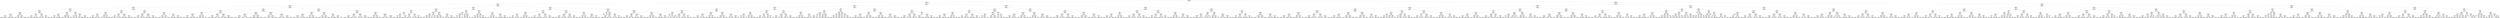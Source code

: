 digraph Tree {
node [shape=box] ;
0 [label="X[4] <= 18.5\ngini = 0.497\nsamples = 246302\nvalue = [8460, 147761, 233177]"] ;
1 [label="X[3] <= 29.5\ngini = 0.504\nsamples = 177640\nvalue = [6049, 111463, 163375]"] ;
0 -> 1 [labeldistance=2.5, labelangle=45, headlabel="True"] ;
2 [label="X[3] <= 27.5\ngini = 0.497\nsamples = 137183\nvalue = [4985, 81700, 130144]"] ;
1 -> 2 ;
3 [label="X[1] <= 28.0\ngini = 0.499\nsamples = 129463\nvalue = [4664, 77957, 122091]"] ;
2 -> 3 ;
4 [label="X[1] <= 18.0\ngini = 0.446\nsamples = 19224\nvalue = [921, 8555, 20921]"] ;
3 -> 4 ;
5 [label="X[1] <= 10.5\ngini = 0.482\nsamples = 13928\nvalue = [699, 7261, 14089]"] ;
4 -> 5 ;
6 [label="X[0] <= 43044.0\ngini = 0.479\nsamples = 13342\nvalue = [683, 6813, 13620]"] ;
5 -> 6 ;
7 [label="X[6] <= 24.5\ngini = 0.477\nsamples = 12819\nvalue = [657, 6493, 13120]"] ;
6 -> 7 ;
8 [label="X[4] <= 4.5\ngini = 0.484\nsamples = 10182\nvalue = [550, 5258, 10291]"] ;
7 -> 8 ;
9 [label="X[4] <= 0.5\ngini = 0.45\nsamples = 2555\nvalue = [202, 1020, 2781]"] ;
8 -> 9 ;
10 [label="gini = 0.469\nsamples = 868\nvalue = [58, 400, 918]"] ;
9 -> 10 ;
11 [label="gini = 0.438\nsamples = 1687\nvalue = [144, 620, 1863]"] ;
9 -> 11 ;
12 [label="X[7] <= 10.5\ngini = 0.491\nsamples = 7627\nvalue = [348, 4238, 7510]"] ;
8 -> 12 ;
13 [label="gini = 0.486\nsamples = 6501\nvalue = [290, 3521, 6485]"] ;
12 -> 13 ;
14 [label="gini = 0.516\nsamples = 1126\nvalue = [58, 717, 1025]"] ;
12 -> 14 ;
15 [label="X[2] <= 132.5\ngini = 0.452\nsamples = 2637\nvalue = [107, 1235, 2829]"] ;
7 -> 15 ;
16 [label="X[0] <= 1949.0\ngini = 0.499\nsamples = 34\nvalue = [0, 34, 31]"] ;
15 -> 16 ;
17 [label="gini = 0.34\nsamples = 14\nvalue = [0, 5, 18]"] ;
16 -> 17 ;
18 [label="gini = 0.427\nsamples = 20\nvalue = [0, 29, 13]"] ;
16 -> 18 ;
19 [label="X[2] <= 423.5\ngini = 0.449\nsamples = 2603\nvalue = [107, 1201, 2798]"] ;
15 -> 19 ;
20 [label="gini = 0.407\nsamples = 710\nvalue = [30, 268, 809]"] ;
19 -> 20 ;
21 [label="gini = 0.463\nsamples = 1893\nvalue = [77, 933, 1989]"] ;
19 -> 21 ;
22 [label="X[0] <= 45133.5\ngini = 0.507\nsamples = 523\nvalue = [26, 320, 500]"] ;
6 -> 22 ;
23 [label="X[3] <= 9.5\ngini = 0.515\nsamples = 396\nvalue = [17, 272, 364]"] ;
22 -> 23 ;
24 [label="X[4] <= 9.5\ngini = 0.529\nsamples = 308\nvalue = [16, 228, 254]"] ;
23 -> 24 ;
25 [label="gini = 0.499\nsamples = 130\nvalue = [7, 70, 122]"] ;
24 -> 25 ;
26 [label="gini = 0.525\nsamples = 178\nvalue = [9, 158, 132]"] ;
24 -> 26 ;
27 [label="X[2] <= 2211.5\ngini = 0.416\nsamples = 88\nvalue = [1, 44, 110]"] ;
23 -> 27 ;
28 [label="gini = 0.335\nsamples = 54\nvalue = [1, 18, 72]"] ;
27 -> 28 ;
29 [label="gini = 0.482\nsamples = 34\nvalue = [0, 26, 38]"] ;
27 -> 29 ;
30 [label="X[5] <= 5.5\ngini = 0.439\nsamples = 127\nvalue = [9, 48, 136]"] ;
22 -> 30 ;
31 [label="X[2] <= 2211.5\ngini = 0.431\nsamples = 106\nvalue = [9, 36, 114]"] ;
30 -> 31 ;
32 [label="gini = 0.398\nsamples = 91\nvalue = [9, 24, 100]"] ;
31 -> 32 ;
33 [label="gini = 0.497\nsamples = 15\nvalue = [0, 12, 14]"] ;
31 -> 33 ;
34 [label="X[7] <= 8.0\ngini = 0.457\nsamples = 21\nvalue = [0, 12, 22]"] ;
30 -> 34 ;
35 [label="gini = 0.496\nsamples = 16\nvalue = [0, 10, 12]"] ;
34 -> 35 ;
36 [label="gini = 0.278\nsamples = 5\nvalue = [0, 2, 10]"] ;
34 -> 36 ;
37 [label="X[1] <= 11.5\ngini = 0.516\nsamples = 586\nvalue = [16, 448, 469]"] ;
5 -> 37 ;
38 [label="X[6] <= 9.5\ngini = 0.511\nsamples = 365\nvalue = [7, 305, 279]"] ;
37 -> 38 ;
39 [label="X[6] <= 7.5\ngini = 0.498\nsamples = 102\nvalue = [1, 76, 98]"] ;
38 -> 39 ;
40 [label="X[0] <= 2223.0\ngini = 0.507\nsamples = 79\nvalue = [1, 67, 64]"] ;
39 -> 40 ;
41 [label="gini = 0.0\nsamples = 8\nvalue = [0, 0, 11]"] ;
40 -> 41 ;
42 [label="gini = 0.501\nsamples = 71\nvalue = [1, 67, 53]"] ;
40 -> 42 ;
43 [label="X[0] <= 4387.0\ngini = 0.331\nsamples = 23\nvalue = [0, 9, 34]"] ;
39 -> 43 ;
44 [label="gini = 0.0\nsamples = 2\nvalue = [0, 3, 0]"] ;
43 -> 44 ;
45 [label="gini = 0.255\nsamples = 21\nvalue = [0, 6, 34]"] ;
43 -> 45 ;
46 [label="X[4] <= 2.5\ngini = 0.507\nsamples = 263\nvalue = [6, 229, 181]"] ;
38 -> 46 ;
47 [label="X[0] <= 15135.5\ngini = 0.495\nsamples = 153\nvalue = [4, 145, 95]"] ;
46 -> 47 ;
48 [label="gini = 0.432\nsamples = 86\nvalue = [0, 89, 41]"] ;
47 -> 48 ;
49 [label="gini = 0.533\nsamples = 67\nvalue = [4, 56, 54]"] ;
47 -> 49 ;
50 [label="X[0] <= 4741.5\ngini = 0.511\nsamples = 110\nvalue = [2, 84, 86]"] ;
46 -> 50 ;
51 [label="gini = 0.452\nsamples = 20\nvalue = [2, 23, 8]"] ;
50 -> 51 ;
52 [label="gini = 0.493\nsamples = 90\nvalue = [0, 61, 78]"] ;
50 -> 52 ;
53 [label="X[2] <= 312.5\ngini = 0.516\nsamples = 221\nvalue = [9, 143, 190]"] ;
37 -> 53 ;
54 [label="X[4] <= 6.5\ngini = 0.381\nsamples = 24\nvalue = [0, 32, 11]"] ;
53 -> 54 ;
55 [label="gini = 0.0\nsamples = 2\nvalue = [0, 0, 4]"] ;
54 -> 55 ;
56 [label="X[6] <= 22.5\ngini = 0.295\nsamples = 22\nvalue = [0, 32, 7]"] ;
54 -> 56 ;
57 [label="gini = 0.124\nsamples = 15\nvalue = [0, 28, 2]"] ;
56 -> 57 ;
58 [label="gini = 0.494\nsamples = 7\nvalue = [0, 4, 5]"] ;
56 -> 58 ;
59 [label="X[0] <= 43760.5\ngini = 0.503\nsamples = 197\nvalue = [9, 111, 179]"] ;
53 -> 59 ;
60 [label="X[5] <= 3.5\ngini = 0.513\nsamples = 188\nvalue = [9, 110, 163]"] ;
59 -> 60 ;
61 [label="gini = 0.464\nsamples = 96\nvalue = [2, 48, 93]"] ;
60 -> 61 ;
62 [label="gini = 0.545\nsamples = 92\nvalue = [7, 62, 70]"] ;
60 -> 62 ;
63 [label="X[6] <= 23.5\ngini = 0.111\nsamples = 9\nvalue = [0, 1, 16]"] ;
59 -> 63 ;
64 [label="gini = 0.0\nsamples = 7\nvalue = [0, 0, 13]"] ;
63 -> 64 ;
65 [label="gini = 0.375\nsamples = 2\nvalue = [0, 1, 3]"] ;
63 -> 65 ;
66 [label="X[4] <= 6.5\ngini = 0.305\nsamples = 5296\nvalue = [222, 1294, 6832]"] ;
4 -> 66 ;
67 [label="X[7] <= 4.5\ngini = 0.389\nsamples = 1302\nvalue = [75, 435, 1543]"] ;
66 -> 67 ;
68 [label="X[0] <= 35429.5\ngini = 0.347\nsamples = 411\nvalue = [22, 115, 508]"] ;
67 -> 68 ;
69 [label="X[0] <= 1011.0\ngini = 0.32\nsamples = 379\nvalue = [21, 92, 479]"] ;
68 -> 69 ;
70 [label="X[0] <= 604.5\ngini = 0.49\nsamples = 5\nvalue = [0, 4, 3]"] ;
69 -> 70 ;
71 [label="gini = 0.0\nsamples = 1\nvalue = [0, 0, 1]"] ;
70 -> 71 ;
72 [label="gini = 0.444\nsamples = 4\nvalue = [0, 4, 2]"] ;
70 -> 72 ;
73 [label="X[0] <= 15614.0\ngini = 0.314\nsamples = 374\nvalue = [21, 88, 476]"] ;
69 -> 73 ;
74 [label="gini = 0.288\nsamples = 217\nvalue = [19, 39, 293]"] ;
73 -> 74 ;
75 [label="gini = 0.344\nsamples = 157\nvalue = [2, 49, 183]"] ;
73 -> 75 ;
76 [label="X[2] <= 472.5\ngini = 0.512\nsamples = 32\nvalue = [1, 23, 29]"] ;
68 -> 76 ;
77 [label="X[0] <= 38189.0\ngini = 0.165\nsamples = 5\nvalue = [0, 10, 1]"] ;
76 -> 77 ;
78 [label="gini = 0.375\nsamples = 2\nvalue = [0, 3, 1]"] ;
77 -> 78 ;
79 [label="gini = 0.0\nsamples = 3\nvalue = [0, 7, 0]"] ;
77 -> 79 ;
80 [label="X[0] <= 41556.0\ngini = 0.459\nsamples = 27\nvalue = [1, 13, 28]"] ;
76 -> 80 ;
81 [label="gini = 0.0\nsamples = 1\nvalue = [0, 4, 0]"] ;
80 -> 81 ;
82 [label="gini = 0.4\nsamples = 26\nvalue = [1, 9, 28]"] ;
80 -> 82 ;
83 [label="X[0] <= 2402.0\ngini = 0.407\nsamples = 891\nvalue = [53, 320, 1035]"] ;
67 -> 83 ;
84 [label="X[1] <= 23.0\ngini = 0.555\nsamples = 20\nvalue = [3, 12, 19]"] ;
83 -> 84 ;
85 [label="X[3] <= 12.0\ngini = 0.631\nsamples = 10\nvalue = [3, 7, 5]"] ;
84 -> 85 ;
86 [label="gini = 0.653\nsamples = 9\nvalue = [3, 4, 5]"] ;
85 -> 86 ;
87 [label="gini = 0.0\nsamples = 1\nvalue = [0, 3, 0]"] ;
85 -> 87 ;
88 [label="X[7] <= 7.0\ngini = 0.388\nsamples = 10\nvalue = [0, 5, 14]"] ;
84 -> 88 ;
89 [label="gini = 0.0\nsamples = 1\nvalue = [0, 1, 0]"] ;
88 -> 89 ;
90 [label="gini = 0.346\nsamples = 9\nvalue = [0, 4, 14]"] ;
88 -> 90 ;
91 [label="X[6] <= 26.5\ngini = 0.402\nsamples = 871\nvalue = [50, 308, 1016]"] ;
83 -> 91 ;
92 [label="X[4] <= 0.5\ngini = 0.379\nsamples = 738\nvalue = [38, 241, 882]"] ;
91 -> 92 ;
93 [label="gini = 0.29\nsamples = 225\nvalue = [7, 52, 286]"] ;
92 -> 93 ;
94 [label="gini = 0.411\nsamples = 513\nvalue = [31, 189, 596]"] ;
92 -> 94 ;
95 [label="X[6] <= 29.5\ngini = 0.502\nsamples = 133\nvalue = [12, 67, 134]"] ;
91 -> 95 ;
96 [label="gini = 0.475\nsamples = 90\nvalue = [5, 48, 99]"] ;
95 -> 96 ;
97 [label="gini = 0.561\nsamples = 43\nvalue = [7, 19, 35]"] ;
95 -> 97 ;
98 [label="X[3] <= 3.5\ngini = 0.275\nsamples = 3994\nvalue = [147, 859, 5289]"] ;
66 -> 98 ;
99 [label="X[7] <= 2.5\ngini = 0.242\nsamples = 2717\nvalue = [86, 497, 3663]"] ;
98 -> 99 ;
100 [label="X[2] <= 1022.5\ngini = 0.204\nsamples = 702\nvalue = [28, 94, 961]"] ;
99 -> 100 ;
101 [label="X[1] <= 25.5\ngini = 0.312\nsamples = 294\nvalue = [19, 61, 356]"] ;
100 -> 101 ;
102 [label="gini = 0.416\nsamples = 123\nvalue = [13, 37, 139]"] ;
101 -> 102 ;
103 [label="gini = 0.218\nsamples = 171\nvalue = [6, 24, 217]"] ;
101 -> 103 ;
104 [label="X[6] <= 30.5\ngini = 0.123\nsamples = 408\nvalue = [9, 33, 605]"] ;
100 -> 104 ;
105 [label="gini = 0.118\nsamples = 405\nvalue = [9, 31, 603]"] ;
104 -> 105 ;
106 [label="gini = 0.5\nsamples = 3\nvalue = [0, 2, 2]"] ;
104 -> 106 ;
107 [label="X[1] <= 23.0\ngini = 0.254\nsamples = 2015\nvalue = [58, 403, 2702]"] ;
99 -> 107 ;
108 [label="X[0] <= 5909.0\ngini = 0.397\nsamples = 576\nvalue = [34, 206, 697]"] ;
107 -> 108 ;
109 [label="gini = 0.513\nsamples = 73\nvalue = [5, 47, 75]"] ;
108 -> 109 ;
110 [label="gini = 0.371\nsamples = 503\nvalue = [29, 159, 622]"] ;
108 -> 110 ;
111 [label="X[7] <= 3.5\ngini = 0.181\nsamples = 1439\nvalue = [24, 197, 2005]"] ;
107 -> 111 ;
112 [label="gini = 0.134\nsamples = 256\nvalue = [4, 25, 375]"] ;
111 -> 112 ;
113 [label="gini = 0.191\nsamples = 1183\nvalue = [20, 172, 1630]"] ;
111 -> 113 ;
114 [label="X[7] <= 8.5\ngini = 0.338\nsamples = 1277\nvalue = [61, 362, 1626]"] ;
98 -> 114 ;
115 [label="X[1] <= 21.5\ngini = 0.369\nsamples = 670\nvalue = [34, 219, 839]"] ;
114 -> 115 ;
116 [label="X[5] <= 5.5\ngini = 0.44\nsamples = 235\nvalue = [11, 106, 266]"] ;
115 -> 116 ;
117 [label="gini = 0.466\nsamples = 198\nvalue = [10, 97, 211]"] ;
116 -> 117 ;
118 [label="gini = 0.265\nsamples = 37\nvalue = [1, 9, 55]"] ;
116 -> 118 ;
119 [label="X[4] <= 8.5\ngini = 0.32\nsamples = 435\nvalue = [23, 113, 573]"] ;
115 -> 119 ;
120 [label="gini = 0.414\nsamples = 28\nvalue = [1, 11, 31]"] ;
119 -> 120 ;
121 [label="gini = 0.313\nsamples = 407\nvalue = [22, 102, 542]"] ;
119 -> 121 ;
122 [label="X[0] <= 8667.5\ngini = 0.301\nsamples = 607\nvalue = [27, 143, 787]"] ;
114 -> 122 ;
123 [label="X[0] <= 3322.0\ngini = 0.254\nsamples = 365\nvalue = [16, 69, 502]"] ;
122 -> 123 ;
124 [label="gini = 0.45\nsamples = 25\nvalue = [0, 14, 27]"] ;
123 -> 124 ;
125 [label="gini = 0.232\nsamples = 340\nvalue = [16, 55, 475]"] ;
123 -> 125 ;
126 [label="X[1] <= 21.5\ngini = 0.366\nsamples = 242\nvalue = [11, 74, 285]"] ;
122 -> 126 ;
127 [label="gini = 0.472\nsamples = 104\nvalue = [10, 40, 104]"] ;
126 -> 127 ;
128 [label="gini = 0.273\nsamples = 138\nvalue = [1, 34, 181]"] ;
126 -> 128 ;
129 [label="X[6] <= 21.5\ngini = 0.504\nsamples = 110239\nvalue = [3743, 69402, 101170]"] ;
3 -> 129 ;
130 [label="X[1] <= 82.5\ngini = 0.503\nsamples = 77277\nvalue = [2566, 48260, 71277]"] ;
129 -> 130 ;
131 [label="X[2] <= 621.5\ngini = 0.508\nsamples = 15673\nvalue = [315, 13349, 11043]"] ;
130 -> 131 ;
132 [label="X[6] <= 20.5\ngini = 0.514\nsamples = 4414\nvalue = [101, 3517, 3317]"] ;
131 -> 132 ;
133 [label="X[2] <= 123.5\ngini = 0.514\nsamples = 4236\nvalue = [98, 3354, 3207]"] ;
132 -> 133 ;
134 [label="X[1] <= 42.5\ngini = 0.484\nsamples = 623\nvalue = [5, 591, 388]"] ;
133 -> 134 ;
135 [label="gini = 0.497\nsamples = 256\nvalue = [0, 213, 184]"] ;
134 -> 135 ;
136 [label="gini = 0.464\nsamples = 367\nvalue = [5, 378, 204]"] ;
134 -> 136 ;
137 [label="X[5] <= 5.5\ngini = 0.516\nsamples = 3613\nvalue = [93, 2763, 2819]"] ;
133 -> 137 ;
138 [label="gini = 0.515\nsamples = 3201\nvalue = [80, 2401, 2537]"] ;
137 -> 138 ;
139 [label="gini = 0.512\nsamples = 412\nvalue = [13, 362, 282]"] ;
137 -> 139 ;
140 [label="X[2] <= 421.5\ngini = 0.492\nsamples = 178\nvalue = [3, 163, 110]"] ;
132 -> 140 ;
141 [label="X[2] <= 131.5\ngini = 0.432\nsamples = 122\nvalue = [2, 131, 56]"] ;
140 -> 141 ;
142 [label="gini = 0.302\nsamples = 36\nvalue = [0, 44, 10]"] ;
141 -> 142 ;
143 [label="gini = 0.468\nsamples = 86\nvalue = [2, 87, 46]"] ;
141 -> 143 ;
144 [label="X[5] <= 2.5\ngini = 0.479\nsamples = 56\nvalue = [1, 32, 54]"] ;
140 -> 144 ;
145 [label="gini = 0.35\nsamples = 19\nvalue = [0, 7, 24]"] ;
144 -> 145 ;
146 [label="gini = 0.513\nsamples = 37\nvalue = [1, 25, 30]"] ;
144 -> 146 ;
147 [label="X[2] <= 922.5\ngini = 0.505\nsamples = 11259\nvalue = [214, 9832, 7726]"] ;
131 -> 147 ;
148 [label="X[0] <= 39210.0\ngini = 0.492\nsamples = 4052\nvalue = [92, 3835, 2487]"] ;
147 -> 148 ;
149 [label="X[1] <= 44.5\ngini = 0.501\nsamples = 3359\nvalue = [80, 3041, 2170]"] ;
148 -> 149 ;
150 [label="gini = 0.437\nsamples = 452\nvalue = [7, 210, 475]"] ;
149 -> 150 ;
151 [label="gini = 0.485\nsamples = 2907\nvalue = [73, 2831, 1695]"] ;
149 -> 151 ;
152 [label="X[1] <= 81.0\ngini = 0.42\nsamples = 693\nvalue = [12, 794, 317]"] ;
148 -> 152 ;
153 [label="gini = 0.453\nsamples = 531\nvalue = [9, 570, 279]"] ;
152 -> 153 ;
154 [label="gini = 0.265\nsamples = 162\nvalue = [3, 224, 38]"] ;
152 -> 154 ;
155 [label="X[1] <= 63.0\ngini = 0.508\nsamples = 7207\nvalue = [122, 5997, 5239]"] ;
147 -> 155 ;
156 [label="X[0] <= 7823.0\ngini = 0.489\nsamples = 3255\nvalue = [35, 3038, 2064]"] ;
155 -> 156 ;
157 [label="gini = 0.504\nsamples = 825\nvalue = [6, 675, 633]"] ;
156 -> 157 ;
158 [label="gini = 0.478\nsamples = 2430\nvalue = [29, 2363, 1431]"] ;
156 -> 158 ;
159 [label="X[0] <= 259.0\ngini = 0.513\nsamples = 3952\nvalue = [87, 2959, 3175]"] ;
155 -> 159 ;
160 [label="gini = 0.095\nsamples = 15\nvalue = [0, 19, 1]"] ;
159 -> 160 ;
161 [label="gini = 0.513\nsamples = 3937\nvalue = [87, 2940, 3174]"] ;
159 -> 161 ;
162 [label="X[3] <= 0.5\ngini = 0.489\nsamples = 61604\nvalue = [2251, 34911, 60234]"] ;
130 -> 162 ;
163 [label="X[1] <= 102.5\ngini = 0.473\nsamples = 24520\nvalue = [808, 13016, 24971]"] ;
162 -> 163 ;
164 [label="X[4] <= 9.5\ngini = 0.426\nsamples = 12828\nvalue = [457, 5483, 14336]"] ;
163 -> 164 ;
165 [label="X[1] <= 89.5\ngini = 0.454\nsamples = 4582\nvalue = [177, 2165, 4863]"] ;
164 -> 165 ;
166 [label="gini = 0.42\nsamples = 3188\nvalue = [135, 1283, 3581]"] ;
165 -> 166 ;
167 [label="gini = 0.502\nsamples = 1394\nvalue = [42, 882, 1282]"] ;
165 -> 167 ;
168 [label="X[4] <= 13.5\ngini = 0.41\nsamples = 8246\nvalue = [280, 3318, 9473]"] ;
164 -> 168 ;
169 [label="gini = 0.417\nsamples = 3760\nvalue = [118, 1578, 4286]"] ;
168 -> 169 ;
170 [label="gini = 0.404\nsamples = 4486\nvalue = [162, 1740, 5187]"] ;
168 -> 170 ;
171 [label="X[0] <= 22500.5\ngini = 0.504\nsamples = 11692\nvalue = [351, 7533, 10635]"] ;
163 -> 171 ;
172 [label="X[6] <= 8.5\ngini = 0.507\nsamples = 5941\nvalue = [138, 4095, 5199]"] ;
171 -> 172 ;
173 [label="gini = 0.517\nsamples = 2166\nvalue = [70, 1553, 1806]"] ;
172 -> 173 ;
174 [label="gini = 0.501\nsamples = 3775\nvalue = [68, 2542, 3393]"] ;
172 -> 174 ;
175 [label="X[2] <= 1917.0\ngini = 0.498\nsamples = 5751\nvalue = [213, 3438, 5436]"] ;
171 -> 175 ;
176 [label="gini = 0.496\nsamples = 4683\nvalue = [184, 2730, 4486]"] ;
175 -> 176 ;
177 [label="gini = 0.506\nsamples = 1068\nvalue = [29, 708, 950]"] ;
175 -> 177 ;
178 [label="X[1] <= 102.5\ngini = 0.498\nsamples = 37084\nvalue = [1443, 21895, 35263]"] ;
162 -> 178 ;
179 [label="X[1] <= 98.5\ngini = 0.46\nsamples = 19125\nvalue = [847, 9122, 20103]"] ;
178 -> 179 ;
180 [label="X[1] <= 89.5\ngini = 0.476\nsamples = 13743\nvalue = [630, 6982, 13966]"] ;
179 -> 180 ;
181 [label="gini = 0.45\nsamples = 12044\nvalue = [590, 5378, 12920]"] ;
180 -> 181 ;
182 [label="gini = 0.493\nsamples = 1699\nvalue = [40, 1604, 1046]"] ;
180 -> 182 ;
183 [label="X[3] <= 7.5\ngini = 0.414\nsamples = 5382\nvalue = [217, 2140, 6137]"] ;
179 -> 183 ;
184 [label="gini = 0.455\nsamples = 1646\nvalue = [78, 757, 1747]"] ;
183 -> 184 ;
185 [label="gini = 0.393\nsamples = 3736\nvalue = [139, 1383, 4390]"] ;
183 -> 185 ;
186 [label="X[5] <= 5.5\ngini = 0.517\nsamples = 17959\nvalue = [596, 12773, 15160]"] ;
178 -> 186 ;
187 [label="X[0] <= 18062.5\ngini = 0.516\nsamples = 15357\nvalue = [502, 10812, 13078]"] ;
186 -> 187 ;
188 [label="gini = 0.519\nsamples = 5904\nvalue = [187, 4513, 4712]"] ;
187 -> 188 ;
189 [label="gini = 0.511\nsamples = 9453\nvalue = [315, 6299, 8366]"] ;
187 -> 189 ;
190 [label="X[4] <= 8.5\ngini = 0.522\nsamples = 2602\nvalue = [94, 1961, 2082]"] ;
186 -> 190 ;
191 [label="gini = 0.523\nsamples = 1186\nvalue = [48, 989, 885]"] ;
190 -> 191 ;
192 [label="gini = 0.515\nsamples = 1416\nvalue = [46, 972, 1197]"] ;
190 -> 192 ;
193 [label="X[1] <= 82.5\ngini = 0.508\nsamples = 32962\nvalue = [1177, 21142, 29893]"] ;
129 -> 193 ;
194 [label="X[2] <= 932.5\ngini = 0.505\nsamples = 6863\nvalue = [139, 6066, 4725]"] ;
193 -> 194 ;
195 [label="X[2] <= 813.5\ngini = 0.499\nsamples = 3967\nvalue = [74, 3654, 2647]"] ;
194 -> 195 ;
196 [label="X[3] <= 11.5\ngini = 0.508\nsamples = 2829\nvalue = [54, 2437, 2040]"] ;
195 -> 196 ;
197 [label="X[2] <= 417.5\ngini = 0.504\nsamples = 2111\nvalue = [40, 1876, 1456]"] ;
196 -> 197 ;
198 [label="gini = 0.496\nsamples = 1305\nvalue = [22, 1186, 836]"] ;
197 -> 198 ;
199 [label="gini = 0.512\nsamples = 806\nvalue = [18, 690, 620]"] ;
197 -> 199 ;
200 [label="X[0] <= 2334.5\ngini = 0.512\nsamples = 718\nvalue = [14, 561, 584]"] ;
196 -> 200 ;
201 [label="gini = 0.473\nsamples = 120\nvalue = [4, 126, 66]"] ;
200 -> 201 ;
202 [label="gini = 0.507\nsamples = 598\nvalue = [10, 435, 518]"] ;
200 -> 202 ;
203 [label="X[1] <= 45.0\ngini = 0.456\nsamples = 1138\nvalue = [20, 1217, 607]"] ;
195 -> 203 ;
204 [label="X[4] <= 8.5\ngini = 0.477\nsamples = 119\nvalue = [2, 68, 116]"] ;
203 -> 204 ;
205 [label="gini = 0.535\nsamples = 31\nvalue = [2, 24, 19]"] ;
204 -> 205 ;
206 [label="gini = 0.429\nsamples = 88\nvalue = [0, 44, 97]"] ;
204 -> 206 ;
207 [label="X[3] <= 7.0\ngini = 0.432\nsamples = 1019\nvalue = [18, 1149, 491]"] ;
203 -> 207 ;
208 [label="gini = 0.498\nsamples = 219\nvalue = [8, 217, 139]"] ;
207 -> 208 ;
209 [label="gini = 0.407\nsamples = 800\nvalue = [10, 932, 352]"] ;
207 -> 209 ;
210 [label="X[2] <= 1033.5\ngini = 0.511\nsamples = 2896\nvalue = [65, 2412, 2078]"] ;
194 -> 210 ;
211 [label="X[5] <= 4.5\ngini = 0.51\nsamples = 315\nvalue = [17, 196, 303]"] ;
210 -> 211 ;
212 [label="X[2] <= 973.0\ngini = 0.543\nsamples = 193\nvalue = [14, 146, 143]"] ;
211 -> 212 ;
213 [label="gini = 0.536\nsamples = 44\nvalue = [4, 25, 38]"] ;
212 -> 213 ;
214 [label="gini = 0.537\nsamples = 149\nvalue = [10, 121, 105]"] ;
212 -> 214 ;
215 [label="X[1] <= 68.5\ngini = 0.38\nsamples = 122\nvalue = [3, 50, 160]"] ;
211 -> 215 ;
216 [label="gini = 0.526\nsamples = 36\nvalue = [3, 31, 19]"] ;
215 -> 216 ;
217 [label="gini = 0.209\nsamples = 86\nvalue = [0, 19, 141]"] ;
215 -> 217 ;
218 [label="X[5] <= 2.5\ngini = 0.506\nsamples = 2581\nvalue = [48, 2216, 1775]"] ;
210 -> 218 ;
219 [label="X[4] <= 2.5\ngini = 0.502\nsamples = 1118\nvalue = [22, 976, 731]"] ;
218 -> 219 ;
220 [label="gini = 0.522\nsamples = 97\nvalue = [4, 67, 79]"] ;
219 -> 220 ;
221 [label="gini = 0.498\nsamples = 1021\nvalue = [18, 909, 652]"] ;
219 -> 221 ;
222 [label="X[4] <= 5.5\ngini = 0.507\nsamples = 1463\nvalue = [26, 1240, 1044]"] ;
218 -> 222 ;
223 [label="gini = 0.505\nsamples = 266\nvalue = [8, 169, 237]"] ;
222 -> 223 ;
224 [label="gini = 0.5\nsamples = 1197\nvalue = [18, 1071, 807]"] ;
222 -> 224 ;
225 [label="X[4] <= 9.5\ngini = 0.494\nsamples = 26099\nvalue = [1038, 15076, 25168]"] ;
193 -> 225 ;
226 [label="X[4] <= 4.5\ngini = 0.514\nsamples = 10149\nvalue = [408, 6665, 8975]"] ;
225 -> 226 ;
227 [label="X[7] <= 6.5\ngini = 0.511\nsamples = 5755\nvalue = [253, 3650, 5246]"] ;
226 -> 227 ;
228 [label="X[1] <= 88.5\ngini = 0.504\nsamples = 3123\nvalue = [142, 1890, 2962]"] ;
227 -> 228 ;
229 [label="gini = 0.349\nsamples = 880\nvalue = [49, 258, 1127]"] ;
228 -> 229 ;
230 [label="gini = 0.523\nsamples = 2243\nvalue = [93, 1632, 1835]"] ;
228 -> 230 ;
231 [label="X[3] <= 5.5\ngini = 0.518\nsamples = 2632\nvalue = [111, 1760, 2284]"] ;
227 -> 231 ;
232 [label="gini = 0.52\nsamples = 476\nvalue = [17, 396, 360]"] ;
231 -> 232 ;
233 [label="gini = 0.513\nsamples = 2156\nvalue = [94, 1364, 1924]"] ;
231 -> 233 ;
234 [label="X[0] <= 2728.0\ngini = 0.516\nsamples = 4394\nvalue = [155, 3015, 3729]"] ;
226 -> 234 ;
235 [label="X[1] <= 101.0\ngini = 0.512\nsamples = 210\nvalue = [7, 187, 145]"] ;
234 -> 235 ;
236 [label="gini = 0.517\nsamples = 90\nvalue = [5, 61, 87]"] ;
235 -> 236 ;
237 [label="gini = 0.444\nsamples = 120\nvalue = [2, 126, 58]"] ;
235 -> 237 ;
238 [label="X[0] <= 46232.0\ngini = 0.515\nsamples = 4184\nvalue = [148, 2828, 3584]"] ;
234 -> 238 ;
239 [label="gini = 0.516\nsamples = 4158\nvalue = [147, 2823, 3549]"] ;
238 -> 239 ;
240 [label="gini = 0.256\nsamples = 26\nvalue = [1, 5, 35]"] ;
238 -> 240 ;
241 [label="X[2] <= 133.5\ngini = 0.476\nsamples = 15950\nvalue = [630, 8411, 16193]"] ;
225 -> 241 ;
242 [label="X[4] <= 14.5\ngini = 0.492\nsamples = 305\nvalue = [5, 276, 187]"] ;
241 -> 242 ;
243 [label="X[6] <= 22.5\ngini = 0.506\nsamples = 183\nvalue = [2, 148, 136]"] ;
242 -> 243 ;
244 [label="gini = 0.37\nsamples = 19\nvalue = [2, 24, 5]"] ;
243 -> 244 ;
245 [label="gini = 0.5\nsamples = 164\nvalue = [0, 124, 131]"] ;
243 -> 245 ;
246 [label="X[0] <= 240.5\ngini = 0.427\nsamples = 122\nvalue = [3, 128, 51]"] ;
242 -> 246 ;
247 [label="gini = 0.449\nsamples = 5\nvalue = [1, 1, 5]"] ;
246 -> 247 ;
248 [label="gini = 0.404\nsamples = 117\nvalue = [2, 127, 46]"] ;
246 -> 248 ;
249 [label="X[1] <= 102.5\ngini = 0.474\nsamples = 15645\nvalue = [625, 8135, 16006]"] ;
241 -> 249 ;
250 [label="X[1] <= 97.5\ngini = 0.433\nsamples = 8239\nvalue = [337, 3566, 9172]"] ;
249 -> 250 ;
251 [label="gini = 0.46\nsamples = 5584\nvalue = [221, 2727, 5903]"] ;
250 -> 251 ;
252 [label="gini = 0.361\nsamples = 2655\nvalue = [116, 839, 3269]"] ;
250 -> 252 ;
253 [label="X[2] <= 1173.0\ngini = 0.505\nsamples = 7406\nvalue = [288, 4569, 6834]"] ;
249 -> 253 ;
254 [label="gini = 0.493\nsamples = 5152\nvalue = [228, 2880, 5008]"] ;
253 -> 254 ;
255 [label="gini = 0.516\nsamples = 2254\nvalue = [60, 1689, 1826]"] ;
253 -> 255 ;
256 [label="X[6] <= 3.5\ngini = 0.462\nsamples = 7720\nvalue = [321, 3743, 8053]"] ;
2 -> 256 ;
257 [label="X[6] <= 2.5\ngini = 0.489\nsamples = 838\nvalue = [44, 442, 827]"] ;
256 -> 257 ;
258 [label="X[0] <= 2311.0\ngini = 0.49\nsamples = 597\nvalue = [38, 305, 597]"] ;
257 -> 258 ;
259 [label="X[2] <= 1114.5\ngini = 0.414\nsamples = 116\nvalue = [6, 43, 130]"] ;
258 -> 259 ;
260 [label="X[5] <= 4.5\ngini = 0.472\nsamples = 14\nvalue = [0, 13, 8]"] ;
259 -> 260 ;
261 [label="X[6] <= 1.5\ngini = 0.494\nsamples = 12\nvalue = [0, 10, 8]"] ;
260 -> 261 ;
262 [label="gini = 0.0\nsamples = 5\nvalue = [0, 8, 0]"] ;
261 -> 262 ;
263 [label="X[4] <= 10.0\ngini = 0.32\nsamples = 7\nvalue = [0, 2, 8]"] ;
261 -> 263 ;
264 [label="gini = 0.0\nsamples = 2\nvalue = [0, 0, 4]"] ;
263 -> 264 ;
265 [label="gini = 0.444\nsamples = 5\nvalue = [0, 2, 4]"] ;
263 -> 265 ;
266 [label="gini = 0.0\nsamples = 2\nvalue = [0, 3, 0]"] ;
260 -> 266 ;
267 [label="X[7] <= 5.5\ngini = 0.366\nsamples = 102\nvalue = [6, 30, 122]"] ;
259 -> 267 ;
268 [label="X[1] <= 104.0\ngini = 0.602\nsamples = 22\nvalue = [4, 14, 14]"] ;
267 -> 268 ;
269 [label="X[5] <= 1.5\ngini = 0.605\nsamples = 16\nvalue = [4, 7, 12]"] ;
268 -> 269 ;
270 [label="gini = 0.594\nsamples = 4\nvalue = [4, 3, 1]"] ;
269 -> 270 ;
271 [label="gini = 0.391\nsamples = 12\nvalue = [0, 4, 11]"] ;
269 -> 271 ;
272 [label="X[6] <= 1.5\ngini = 0.346\nsamples = 6\nvalue = [0, 7, 2]"] ;
268 -> 272 ;
273 [label="gini = 0.408\nsamples = 4\nvalue = [0, 5, 2]"] ;
272 -> 273 ;
274 [label="gini = 0.0\nsamples = 2\nvalue = [0, 2, 0]"] ;
272 -> 274 ;
275 [label="X[7] <= 10.5\ngini = 0.249\nsamples = 80\nvalue = [2, 16, 108]"] ;
267 -> 275 ;
276 [label="X[1] <= 41.0\ngini = 0.208\nsamples = 58\nvalue = [2, 8, 77]"] ;
275 -> 276 ;
277 [label="gini = 0.0\nsamples = 12\nvalue = [0, 0, 19]"] ;
276 -> 277 ;
278 [label="gini = 0.258\nsamples = 46\nvalue = [2, 8, 58]"] ;
276 -> 278 ;
279 [label="X[1] <= 77.0\ngini = 0.326\nsamples = 22\nvalue = [0, 8, 31]"] ;
275 -> 279 ;
280 [label="gini = 0.408\nsamples = 4\nvalue = [0, 5, 2]"] ;
279 -> 280 ;
281 [label="gini = 0.17\nsamples = 18\nvalue = [0, 3, 29]"] ;
279 -> 281 ;
282 [label="X[5] <= 0.5\ngini = 0.503\nsamples = 481\nvalue = [32, 262, 467]"] ;
258 -> 282 ;
283 [label="X[0] <= 34088.5\ngini = 0.461\nsamples = 88\nvalue = [2, 49, 97]"] ;
282 -> 283 ;
284 [label="X[2] <= 2512.5\ngini = 0.45\nsamples = 85\nvalue = [2, 45, 96]"] ;
283 -> 284 ;
285 [label="X[1] <= 109.5\ngini = 0.475\nsamples = 75\nvalue = [2, 44, 80]"] ;
284 -> 285 ;
286 [label="gini = 0.469\nsamples = 74\nvalue = [2, 42, 80]"] ;
285 -> 286 ;
287 [label="gini = 0.0\nsamples = 1\nvalue = [0, 2, 0]"] ;
285 -> 287 ;
288 [label="X[6] <= 1.5\ngini = 0.111\nsamples = 10\nvalue = [0, 1, 16]"] ;
284 -> 288 ;
289 [label="gini = 0.0\nsamples = 4\nvalue = [0, 0, 7]"] ;
288 -> 289 ;
290 [label="gini = 0.18\nsamples = 6\nvalue = [0, 1, 9]"] ;
288 -> 290 ;
291 [label="X[2] <= 1511.5\ngini = 0.32\nsamples = 3\nvalue = [0, 4, 1]"] ;
283 -> 291 ;
292 [label="gini = 0.0\nsamples = 1\nvalue = [0, 0, 1]"] ;
291 -> 292 ;
293 [label="gini = 0.0\nsamples = 2\nvalue = [0, 4, 0]"] ;
291 -> 293 ;
294 [label="X[7] <= 7.5\ngini = 0.513\nsamples = 393\nvalue = [30, 213, 370]"] ;
282 -> 294 ;
295 [label="X[5] <= 5.5\ngini = 0.54\nsamples = 163\nvalue = [22, 81, 148]"] ;
294 -> 295 ;
296 [label="X[0] <= 4225.5\ngini = 0.555\nsamples = 142\nvalue = [19, 75, 120]"] ;
295 -> 296 ;
297 [label="gini = 0.24\nsamples = 7\nvalue = [1, 13, 1]"] ;
296 -> 297 ;
298 [label="gini = 0.537\nsamples = 135\nvalue = [18, 62, 119]"] ;
296 -> 298 ;
299 [label="X[0] <= 3658.5\ngini = 0.394\nsamples = 21\nvalue = [3, 6, 28]"] ;
295 -> 299 ;
300 [label="gini = 0.0\nsamples = 1\nvalue = [3, 0, 0]"] ;
299 -> 300 ;
301 [label="gini = 0.291\nsamples = 20\nvalue = [0, 6, 28]"] ;
299 -> 301 ;
302 [label="X[2] <= 1072.5\ngini = 0.49\nsamples = 230\nvalue = [8, 132, 222]"] ;
294 -> 302 ;
303 [label="X[0] <= 9812.0\ngini = 0.32\nsamples = 8\nvalue = [0, 12, 3]"] ;
302 -> 303 ;
304 [label="gini = 0.0\nsamples = 1\nvalue = [0, 0, 2]"] ;
303 -> 304 ;
305 [label="gini = 0.142\nsamples = 7\nvalue = [0, 12, 1]"] ;
303 -> 305 ;
306 [label="X[4] <= 17.5\ngini = 0.482\nsamples = 222\nvalue = [8, 120, 219]"] ;
302 -> 306 ;
307 [label="gini = 0.498\nsamples = 199\nvalue = [8, 117, 189]"] ;
306 -> 307 ;
308 [label="gini = 0.165\nsamples = 23\nvalue = [0, 3, 30]"] ;
306 -> 308 ;
309 [label="X[5] <= 0.5\ngini = 0.485\nsamples = 241\nvalue = [6, 137, 230]"] ;
257 -> 309 ;
310 [label="X[2] <= 1511.5\ngini = 0.515\nsamples = 33\nvalue = [1, 24, 19]"] ;
309 -> 310 ;
311 [label="X[2] <= 1122.5\ngini = 0.49\nsamples = 17\nvalue = [0, 9, 12]"] ;
310 -> 311 ;
312 [label="X[0] <= 1335.5\ngini = 0.498\nsamples = 13\nvalue = [0, 9, 8]"] ;
311 -> 312 ;
313 [label="gini = 0.0\nsamples = 3\nvalue = [0, 4, 0]"] ;
312 -> 313 ;
314 [label="X[4] <= 14.0\ngini = 0.473\nsamples = 10\nvalue = [0, 5, 8]"] ;
312 -> 314 ;
315 [label="gini = 0.494\nsamples = 7\nvalue = [0, 5, 4]"] ;
314 -> 315 ;
316 [label="gini = 0.0\nsamples = 3\nvalue = [0, 0, 4]"] ;
314 -> 316 ;
317 [label="gini = 0.0\nsamples = 4\nvalue = [0, 0, 4]"] ;
311 -> 317 ;
318 [label="X[2] <= 1512.5\ngini = 0.48\nsamples = 16\nvalue = [1, 15, 7]"] ;
310 -> 318 ;
319 [label="gini = 0.0\nsamples = 2\nvalue = [0, 4, 0]"] ;
318 -> 319 ;
320 [label="X[4] <= 13.5\ngini = 0.526\nsamples = 14\nvalue = [1, 11, 7]"] ;
318 -> 320 ;
321 [label="X[0] <= 31738.0\ngini = 0.375\nsamples = 8\nvalue = [0, 9, 3]"] ;
320 -> 321 ;
322 [label="gini = 0.198\nsamples = 6\nvalue = [0, 8, 1]"] ;
321 -> 322 ;
323 [label="gini = 0.444\nsamples = 2\nvalue = [0, 1, 2]"] ;
321 -> 323 ;
324 [label="X[0] <= 31735.5\ngini = 0.571\nsamples = 6\nvalue = [1, 2, 4]"] ;
320 -> 324 ;
325 [label="gini = 0.32\nsamples = 5\nvalue = [1, 0, 4]"] ;
324 -> 325 ;
326 [label="gini = 0.0\nsamples = 1\nvalue = [0, 2, 0]"] ;
324 -> 326 ;
327 [label="X[4] <= 2.5\ngini = 0.47\nsamples = 208\nvalue = [5, 113, 211]"] ;
309 -> 327 ;
328 [label="X[0] <= 3243.0\ngini = 0.499\nsamples = 30\nvalue = [0, 26, 24]"] ;
327 -> 328 ;
329 [label="X[1] <= 89.0\ngini = 0.397\nsamples = 10\nvalue = [0, 16, 6]"] ;
328 -> 329 ;
330 [label="X[4] <= 0.5\ngini = 0.49\nsamples = 3\nvalue = [0, 3, 4]"] ;
329 -> 330 ;
331 [label="gini = 0.0\nsamples = 2\nvalue = [0, 0, 4]"] ;
330 -> 331 ;
332 [label="gini = 0.0\nsamples = 1\nvalue = [0, 3, 0]"] ;
330 -> 332 ;
333 [label="X[4] <= 0.5\ngini = 0.231\nsamples = 7\nvalue = [0, 13, 2]"] ;
329 -> 333 ;
334 [label="gini = 0.48\nsamples = 2\nvalue = [0, 3, 2]"] ;
333 -> 334 ;
335 [label="gini = 0.0\nsamples = 5\nvalue = [0, 10, 0]"] ;
333 -> 335 ;
336 [label="X[2] <= 1067.0\ngini = 0.459\nsamples = 20\nvalue = [0, 10, 18]"] ;
328 -> 336 ;
337 [label="gini = 0.0\nsamples = 1\nvalue = [0, 3, 0]"] ;
336 -> 337 ;
338 [label="X[3] <= 28.5\ngini = 0.403\nsamples = 19\nvalue = [0, 7, 18]"] ;
336 -> 338 ;
339 [label="gini = 0.475\nsamples = 14\nvalue = [0, 7, 11]"] ;
338 -> 339 ;
340 [label="gini = 0.0\nsamples = 5\nvalue = [0, 0, 7]"] ;
338 -> 340 ;
341 [label="X[7] <= 6.0\ngini = 0.453\nsamples = 178\nvalue = [5, 87, 187]"] ;
327 -> 341 ;
342 [label="X[2] <= 1322.5\ngini = 0.493\nsamples = 24\nvalue = [0, 18, 23]"] ;
341 -> 342 ;
343 [label="X[1] <= 102.5\ngini = 0.472\nsamples = 12\nvalue = [0, 13, 8]"] ;
342 -> 343 ;
344 [label="gini = 0.36\nsamples = 9\nvalue = [0, 13, 4]"] ;
343 -> 344 ;
345 [label="gini = 0.0\nsamples = 3\nvalue = [0, 0, 4]"] ;
343 -> 345 ;
346 [label="X[3] <= 28.5\ngini = 0.375\nsamples = 12\nvalue = [0, 5, 15]"] ;
342 -> 346 ;
347 [label="gini = 0.375\nsamples = 3\nvalue = [0, 3, 1]"] ;
346 -> 347 ;
348 [label="gini = 0.219\nsamples = 9\nvalue = [0, 2, 14]"] ;
346 -> 348 ;
349 [label="X[0] <= 30218.5\ngini = 0.441\nsamples = 154\nvalue = [5, 69, 164]"] ;
341 -> 349 ;
350 [label="X[4] <= 4.5\ngini = 0.415\nsamples = 125\nvalue = [4, 50, 138]"] ;
349 -> 350 ;
351 [label="gini = 0.18\nsamples = 9\nvalue = [0, 1, 9]"] ;
350 -> 351 ;
352 [label="gini = 0.425\nsamples = 116\nvalue = [4, 49, 129]"] ;
350 -> 352 ;
353 [label="X[4] <= 17.5\ngini = 0.509\nsamples = 29\nvalue = [1, 19, 26]"] ;
349 -> 353 ;
354 [label="gini = 0.525\nsamples = 25\nvalue = [1, 19, 19]"] ;
353 -> 354 ;
355 [label="gini = 0.0\nsamples = 4\nvalue = [0, 0, 7]"] ;
353 -> 355 ;
356 [label="X[4] <= 9.5\ngini = 0.459\nsamples = 6882\nvalue = [277, 3301, 7226]"] ;
256 -> 356 ;
357 [label="X[2] <= 1421.0\ngini = 0.49\nsamples = 2519\nvalue = [111, 1374, 2448]"] ;
356 -> 357 ;
358 [label="X[1] <= 46.5\ngini = 0.509\nsamples = 972\nvalue = [50, 579, 902]"] ;
357 -> 358 ;
359 [label="X[0] <= 24533.0\ngini = 0.45\nsamples = 132\nvalue = [6, 56, 134]"] ;
358 -> 359 ;
360 [label="X[4] <= 0.5\ngini = 0.479\nsamples = 94\nvalue = [3, 49, 90]"] ;
359 -> 360 ;
361 [label="X[5] <= 1.5\ngini = 0.062\nsamples = 18\nvalue = [0, 1, 30]"] ;
360 -> 361 ;
362 [label="gini = 0.198\nsamples = 7\nvalue = [0, 1, 8]"] ;
361 -> 362 ;
363 [label="gini = 0.0\nsamples = 11\nvalue = [0, 0, 22]"] ;
361 -> 363 ;
364 [label="X[0] <= 18993.5\ngini = 0.52\nsamples = 76\nvalue = [3, 48, 60]"] ;
360 -> 364 ;
365 [label="gini = 0.465\nsamples = 41\nvalue = [3, 15, 38]"] ;
364 -> 365 ;
366 [label="gini = 0.48\nsamples = 35\nvalue = [0, 33, 22]"] ;
364 -> 366 ;
367 [label="X[2] <= 1127.0\ngini = 0.316\nsamples = 38\nvalue = [3, 7, 44]"] ;
359 -> 367 ;
368 [label="X[7] <= 7.5\ngini = 0.25\nsamples = 34\nvalue = [3, 4, 43]"] ;
367 -> 368 ;
369 [label="gini = 0.087\nsamples = 14\nvalue = [1, 0, 21]"] ;
368 -> 369 ;
370 [label="gini = 0.357\nsamples = 20\nvalue = [2, 4, 22]"] ;
368 -> 370 ;
371 [label="X[7] <= 10.5\ngini = 0.375\nsamples = 4\nvalue = [0, 3, 1]"] ;
367 -> 371 ;
372 [label="gini = 0.0\nsamples = 3\nvalue = [0, 3, 0]"] ;
371 -> 372 ;
373 [label="gini = 0.0\nsamples = 1\nvalue = [0, 0, 1]"] ;
371 -> 373 ;
374 [label="X[0] <= 19279.0\ngini = 0.514\nsamples = 840\nvalue = [44, 523, 768]"] ;
358 -> 374 ;
375 [label="X[1] <= 85.0\ngini = 0.542\nsamples = 317\nvalue = [24, 226, 256]"] ;
374 -> 375 ;
376 [label="X[4] <= 7.5\ngini = 0.441\nsamples = 44\nvalue = [0, 49, 24]"] ;
375 -> 376 ;
377 [label="gini = 0.48\nsamples = 30\nvalue = [0, 30, 20]"] ;
376 -> 377 ;
378 [label="gini = 0.287\nsamples = 14\nvalue = [0, 19, 4]"] ;
376 -> 378 ;
379 [label="X[5] <= 1.5\ngini = 0.543\nsamples = 273\nvalue = [24, 177, 232]"] ;
375 -> 379 ;
380 [label="gini = 0.573\nsamples = 64\nvalue = [10, 55, 42]"] ;
379 -> 380 ;
381 [label="gini = 0.518\nsamples = 209\nvalue = [14, 122, 190]"] ;
379 -> 381 ;
382 [label="X[1] <= 85.0\ngini = 0.49\nsamples = 523\nvalue = [20, 297, 512]"] ;
374 -> 382 ;
383 [label="X[5] <= 3.5\ngini = 0.518\nsamples = 51\nvalue = [2, 44, 35]"] ;
382 -> 383 ;
384 [label="gini = 0.499\nsamples = 32\nvalue = [0, 25, 27]"] ;
383 -> 384 ;
385 [label="gini = 0.49\nsamples = 19\nvalue = [2, 19, 8]"] ;
383 -> 385 ;
386 [label="X[7] <= 9.5\ngini = 0.478\nsamples = 472\nvalue = [18, 253, 477]"] ;
382 -> 386 ;
387 [label="gini = 0.492\nsamples = 318\nvalue = [13, 187, 318]"] ;
386 -> 387 ;
388 [label="gini = 0.439\nsamples = 154\nvalue = [5, 66, 159]"] ;
386 -> 388 ;
389 [label="X[1] <= 102.5\ngini = 0.476\nsamples = 1547\nvalue = [61, 795, 1546]"] ;
357 -> 389 ;
390 [label="X[7] <= 10.5\ngini = 0.44\nsamples = 1035\nvalue = [45, 445, 1111]"] ;
389 -> 390 ;
391 [label="X[1] <= 82.5\ngini = 0.44\nsamples = 822\nvalue = [22, 374, 872]"] ;
390 -> 391 ;
392 [label="X[7] <= 7.5\ngini = 0.5\nsamples = 315\nvalue = [10, 188, 286]"] ;
391 -> 392 ;
393 [label="gini = 0.509\nsamples = 179\nvalue = [3, 128, 142]"] ;
392 -> 393 ;
394 [label="gini = 0.452\nsamples = 136\nvalue = [7, 60, 144]"] ;
392 -> 394 ;
395 [label="X[6] <= 28.5\ngini = 0.385\nsamples = 507\nvalue = [12, 186, 586]"] ;
391 -> 395 ;
396 [label="gini = 0.369\nsamples = 438\nvalue = [11, 150, 518]"] ;
395 -> 396 ;
397 [label="gini = 0.463\nsamples = 69\nvalue = [1, 36, 68]"] ;
395 -> 397 ;
398 [label="X[5] <= 3.5\ngini = 0.435\nsamples = 213\nvalue = [23, 71, 239]"] ;
390 -> 398 ;
399 [label="X[4] <= 8.5\ngini = 0.512\nsamples = 125\nvalue = [20, 51, 127]"] ;
398 -> 399 ;
400 [label="gini = 0.562\nsamples = 99\nvalue = [20, 46, 91]"] ;
399 -> 400 ;
401 [label="gini = 0.214\nsamples = 26\nvalue = [0, 5, 36]"] ;
399 -> 401 ;
402 [label="X[3] <= 28.5\ngini = 0.289\nsamples = 88\nvalue = [3, 20, 112]"] ;
398 -> 402 ;
403 [label="gini = 0.222\nsamples = 37\nvalue = [2, 5, 50]"] ;
402 -> 403 ;
404 [label="gini = 0.331\nsamples = 51\nvalue = [1, 15, 62]"] ;
402 -> 404 ;
405 [label="X[2] <= 1517.5\ngini = 0.514\nsamples = 512\nvalue = [16, 350, 435]"] ;
389 -> 405 ;
406 [label="X[1] <= 107.0\ngini = 0.525\nsamples = 141\nvalue = [6, 113, 105]"] ;
405 -> 406 ;
407 [label="X[7] <= 11.5\ngini = 0.515\nsamples = 136\nvalue = [4, 113, 97]"] ;
406 -> 407 ;
408 [label="gini = 0.52\nsamples = 126\nvalue = [4, 97, 93]"] ;
407 -> 408 ;
409 [label="gini = 0.32\nsamples = 10\nvalue = [0, 16, 4]"] ;
407 -> 409 ;
410 [label="X[6] <= 8.0\ngini = 0.32\nsamples = 5\nvalue = [2, 0, 8]"] ;
406 -> 410 ;
411 [label="gini = 0.0\nsamples = 1\nvalue = [2, 0, 0]"] ;
410 -> 411 ;
412 [label="gini = 0.0\nsamples = 4\nvalue = [0, 0, 8]"] ;
410 -> 412 ;
413 [label="X[6] <= 15.5\ngini = 0.504\nsamples = 371\nvalue = [10, 237, 330]"] ;
405 -> 413 ;
414 [label="X[0] <= 34292.5\ngini = 0.494\nsamples = 152\nvalue = [6, 79, 135]"] ;
413 -> 414 ;
415 [label="gini = 0.482\nsamples = 146\nvalue = [5, 74, 135]"] ;
414 -> 415 ;
416 [label="gini = 0.278\nsamples = 6\nvalue = [1, 5, 0]"] ;
414 -> 416 ;
417 [label="X[7] <= 3.5\ngini = 0.506\nsamples = 219\nvalue = [4, 158, 195]"] ;
413 -> 417 ;
418 [label="gini = 0.0\nsamples = 6\nvalue = [0, 9, 0]"] ;
417 -> 418 ;
419 [label="gini = 0.503\nsamples = 213\nvalue = [4, 149, 195]"] ;
417 -> 419 ;
420 [label="X[1] <= 82.5\ngini = 0.437\nsamples = 4363\nvalue = [166, 1927, 4778]"] ;
356 -> 420 ;
421 [label="X[7] <= 2.5\ngini = 0.491\nsamples = 1113\nvalue = [54, 605, 1087]"] ;
420 -> 421 ;
422 [label="X[7] <= 1.5\ngini = 0.278\nsamples = 3\nvalue = [1, 5, 0]"] ;
421 -> 422 ;
423 [label="gini = 0.0\nsamples = 1\nvalue = [1, 0, 0]"] ;
422 -> 423 ;
424 [label="gini = 0.0\nsamples = 2\nvalue = [0, 5, 0]"] ;
422 -> 424 ;
425 [label="X[6] <= 30.5\ngini = 0.49\nsamples = 1110\nvalue = [53, 600, 1087]"] ;
421 -> 425 ;
426 [label="X[4] <= 17.5\ngini = 0.493\nsamples = 1086\nvalue = [53, 594, 1058]"] ;
425 -> 426 ;
427 [label="X[0] <= 34120.0\ngini = 0.499\nsamples = 955\nvalue = [41, 554, 906]"] ;
426 -> 427 ;
428 [label="gini = 0.496\nsamples = 940\nvalue = [41, 533, 901]"] ;
427 -> 428 ;
429 [label="gini = 0.311\nsamples = 15\nvalue = [0, 21, 5]"] ;
427 -> 429 ;
430 [label="X[2] <= 1113.5\ngini = 0.403\nsamples = 131\nvalue = [12, 40, 152]"] ;
426 -> 430 ;
431 [label="gini = 0.657\nsamples = 11\nvalue = [5, 5, 7]"] ;
430 -> 431 ;
432 [label="gini = 0.362\nsamples = 120\nvalue = [7, 35, 145]"] ;
430 -> 432 ;
433 [label="X[7] <= 9.0\ngini = 0.284\nsamples = 24\nvalue = [0, 6, 29]"] ;
425 -> 433 ;
434 [label="X[4] <= 14.5\ngini = 0.219\nsamples = 16\nvalue = [0, 3, 21]"] ;
433 -> 434 ;
435 [label="gini = 0.42\nsamples = 9\nvalue = [0, 3, 7]"] ;
434 -> 435 ;
436 [label="gini = 0.0\nsamples = 7\nvalue = [0, 0, 14]"] ;
434 -> 436 ;
437 [label="X[4] <= 16.0\ngini = 0.397\nsamples = 8\nvalue = [0, 3, 8]"] ;
433 -> 437 ;
438 [label="gini = 0.198\nsamples = 6\nvalue = [0, 1, 8]"] ;
437 -> 438 ;
439 [label="gini = 0.0\nsamples = 2\nvalue = [0, 2, 0]"] ;
437 -> 439 ;
440 [label="X[2] <= 1522.5\ngini = 0.414\nsamples = 3250\nvalue = [112, 1322, 3691]"] ;
420 -> 440 ;
441 [label="X[2] <= 1072.5\ngini = 0.443\nsamples = 2052\nvalue = [94, 914, 2261]"] ;
440 -> 441 ;
442 [label="X[0] <= 17439.5\ngini = 0.55\nsamples = 110\nvalue = [12, 66, 93]"] ;
441 -> 442 ;
443 [label="X[4] <= 15.5\ngini = 0.529\nsamples = 85\nvalue = [10, 39, 75]"] ;
442 -> 443 ;
444 [label="gini = 0.508\nsamples = 50\nvalue = [2, 29, 43]"] ;
443 -> 444 ;
445 [label="gini = 0.525\nsamples = 35\nvalue = [8, 10, 32]"] ;
443 -> 445 ;
446 [label="X[2] <= 1028.5\ngini = 0.522\nsamples = 25\nvalue = [2, 27, 18]"] ;
442 -> 446 ;
447 [label="gini = 0.532\nsamples = 18\nvalue = [2, 21, 14]"] ;
446 -> 447 ;
448 [label="gini = 0.48\nsamples = 7\nvalue = [0, 6, 4]"] ;
446 -> 448 ;
449 [label="X[2] <= 1112.0\ngini = 0.435\nsamples = 1942\nvalue = [82, 848, 2168]"] ;
441 -> 449 ;
450 [label="X[7] <= 10.5\ngini = 0.283\nsamples = 76\nvalue = [0, 21, 102]"] ;
449 -> 450 ;
451 [label="gini = 0.325\nsamples = 57\nvalue = [0, 18, 70]"] ;
450 -> 451 ;
452 [label="gini = 0.157\nsamples = 19\nvalue = [0, 3, 32]"] ;
450 -> 452 ;
453 [label="X[4] <= 14.5\ngini = 0.44\nsamples = 1866\nvalue = [82, 827, 2066]"] ;
449 -> 453 ;
454 [label="gini = 0.426\nsamples = 1043\nvalue = [44, 440, 1185]"] ;
453 -> 454 ;
455 [label="gini = 0.456\nsamples = 823\nvalue = [38, 387, 881]"] ;
453 -> 455 ;
456 [label="X[2] <= 1532.5\ngini = 0.358\nsamples = 1198\nvalue = [18, 408, 1430]"] ;
440 -> 456 ;
457 [label="X[0] <= 965.0\ngini = 0.258\nsamples = 654\nvalue = [9, 143, 861]"] ;
456 -> 457 ;
458 [label="X[0] <= 909.0\ngini = 0.028\nsamples = 45\nvalue = [0, 1, 69]"] ;
457 -> 458 ;
459 [label="gini = 0.444\nsamples = 2\nvalue = [0, 1, 2]"] ;
458 -> 459 ;
460 [label="gini = 0.0\nsamples = 43\nvalue = [0, 0, 67]"] ;
458 -> 460 ;
461 [label="X[0] <= 967.0\ngini = 0.272\nsamples = 609\nvalue = [9, 142, 792]"] ;
457 -> 461 ;
462 [label="gini = 0.0\nsamples = 1\nvalue = [0, 3, 0]"] ;
461 -> 462 ;
463 [label="gini = 0.268\nsamples = 608\nvalue = [9, 139, 792]"] ;
461 -> 463 ;
464 [label="X[1] <= 102.5\ngini = 0.445\nsamples = 544\nvalue = [9, 265, 569]"] ;
456 -> 464 ;
465 [label="X[1] <= 95.5\ngini = 0.396\nsamples = 300\nvalue = [5, 114, 329]"] ;
464 -> 465 ;
466 [label="gini = 0.453\nsamples = 177\nvalue = [3, 85, 175]"] ;
465 -> 466 ;
467 [label="gini = 0.282\nsamples = 123\nvalue = [2, 29, 154]"] ;
465 -> 467 ;
468 [label="X[6] <= 27.5\ngini = 0.485\nsamples = 244\nvalue = [4, 151, 240]"] ;
464 -> 468 ;
469 [label="gini = 0.473\nsamples = 206\nvalue = [4, 117, 209]"] ;
468 -> 469 ;
470 [label="gini = 0.499\nsamples = 38\nvalue = [0, 34, 31]"] ;
468 -> 470 ;
471 [label="X[1] <= 82.5\ngini = 0.515\nsamples = 40457\nvalue = [1064, 29763, 33231]"] ;
1 -> 471 ;
472 [label="X[1] <= 42.5\ngini = 0.513\nsamples = 14647\nvalue = [334, 11883, 11015]"] ;
471 -> 472 ;
473 [label="X[0] <= 24944.0\ngini = 0.5\nsamples = 6944\nvalue = [202, 4379, 6451]"] ;
472 -> 473 ;
474 [label="X[4] <= 4.5\ngini = 0.511\nsamples = 4293\nvalue = [127, 2918, 3753]"] ;
473 -> 474 ;
475 [label="X[2] <= 112.5\ngini = 0.465\nsamples = 988\nvalue = [44, 467, 1006]"] ;
474 -> 475 ;
476 [label="X[0] <= 979.0\ngini = 0.087\nsamples = 13\nvalue = [0, 1, 21]"] ;
475 -> 476 ;
477 [label="gini = 0.0\nsamples = 8\nvalue = [0, 0, 16]"] ;
476 -> 477 ;
478 [label="X[5] <= 2.0\ngini = 0.278\nsamples = 5\nvalue = [0, 1, 5]"] ;
476 -> 478 ;
479 [label="gini = 0.0\nsamples = 1\nvalue = [0, 1, 0]"] ;
478 -> 479 ;
480 [label="gini = 0.0\nsamples = 4\nvalue = [0, 0, 5]"] ;
478 -> 480 ;
481 [label="X[5] <= 5.5\ngini = 0.468\nsamples = 975\nvalue = [44, 466, 985]"] ;
475 -> 481 ;
482 [label="X[2] <= 2523.5\ngini = 0.448\nsamples = 756\nvalue = [28, 340, 789]"] ;
481 -> 482 ;
483 [label="X[7] <= 2.5\ngini = 0.456\nsamples = 719\nvalue = [26, 337, 738]"] ;
482 -> 483 ;
484 [label="gini = 0.544\nsamples = 8\nvalue = [2, 8, 3]"] ;
483 -> 484 ;
485 [label="gini = 0.452\nsamples = 711\nvalue = [24, 329, 735]"] ;
483 -> 485 ;
486 [label="X[2] <= 2532.5\ngini = 0.166\nsamples = 37\nvalue = [2, 3, 51]"] ;
482 -> 486 ;
487 [label="gini = 0.248\nsamples = 23\nvalue = [2, 3, 31]"] ;
486 -> 487 ;
488 [label="gini = 0.0\nsamples = 14\nvalue = [0, 0, 20]"] ;
486 -> 488 ;
489 [label="X[3] <= 32.5\ngini = 0.523\nsamples = 219\nvalue = [16, 126, 196]"] ;
481 -> 489 ;
490 [label="X[6] <= 22.0\ngini = 0.541\nsamples = 42\nvalue = [3, 33, 32]"] ;
489 -> 490 ;
491 [label="gini = 0.539\nsamples = 32\nvalue = [3, 18, 27]"] ;
490 -> 491 ;
492 [label="gini = 0.375\nsamples = 10\nvalue = [0, 15, 5]"] ;
490 -> 492 ;
493 [label="X[0] <= 246.5\ngini = 0.51\nsamples = 177\nvalue = [13, 93, 164]"] ;
489 -> 493 ;
494 [label="gini = 0.0\nsamples = 3\nvalue = [0, 7, 0]"] ;
493 -> 494 ;
495 [label="gini = 0.502\nsamples = 174\nvalue = [13, 86, 164]"] ;
493 -> 495 ;
496 [label="X[3] <= 45.5\ngini = 0.514\nsamples = 3305\nvalue = [83, 2451, 2747]"] ;
474 -> 496 ;
497 [label="X[2] <= 2522.5\ngini = 0.514\nsamples = 2722\nvalue = [61, 2106, 2175]"] ;
496 -> 497 ;
498 [label="X[1] <= 40.5\ngini = 0.514\nsamples = 2515\nvalue = [57, 1994, 1986]"] ;
497 -> 498 ;
499 [label="X[1] <= 30.5\ngini = 0.514\nsamples = 2241\nvalue = [57, 1877, 1664]"] ;
498 -> 499 ;
500 [label="gini = 0.521\nsamples = 1433\nvalue = [52, 1094, 1158]"] ;
499 -> 500 ;
501 [label="gini = 0.481\nsamples = 808\nvalue = [5, 783, 506]"] ;
499 -> 501 ;
502 [label="X[5] <= 3.5\ngini = 0.391\nsamples = 274\nvalue = [0, 117, 322]"] ;
498 -> 502 ;
503 [label="gini = 0.28\nsamples = 196\nvalue = [0, 52, 257]"] ;
502 -> 503 ;
504 [label="gini = 0.5\nsamples = 78\nvalue = [0, 65, 65]"] ;
502 -> 504 ;
505 [label="X[0] <= 10768.0\ngini = 0.481\nsamples = 207\nvalue = [4, 112, 189]"] ;
497 -> 505 ;
506 [label="X[5] <= 2.5\ngini = 0.401\nsamples = 77\nvalue = [2, 28, 82]"] ;
505 -> 506 ;
507 [label="gini = 0.475\nsamples = 34\nvalue = [0, 19, 30]"] ;
506 -> 507 ;
508 [label="gini = 0.297\nsamples = 43\nvalue = [2, 9, 52]"] ;
506 -> 508 ;
509 [label="X[2] <= 2523.5\ngini = 0.503\nsamples = 130\nvalue = [2, 84, 107]"] ;
505 -> 509 ;
510 [label="gini = 0.436\nsamples = 36\nvalue = [0, 17, 36]"] ;
509 -> 510 ;
511 [label="gini = 0.514\nsamples = 94\nvalue = [2, 67, 71]"] ;
509 -> 511 ;
512 [label="X[0] <= 8066.5\ngini = 0.493\nsamples = 583\nvalue = [22, 345, 572]"] ;
496 -> 512 ;
513 [label="X[2] <= 2311.5\ngini = 0.364\nsamples = 179\nvalue = [6, 63, 229]"] ;
512 -> 513 ;
514 [label="X[0] <= 6213.5\ngini = 0.156\nsamples = 106\nvalue = [1, 14, 162]"] ;
513 -> 514 ;
515 [label="gini = 0.48\nsamples = 3\nvalue = [0, 3, 2]"] ;
514 -> 515 ;
516 [label="gini = 0.131\nsamples = 103\nvalue = [1, 11, 160]"] ;
514 -> 516 ;
517 [label="X[6] <= 8.5\ngini = 0.528\nsamples = 73\nvalue = [5, 49, 67]"] ;
513 -> 517 ;
518 [label="gini = 0.539\nsamples = 22\nvalue = [2, 18, 12]"] ;
517 -> 518 ;
519 [label="gini = 0.496\nsamples = 51\nvalue = [3, 31, 55]"] ;
517 -> 519 ;
520 [label="X[0] <= 17776.5\ngini = 0.519\nsamples = 404\nvalue = [16, 282, 343]"] ;
512 -> 520 ;
521 [label="X[4] <= 9.5\ngini = 0.517\nsamples = 332\nvalue = [16, 214, 296]"] ;
520 -> 521 ;
522 [label="gini = 0.512\nsamples = 96\nvalue = [5, 92, 62]"] ;
521 -> 522 ;
523 [label="gini = 0.482\nsamples = 236\nvalue = [11, 122, 234]"] ;
521 -> 523 ;
524 [label="X[0] <= 24363.0\ngini = 0.483\nsamples = 72\nvalue = [0, 68, 47]"] ;
520 -> 524 ;
525 [label="gini = 0.495\nsamples = 61\nvalue = [0, 54, 44]"] ;
524 -> 525 ;
526 [label="gini = 0.291\nsamples = 11\nvalue = [0, 14, 3]"] ;
524 -> 526 ;
527 [label="X[4] <= 4.5\ngini = 0.475\nsamples = 2651\nvalue = [75, 1461, 2698]"] ;
473 -> 527 ;
528 [label="X[1] <= 32.0\ngini = 0.395\nsamples = 523\nvalue = [31, 187, 639]"] ;
527 -> 528 ;
529 [label="X[3] <= 30.5\ngini = 0.384\nsamples = 497\nvalue = [31, 164, 608]"] ;
528 -> 529 ;
530 [label="X[0] <= 29914.5\ngini = 0.492\nsamples = 11\nvalue = [0, 7, 9]"] ;
529 -> 530 ;
531 [label="gini = 0.0\nsamples = 5\nvalue = [0, 0, 7]"] ;
530 -> 531 ;
532 [label="X[1] <= 8.0\ngini = 0.346\nsamples = 6\nvalue = [0, 7, 2]"] ;
530 -> 532 ;
533 [label="gini = 0.0\nsamples = 5\nvalue = [0, 7, 0]"] ;
532 -> 533 ;
534 [label="gini = 0.0\nsamples = 1\nvalue = [0, 0, 2]"] ;
532 -> 534 ;
535 [label="X[7] <= 2.5\ngini = 0.379\nsamples = 486\nvalue = [31, 157, 599]"] ;
529 -> 535 ;
536 [label="X[7] <= 1.5\ngini = 0.375\nsamples = 3\nvalue = [3, 0, 1]"] ;
535 -> 536 ;
537 [label="gini = 0.0\nsamples = 1\nvalue = [2, 0, 0]"] ;
536 -> 537 ;
538 [label="gini = 0.5\nsamples = 2\nvalue = [1, 0, 1]"] ;
536 -> 538 ;
539 [label="X[7] <= 3.5\ngini = 0.375\nsamples = 483\nvalue = [28, 157, 598]"] ;
535 -> 539 ;
540 [label="gini = 0.496\nsamples = 4\nvalue = [0, 5, 6]"] ;
539 -> 540 ;
541 [label="gini = 0.372\nsamples = 479\nvalue = [28, 152, 592]"] ;
539 -> 541 ;
542 [label="X[2] <= 1871.5\ngini = 0.489\nsamples = 26\nvalue = [0, 23, 31]"] ;
528 -> 542 ;
543 [label="X[5] <= 4.5\ngini = 0.278\nsamples = 17\nvalue = [0, 5, 25]"] ;
542 -> 543 ;
544 [label="X[3] <= 43.0\ngini = 0.08\nsamples = 14\nvalue = [0, 1, 23]"] ;
543 -> 544 ;
545 [label="gini = 0.18\nsamples = 7\nvalue = [0, 1, 9]"] ;
544 -> 545 ;
546 [label="gini = 0.0\nsamples = 7\nvalue = [0, 0, 14]"] ;
544 -> 546 ;
547 [label="X[4] <= 0.5\ngini = 0.444\nsamples = 3\nvalue = [0, 4, 2]"] ;
543 -> 547 ;
548 [label="gini = 0.0\nsamples = 1\nvalue = [0, 0, 1]"] ;
547 -> 548 ;
549 [label="gini = 0.32\nsamples = 2\nvalue = [0, 4, 1]"] ;
547 -> 549 ;
550 [label="X[7] <= 10.5\ngini = 0.375\nsamples = 9\nvalue = [0, 18, 6]"] ;
542 -> 550 ;
551 [label="X[2] <= 2022.5\ngini = 0.1\nsamples = 8\nvalue = [0, 18, 1]"] ;
550 -> 551 ;
552 [label="gini = 0.32\nsamples = 2\nvalue = [0, 4, 1]"] ;
551 -> 552 ;
553 [label="gini = 0.0\nsamples = 6\nvalue = [0, 14, 0]"] ;
551 -> 553 ;
554 [label="gini = 0.0\nsamples = 1\nvalue = [0, 0, 5]"] ;
550 -> 554 ;
555 [label="X[5] <= 4.5\ngini = 0.486\nsamples = 2128\nvalue = [44, 1274, 2059]"] ;
527 -> 555 ;
556 [label="X[4] <= 8.5\ngini = 0.492\nsamples = 1587\nvalue = [27, 1009, 1500]"] ;
555 -> 556 ;
557 [label="X[2] <= 1723.5\ngini = 0.51\nsamples = 290\nvalue = [5, 239, 223]"] ;
556 -> 557 ;
558 [label="X[6] <= 4.5\ngini = 0.495\nsamples = 150\nvalue = [4, 90, 139]"] ;
557 -> 558 ;
559 [label="gini = 0.515\nsamples = 13\nvalue = [3, 13, 4]"] ;
558 -> 559 ;
560 [label="gini = 0.468\nsamples = 137\nvalue = [1, 77, 135]"] ;
558 -> 560 ;
561 [label="X[2] <= 2017.5\ngini = 0.466\nsamples = 140\nvalue = [1, 149, 84]"] ;
557 -> 561 ;
562 [label="gini = 0.335\nsamples = 36\nvalue = [0, 48, 13]"] ;
561 -> 562 ;
563 [label="gini = 0.491\nsamples = 104\nvalue = [1, 101, 71]"] ;
561 -> 563 ;
564 [label="X[2] <= 817.5\ngini = 0.48\nsamples = 1297\nvalue = [22, 770, 1277]"] ;
556 -> 564 ;
565 [label="X[5] <= 3.5\ngini = 0.464\nsamples = 27\nvalue = [0, 26, 15]"] ;
564 -> 565 ;
566 [label="gini = 0.444\nsamples = 23\nvalue = [0, 24, 12]"] ;
565 -> 566 ;
567 [label="gini = 0.48\nsamples = 4\nvalue = [0, 2, 3]"] ;
565 -> 567 ;
568 [label="X[6] <= 1.5\ngini = 0.478\nsamples = 1270\nvalue = [22, 744, 1262]"] ;
564 -> 568 ;
569 [label="gini = 0.524\nsamples = 45\nvalue = [2, 39, 37]"] ;
568 -> 569 ;
570 [label="gini = 0.475\nsamples = 1225\nvalue = [20, 705, 1225]"] ;
568 -> 570 ;
571 [label="X[0] <= 26068.5\ngini = 0.458\nsamples = 541\nvalue = [17, 265, 559]"] ;
555 -> 571 ;
572 [label="X[3] <= 32.0\ngini = 0.5\nsamples = 50\nvalue = [0, 41, 41]"] ;
571 -> 572 ;
573 [label="X[0] <= 25814.5\ngini = 0.33\nsamples = 13\nvalue = [0, 19, 5]"] ;
572 -> 573 ;
574 [label="gini = 0.444\nsamples = 7\nvalue = [0, 10, 5]"] ;
573 -> 574 ;
575 [label="gini = 0.0\nsamples = 6\nvalue = [0, 9, 0]"] ;
573 -> 575 ;
576 [label="X[5] <= 5.5\ngini = 0.471\nsamples = 37\nvalue = [0, 22, 36]"] ;
572 -> 576 ;
577 [label="gini = 0.484\nsamples = 12\nvalue = [0, 10, 7]"] ;
576 -> 577 ;
578 [label="gini = 0.414\nsamples = 25\nvalue = [0, 12, 29]"] ;
576 -> 578 ;
579 [label="X[7] <= 6.5\ngini = 0.447\nsamples = 491\nvalue = [17, 224, 518]"] ;
571 -> 579 ;
580 [label="X[0] <= 36256.0\ngini = 0.472\nsamples = 146\nvalue = [2, 84, 147]"] ;
579 -> 580 ;
581 [label="gini = 0.422\nsamples = 90\nvalue = [2, 39, 99]"] ;
580 -> 581 ;
582 [label="gini = 0.499\nsamples = 56\nvalue = [0, 45, 48]"] ;
580 -> 582 ;
583 [label="X[3] <= 43.0\ngini = 0.431\nsamples = 345\nvalue = [15, 140, 371]"] ;
579 -> 583 ;
584 [label="gini = 0.475\nsamples = 216\nvalue = [13, 101, 218]"] ;
583 -> 584 ;
585 [label="gini = 0.337\nsamples = 129\nvalue = [2, 39, 153]"] ;
583 -> 585 ;
586 [label="X[0] <= 496.5\ngini = 0.482\nsamples = 7703\nvalue = [132, 7504, 4564]"] ;
472 -> 586 ;
587 [label="X[1] <= 48.5\ngini = 0.306\nsamples = 420\nvalue = [2, 540, 123]"] ;
586 -> 587 ;
588 [label="X[2] <= 112.5\ngini = 0.136\nsamples = 245\nvalue = [0, 354, 28]"] ;
587 -> 588 ;
589 [label="X[6] <= 7.5\ngini = 0.5\nsamples = 3\nvalue = [0, 2, 2]"] ;
588 -> 589 ;
590 [label="gini = 0.0\nsamples = 1\nvalue = [0, 1, 0]"] ;
589 -> 590 ;
591 [label="X[7] <= 4.5\ngini = 0.444\nsamples = 2\nvalue = [0, 1, 2]"] ;
589 -> 591 ;
592 [label="gini = 0.0\nsamples = 1\nvalue = [0, 1, 0]"] ;
591 -> 592 ;
593 [label="gini = 0.0\nsamples = 1\nvalue = [0, 0, 2]"] ;
591 -> 593 ;
594 [label="X[4] <= 0.5\ngini = 0.128\nsamples = 242\nvalue = [0, 352, 26]"] ;
588 -> 594 ;
595 [label="gini = 0.0\nsamples = 1\nvalue = [0, 0, 1]"] ;
594 -> 595 ;
596 [label="X[2] <= 122.5\ngini = 0.124\nsamples = 241\nvalue = [0, 352, 25]"] ;
594 -> 596 ;
597 [label="X[6] <= 5.5\ngini = 0.069\nsamples = 140\nvalue = [0, 215, 8]"] ;
596 -> 597 ;
598 [label="gini = 0.0\nsamples = 17\nvalue = [0, 31, 0]"] ;
597 -> 598 ;
599 [label="gini = 0.08\nsamples = 123\nvalue = [0, 184, 8]"] ;
597 -> 599 ;
600 [label="X[1] <= 43.5\ngini = 0.196\nsamples = 101\nvalue = [0, 137, 17]"] ;
596 -> 600 ;
601 [label="gini = 0.0\nsamples = 3\nvalue = [0, 5, 0]"] ;
600 -> 601 ;
602 [label="gini = 0.202\nsamples = 98\nvalue = [0, 132, 17]"] ;
600 -> 602 ;
603 [label="X[7] <= 8.5\ngini = 0.455\nsamples = 175\nvalue = [2, 186, 95]"] ;
587 -> 603 ;
604 [label="X[1] <= 69.0\ngini = 0.509\nsamples = 93\nvalue = [2, 81, 68]"] ;
603 -> 604 ;
605 [label="X[5] <= 4.5\ngini = 0.439\nsamples = 28\nvalue = [2, 31, 11]"] ;
604 -> 605 ;
606 [label="X[6] <= 10.5\ngini = 0.503\nsamples = 24\nvalue = [2, 22, 11]"] ;
605 -> 606 ;
607 [label="gini = 0.569\nsamples = 8\nvalue = [2, 3, 7]"] ;
606 -> 607 ;
608 [label="gini = 0.287\nsamples = 16\nvalue = [0, 19, 4]"] ;
606 -> 608 ;
609 [label="gini = 0.0\nsamples = 4\nvalue = [0, 9, 0]"] ;
605 -> 609 ;
610 [label="X[2] <= 1833.5\ngini = 0.498\nsamples = 65\nvalue = [0, 50, 57]"] ;
604 -> 610 ;
611 [label="X[4] <= 11.5\ngini = 0.465\nsamples = 48\nvalue = [0, 29, 50]"] ;
610 -> 611 ;
612 [label="gini = 0.383\nsamples = 18\nvalue = [0, 8, 23]"] ;
611 -> 612 ;
613 [label="gini = 0.492\nsamples = 30\nvalue = [0, 21, 27]"] ;
611 -> 613 ;
614 [label="X[7] <= 5.5\ngini = 0.375\nsamples = 17\nvalue = [0, 21, 7]"] ;
610 -> 614 ;
615 [label="gini = 0.278\nsamples = 4\nvalue = [0, 5, 1]"] ;
614 -> 615 ;
616 [label="gini = 0.397\nsamples = 13\nvalue = [0, 16, 6]"] ;
614 -> 616 ;
617 [label="X[1] <= 57.0\ngini = 0.325\nsamples = 82\nvalue = [0, 105, 27]"] ;
603 -> 617 ;
618 [label="gini = 0.0\nsamples = 1\nvalue = [0, 0, 1]"] ;
617 -> 618 ;
619 [label="X[0] <= 216.5\ngini = 0.318\nsamples = 81\nvalue = [0, 105, 26]"] ;
617 -> 619 ;
620 [label="gini = 0.0\nsamples = 3\nvalue = [0, 7, 0]"] ;
619 -> 620 ;
621 [label="X[7] <= 11.5\ngini = 0.331\nsamples = 78\nvalue = [0, 98, 26]"] ;
619 -> 621 ;
622 [label="gini = 0.299\nsamples = 58\nvalue = [0, 76, 17]"] ;
621 -> 622 ;
623 [label="gini = 0.412\nsamples = 20\nvalue = [0, 22, 9]"] ;
621 -> 623 ;
624 [label="X[3] <= 45.5\ngini = 0.487\nsamples = 7283\nvalue = [130, 6964, 4441]"] ;
586 -> 624 ;
625 [label="X[1] <= 51.0\ngini = 0.481\nsamples = 5772\nvalue = [101, 5624, 3396]"] ;
624 -> 625 ;
626 [label="X[1] <= 45.5\ngini = 0.363\nsamples = 1176\nvalue = [10, 1454, 440]"] ;
625 -> 626 ;
627 [label="X[3] <= 38.0\ngini = 0.509\nsamples = 182\nvalue = [3, 153, 140]"] ;
626 -> 627 ;
628 [label="X[2] <= 1479.0\ngini = 0.301\nsamples = 49\nvalue = [0, 14, 62]"] ;
627 -> 628 ;
629 [label="gini = 0.5\nsamples = 8\nvalue = [0, 6, 6]"] ;
628 -> 629 ;
630 [label="gini = 0.219\nsamples = 41\nvalue = [0, 8, 56]"] ;
628 -> 630 ;
631 [label="X[1] <= 43.5\ngini = 0.475\nsamples = 133\nvalue = [3, 139, 78]"] ;
627 -> 631 ;
632 [label="gini = 0.356\nsamples = 103\nvalue = [3, 131, 35]"] ;
631 -> 632 ;
633 [label="gini = 0.265\nsamples = 30\nvalue = [0, 8, 43]"] ;
631 -> 633 ;
634 [label="X[1] <= 48.0\ngini = 0.311\nsamples = 994\nvalue = [7, 1301, 300]"] ;
626 -> 634 ;
635 [label="X[6] <= 1.5\ngini = 0.261\nsamples = 696\nvalue = [3, 956, 171]"] ;
634 -> 635 ;
636 [label="gini = 0.0\nsamples = 20\nvalue = [0, 35, 0]"] ;
635 -> 636 ;
637 [label="gini = 0.268\nsamples = 676\nvalue = [3, 921, 171]"] ;
635 -> 637 ;
638 [label="X[1] <= 49.5\ngini = 0.406\nsamples = 298\nvalue = [4, 345, 129]"] ;
634 -> 638 ;
639 [label="gini = 0.522\nsamples = 108\nvalue = [4, 88, 83]"] ;
638 -> 639 ;
640 [label="gini = 0.258\nsamples = 190\nvalue = [0, 257, 46]"] ;
638 -> 640 ;
641 [label="X[7] <= 6.5\ngini = 0.498\nsamples = 4596\nvalue = [91, 4170, 2956]"] ;
625 -> 641 ;
642 [label="X[2] <= 1631.5\ngini = 0.506\nsamples = 1390\nvalue = [29, 1214, 960]"] ;
641 -> 642 ;
643 [label="X[0] <= 788.5\ngini = 0.514\nsamples = 403\nvalue = [9, 322, 318]"] ;
642 -> 643 ;
644 [label="gini = 0.432\nsamples = 31\nvalue = [1, 15, 37]"] ;
643 -> 644 ;
645 [label="gini = 0.512\nsamples = 372\nvalue = [8, 307, 281]"] ;
643 -> 645 ;
646 [label="X[4] <= 4.5\ngini = 0.5\nsamples = 987\nvalue = [20, 892, 642]"] ;
642 -> 646 ;
647 [label="gini = 0.524\nsamples = 166\nvalue = [7, 138, 129]"] ;
646 -> 647 ;
648 [label="gini = 0.492\nsamples = 821\nvalue = [13, 754, 513]"] ;
646 -> 648 ;
649 [label="X[3] <= 32.5\ngini = 0.494\nsamples = 3206\nvalue = [62, 2956, 1996]"] ;
641 -> 649 ;
650 [label="X[4] <= 4.5\ngini = 0.473\nsamples = 587\nvalue = [11, 601, 339]"] ;
649 -> 650 ;
651 [label="gini = 0.521\nsamples = 111\nvalue = [4, 89, 81]"] ;
650 -> 651 ;
652 [label="gini = 0.455\nsamples = 476\nvalue = [7, 512, 258]"] ;
650 -> 652 ;
653 [label="X[2] <= 1612.5\ngini = 0.498\nsamples = 2619\nvalue = [51, 2355, 1657]"] ;
649 -> 653 ;
654 [label="gini = 0.51\nsamples = 645\nvalue = [14, 536, 450]"] ;
653 -> 654 ;
655 [label="gini = 0.492\nsamples = 1974\nvalue = [37, 1819, 1207]"] ;
653 -> 655 ;
656 [label="X[2] <= 2431.5\ngini = 0.504\nsamples = 1511\nvalue = [29, 1340, 1045]"] ;
624 -> 656 ;
657 [label="X[3] <= 46.5\ngini = 0.509\nsamples = 1377\nvalue = [28, 1178, 985]"] ;
656 -> 657 ;
658 [label="X[4] <= 1.5\ngini = 0.513\nsamples = 381\nvalue = [8, 295, 298]"] ;
657 -> 658 ;
659 [label="X[0] <= 5900.0\ngini = 0.408\nsamples = 39\nvalue = [0, 18, 45]"] ;
658 -> 659 ;
660 [label="gini = 0.0\nsamples = 1\nvalue = [0, 2, 0]"] ;
659 -> 660 ;
661 [label="gini = 0.387\nsamples = 38\nvalue = [0, 16, 45]"] ;
659 -> 661 ;
662 [label="X[5] <= 4.5\ngini = 0.514\nsamples = 342\nvalue = [8, 277, 253]"] ;
658 -> 662 ;
663 [label="gini = 0.506\nsamples = 235\nvalue = [3, 167, 189]"] ;
662 -> 663 ;
664 [label="gini = 0.494\nsamples = 107\nvalue = [5, 110, 64]"] ;
662 -> 664 ;
665 [label="X[1] <= 63.5\ngini = 0.505\nsamples = 996\nvalue = [20, 883, 687]"] ;
657 -> 665 ;
666 [label="X[6] <= 1.5\ngini = 0.383\nsamples = 387\nvalue = [0, 452, 157]"] ;
665 -> 666 ;
667 [label="gini = 0.067\nsamples = 18\nvalue = [0, 28, 1]"] ;
666 -> 667 ;
668 [label="gini = 0.393\nsamples = 369\nvalue = [0, 424, 156]"] ;
666 -> 668 ;
669 [label="X[2] <= 1917.5\ngini = 0.515\nsamples = 609\nvalue = [20, 431, 530]"] ;
665 -> 669 ;
670 [label="gini = 0.526\nsamples = 122\nvalue = [7, 107, 83]"] ;
669 -> 670 ;
671 [label="gini = 0.504\nsamples = 487\nvalue = [13, 324, 447]"] ;
669 -> 671 ;
672 [label="X[6] <= 2.5\ngini = 0.4\nsamples = 134\nvalue = [1, 162, 60]"] ;
656 -> 672 ;
673 [label="gini = 0.0\nsamples = 8\nvalue = [0, 19, 0]"] ;
672 -> 673 ;
674 [label="X[6] <= 15.5\ngini = 0.422\nsamples = 126\nvalue = [1, 143, 60]"] ;
672 -> 674 ;
675 [label="X[5] <= 5.5\ngini = 0.484\nsamples = 59\nvalue = [1, 58, 36]"] ;
674 -> 675 ;
676 [label="gini = 0.43\nsamples = 47\nvalue = [1, 53, 22]"] ;
675 -> 676 ;
677 [label="gini = 0.388\nsamples = 12\nvalue = [0, 5, 14]"] ;
675 -> 677 ;
678 [label="X[4] <= 16.5\ngini = 0.343\nsamples = 67\nvalue = [0, 85, 24]"] ;
674 -> 678 ;
679 [label="gini = 0.405\nsamples = 52\nvalue = [0, 61, 24]"] ;
678 -> 679 ;
680 [label="gini = 0.0\nsamples = 15\nvalue = [0, 24, 0]"] ;
678 -> 680 ;
681 [label="X[0] <= 25654.5\ngini = 0.512\nsamples = 25810\nvalue = [730, 17880, 22216]"] ;
471 -> 681 ;
682 [label="X[4] <= 4.5\ngini = 0.515\nsamples = 16023\nvalue = [401, 12093, 12963]"] ;
681 -> 682 ;
683 [label="X[7] <= 6.5\ngini = 0.515\nsamples = 4257\nvalue = [150, 2974, 3730]"] ;
682 -> 683 ;
684 [label="X[1] <= 88.5\ngini = 0.506\nsamples = 1236\nvalue = [46, 774, 1133]"] ;
683 -> 684 ;
685 [label="X[5] <= 5.5\ngini = 0.437\nsamples = 316\nvalue = [30, 116, 362]"] ;
684 -> 685 ;
686 [label="X[0] <= 17748.0\ngini = 0.478\nsamples = 264\nvalue = [30, 110, 285]"] ;
685 -> 686 ;
687 [label="X[3] <= 30.5\ngini = 0.513\nsamples = 183\nvalue = [20, 88, 178]"] ;
686 -> 687 ;
688 [label="gini = 0.555\nsamples = 9\nvalue = [7, 1, 8]"] ;
687 -> 688 ;
689 [label="gini = 0.497\nsamples = 174\nvalue = [13, 87, 170]"] ;
687 -> 689 ;
690 [label="X[0] <= 25484.0\ngini = 0.377\nsamples = 81\nvalue = [10, 22, 107]"] ;
686 -> 690 ;
691 [label="gini = 0.356\nsamples = 80\nvalue = [10, 19, 107]"] ;
690 -> 691 ;
692 [label="gini = 0.0\nsamples = 1\nvalue = [0, 3, 0]"] ;
690 -> 692 ;
693 [label="X[0] <= 24184.5\ngini = 0.134\nsamples = 52\nvalue = [0, 6, 77]"] ;
685 -> 693 ;
694 [label="X[3] <= 38.5\ngini = 0.096\nsamples = 50\nvalue = [0, 4, 75]"] ;
693 -> 694 ;
695 [label="gini = 0.036\nsamples = 33\nvalue = [0, 1, 53]"] ;
694 -> 695 ;
696 [label="gini = 0.211\nsamples = 17\nvalue = [0, 3, 22]"] ;
694 -> 696 ;
697 [label="X[6] <= 21.0\ngini = 0.5\nsamples = 2\nvalue = [0, 2, 2]"] ;
693 -> 697 ;
698 [label="gini = 0.0\nsamples = 1\nvalue = [0, 0, 2]"] ;
697 -> 698 ;
699 [label="gini = 0.0\nsamples = 1\nvalue = [0, 2, 0]"] ;
697 -> 699 ;
700 [label="X[6] <= 23.5\ngini = 0.508\nsamples = 920\nvalue = [16, 658, 771]"] ;
684 -> 700 ;
701 [label="X[1] <= 91.0\ngini = 0.512\nsamples = 622\nvalue = [13, 473, 504]"] ;
700 -> 701 ;
702 [label="X[4] <= 0.5\ngini = 0.445\nsamples = 52\nvalue = [5, 68, 24]"] ;
701 -> 702 ;
703 [label="gini = 0.249\nsamples = 28\nvalue = [2, 49, 6]"] ;
702 -> 703 ;
704 [label="gini = 0.566\nsamples = 24\nvalue = [3, 19, 18]"] ;
702 -> 704 ;
705 [label="X[3] <= 47.5\ngini = 0.505\nsamples = 570\nvalue = [8, 405, 480]"] ;
701 -> 705 ;
706 [label="gini = 0.504\nsamples = 546\nvalue = [8, 384, 471]"] ;
705 -> 706 ;
707 [label="gini = 0.42\nsamples = 24\nvalue = [0, 21, 9]"] ;
705 -> 707 ;
708 [label="X[6] <= 30.5\ngini = 0.49\nsamples = 298\nvalue = [3, 185, 267]"] ;
700 -> 708 ;
709 [label="X[2] <= 1823.0\ngini = 0.484\nsamples = 282\nvalue = [3, 168, 260]"] ;
708 -> 709 ;
710 [label="gini = 0.433\nsamples = 129\nvalue = [0, 62, 134]"] ;
709 -> 710 ;
711 [label="gini = 0.509\nsamples = 153\nvalue = [3, 106, 126]"] ;
709 -> 711 ;
712 [label="X[0] <= 5093.0\ngini = 0.413\nsamples = 16\nvalue = [0, 17, 7]"] ;
708 -> 712 ;
713 [label="gini = 0.0\nsamples = 3\nvalue = [0, 0, 3]"] ;
712 -> 713 ;
714 [label="gini = 0.308\nsamples = 13\nvalue = [0, 17, 4]"] ;
712 -> 714 ;
715 [label="X[0] <= 25602.5\ngini = 0.517\nsamples = 3021\nvalue = [104, 2200, 2597]"] ;
683 -> 715 ;
716 [label="X[0] <= 431.0\ngini = 0.517\nsamples = 3009\nvalue = [104, 2179, 2595]"] ;
715 -> 716 ;
717 [label="X[2] <= 973.5\ngini = 0.353\nsamples = 21\nvalue = [0, 27, 8]"] ;
716 -> 717 ;
718 [label="gini = 0.0\nsamples = 5\nvalue = [0, 13, 0]"] ;
717 -> 718 ;
719 [label="X[0] <= 221.0\ngini = 0.463\nsamples = 16\nvalue = [0, 14, 8]"] ;
717 -> 719 ;
720 [label="gini = 0.0\nsamples = 4\nvalue = [0, 0, 7]"] ;
719 -> 720 ;
721 [label="gini = 0.124\nsamples = 12\nvalue = [0, 14, 1]"] ;
719 -> 721 ;
722 [label="X[1] <= 88.5\ngini = 0.517\nsamples = 2988\nvalue = [104, 2152, 2587]"] ;
716 -> 722 ;
723 [label="X[4] <= 0.5\ngini = 0.451\nsamples = 615\nvalue = [33, 290, 697]"] ;
722 -> 723 ;
724 [label="gini = 0.497\nsamples = 302\nvalue = [11, 185, 294]"] ;
723 -> 724 ;
725 [label="gini = 0.381\nsamples = 313\nvalue = [22, 105, 403]"] ;
723 -> 725 ;
726 [label="X[5] <= 5.5\ngini = 0.518\nsamples = 2373\nvalue = [71, 1862, 1890]"] ;
722 -> 726 ;
727 [label="gini = 0.518\nsamples = 1798\nvalue = [54, 1386, 1466]"] ;
726 -> 727 ;
728 [label="gini = 0.516\nsamples = 575\nvalue = [17, 476, 424]"] ;
726 -> 728 ;
729 [label="X[0] <= 25649.5\ngini = 0.159\nsamples = 12\nvalue = [0, 21, 2]"] ;
715 -> 729 ;
730 [label="X[7] <= 8.0\ngini = 0.26\nsamples = 7\nvalue = [0, 11, 2]"] ;
729 -> 730 ;
731 [label="gini = 0.0\nsamples = 1\nvalue = [0, 0, 1]"] ;
730 -> 731 ;
732 [label="X[1] <= 97.0\ngini = 0.153\nsamples = 6\nvalue = [0, 11, 1]"] ;
730 -> 732 ;
733 [label="gini = 0.0\nsamples = 1\nvalue = [0, 0, 1]"] ;
732 -> 733 ;
734 [label="gini = 0.0\nsamples = 5\nvalue = [0, 11, 0]"] ;
732 -> 734 ;
735 [label="gini = 0.0\nsamples = 5\nvalue = [0, 10, 0]"] ;
729 -> 735 ;
736 [label="X[0] <= 11519.0\ngini = 0.513\nsamples = 11766\nvalue = [251, 9119, 9233]"] ;
682 -> 736 ;
737 [label="X[1] <= 89.5\ngini = 0.511\nsamples = 5539\nvalue = [113, 4007, 4582]"] ;
736 -> 737 ;
738 [label="X[4] <= 10.5\ngini = 0.478\nsamples = 1614\nvalue = [36, 914, 1599]"] ;
737 -> 738 ;
739 [label="X[3] <= 33.0\ngini = 0.506\nsamples = 568\nvalue = [12, 380, 485]"] ;
738 -> 739 ;
740 [label="X[2] <= 2233.5\ngini = 0.485\nsamples = 47\nvalue = [2, 46, 25]"] ;
739 -> 740 ;
741 [label="gini = 0.402\nsamples = 33\nvalue = [2, 37, 11]"] ;
740 -> 741 ;
742 [label="gini = 0.476\nsamples = 14\nvalue = [0, 9, 14]"] ;
740 -> 742 ;
743 [label="X[0] <= 11490.5\ngini = 0.5\nsamples = 521\nvalue = [10, 334, 460]"] ;
739 -> 743 ;
744 [label="gini = 0.502\nsamples = 516\nvalue = [10, 334, 451]"] ;
743 -> 744 ;
745 [label="gini = 0.0\nsamples = 5\nvalue = [0, 0, 9]"] ;
743 -> 745 ;
746 [label="X[2] <= 1671.5\ngini = 0.454\nsamples = 1046\nvalue = [24, 534, 1114]"] ;
738 -> 746 ;
747 [label="X[6] <= 25.5\ngini = 0.401\nsamples = 324\nvalue = [10, 132, 390]"] ;
746 -> 747 ;
748 [label="gini = 0.429\nsamples = 252\nvalue = [6, 120, 292]"] ;
747 -> 748 ;
749 [label="gini = 0.249\nsamples = 72\nvalue = [4, 12, 98]"] ;
747 -> 749 ;
750 [label="X[0] <= 11476.5\ngini = 0.472\nsamples = 722\nvalue = [14, 402, 724]"] ;
746 -> 750 ;
751 [label="gini = 0.477\nsamples = 705\nvalue = [14, 399, 694]"] ;
750 -> 751 ;
752 [label="gini = 0.165\nsamples = 17\nvalue = [0, 3, 30]"] ;
750 -> 752 ;
753 [label="X[7] <= 3.5\ngini = 0.512\nsamples = 3925\nvalue = [77, 3093, 2983]"] ;
737 -> 753 ;
754 [label="X[0] <= 1228.0\ngini = 0.408\nsamples = 29\nvalue = [0, 35, 14]"] ;
753 -> 754 ;
755 [label="X[6] <= 24.5\ngini = 0.32\nsamples = 4\nvalue = [0, 1, 4]"] ;
754 -> 755 ;
756 [label="gini = 0.0\nsamples = 3\nvalue = [0, 0, 4]"] ;
755 -> 756 ;
757 [label="gini = 0.0\nsamples = 1\nvalue = [0, 1, 0]"] ;
755 -> 757 ;
758 [label="X[1] <= 104.5\ngini = 0.351\nsamples = 25\nvalue = [0, 34, 10]"] ;
754 -> 758 ;
759 [label="gini = 0.463\nsamples = 7\nvalue = [0, 4, 7]"] ;
758 -> 759 ;
760 [label="gini = 0.165\nsamples = 18\nvalue = [0, 30, 3]"] ;
758 -> 760 ;
761 [label="X[1] <= 93.5\ngini = 0.512\nsamples = 3896\nvalue = [77, 3058, 2969]"] ;
753 -> 761 ;
762 [label="X[3] <= 47.5\ngini = 0.407\nsamples = 553\nvalue = [7, 632, 238]"] ;
761 -> 762 ;
763 [label="gini = 0.396\nsamples = 535\nvalue = [7, 619, 219]"] ;
762 -> 763 ;
764 [label="gini = 0.482\nsamples = 18\nvalue = [0, 13, 19]"] ;
762 -> 764 ;
765 [label="X[1] <= 102.5\ngini = 0.511\nsamples = 3343\nvalue = [70, 2426, 2731]"] ;
761 -> 765 ;
766 [label="gini = 0.456\nsamples = 730\nvalue = [18, 355, 741]"] ;
765 -> 766 ;
767 [label="gini = 0.512\nsamples = 2613\nvalue = [52, 2071, 1990]"] ;
765 -> 767 ;
768 [label="X[4] <= 9.5\ngini = 0.513\nsamples = 6227\nvalue = [138, 5112, 4651]"] ;
736 -> 768 ;
769 [label="X[3] <= 41.5\ngini = 0.501\nsamples = 1490\nvalue = [31, 1375, 1011]"] ;
768 -> 769 ;
770 [label="X[7] <= 6.5\ngini = 0.508\nsamples = 1115\nvalue = [23, 966, 801]"] ;
769 -> 770 ;
771 [label="X[0] <= 23343.0\ngini = 0.512\nsamples = 320\nvalue = [7, 232, 264]"] ;
770 -> 771 ;
772 [label="gini = 0.507\nsamples = 275\nvalue = [7, 183, 241]"] ;
771 -> 772 ;
773 [label="gini = 0.435\nsamples = 45\nvalue = [0, 49, 23]"] ;
771 -> 773 ;
774 [label="X[3] <= 35.5\ngini = 0.5\nsamples = 795\nvalue = [16, 734, 537]"] ;
770 -> 774 ;
775 [label="gini = 0.498\nsamples = 581\nvalue = [14, 560, 387]"] ;
774 -> 775 ;
776 [label="gini = 0.503\nsamples = 214\nvalue = [2, 174, 150]"] ;
774 -> 776 ;
777 [label="X[2] <= 1932.5\ngini = 0.462\nsamples = 375\nvalue = [8, 409, 210]"] ;
769 -> 777 ;
778 [label="X[6] <= 8.5\ngini = 0.425\nsamples = 211\nvalue = [4, 240, 98]"] ;
777 -> 778 ;
779 [label="gini = 0.324\nsamples = 56\nvalue = [1, 72, 17]"] ;
778 -> 779 ;
780 [label="gini = 0.452\nsamples = 155\nvalue = [3, 168, 81]"] ;
778 -> 780 ;
781 [label="X[3] <= 49.5\ngini = 0.494\nsamples = 164\nvalue = [4, 169, 112]"] ;
777 -> 781 ;
782 [label="gini = 0.517\nsamples = 114\nvalue = [4, 101, 85]"] ;
781 -> 782 ;
783 [label="gini = 0.407\nsamples = 50\nvalue = [0, 68, 27]"] ;
781 -> 783 ;
784 [label="X[2] <= 2417.5\ngini = 0.514\nsamples = 4737\nvalue = [107, 3737, 3640]"] ;
768 -> 784 ;
785 [label="X[0] <= 18391.0\ngini = 0.51\nsamples = 3543\nvalue = [63, 2915, 2605]"] ;
784 -> 785 ;
786 [label="X[1] <= 102.5\ngini = 0.497\nsamples = 1596\nvalue = [26, 1476, 1056]"] ;
785 -> 786 ;
787 [label="gini = 0.508\nsamples = 792\nvalue = [11, 636, 649]"] ;
786 -> 787 ;
788 [label="gini = 0.453\nsamples = 804\nvalue = [15, 840, 407]"] ;
786 -> 788 ;
789 [label="X[3] <= 38.5\ngini = 0.511\nsamples = 1947\nvalue = [37, 1439, 1549]"] ;
785 -> 789 ;
790 [label="gini = 0.509\nsamples = 1244\nvalue = [24, 892, 1036]"] ;
789 -> 790 ;
791 [label="gini = 0.511\nsamples = 703\nvalue = [13, 547, 513]"] ;
789 -> 791 ;
792 [label="X[3] <= 38.5\ngini = 0.516\nsamples = 1194\nvalue = [44, 822, 1035]"] ;
784 -> 792 ;
793 [label="X[6] <= 6.5\ngini = 0.519\nsamples = 1090\nvalue = [40, 782, 912]"] ;
792 -> 793 ;
794 [label="gini = 0.516\nsamples = 214\nvalue = [13, 134, 202]"] ;
793 -> 794 ;
795 [label="gini = 0.518\nsamples = 876\nvalue = [27, 648, 710]"] ;
793 -> 795 ;
796 [label="X[0] <= 11967.5\ngini = 0.4\nsamples = 104\nvalue = [4, 40, 123]"] ;
792 -> 796 ;
797 [label="gini = 0.506\nsamples = 49\nvalue = [3, 27, 46]"] ;
796 -> 797 ;
798 [label="gini = 0.263\nsamples = 55\nvalue = [1, 13, 77]"] ;
796 -> 798 ;
799 [label="X[2] <= 1617.5\ngini = 0.495\nsamples = 9787\nvalue = [329, 5787, 9253]"] ;
681 -> 799 ;
800 [label="X[0] <= 31270.0\ngini = 0.456\nsamples = 2202\nvalue = [91, 1028, 2303]"] ;
799 -> 800 ;
801 [label="X[4] <= 8.5\ngini = 0.416\nsamples = 533\nvalue = [18, 216, 598]"] ;
800 -> 801 ;
802 [label="X[4] <= 3.5\ngini = 0.523\nsamples = 174\nvalue = [14, 97, 157]"] ;
801 -> 802 ;
803 [label="X[1] <= 102.5\ngini = 0.485\nsamples = 107\nvalue = [7, 51, 105]"] ;
802 -> 803 ;
804 [label="X[6] <= 1.5\ngini = 0.377\nsamples = 60\nvalue = [3, 19, 70]"] ;
803 -> 804 ;
805 [label="gini = 0.569\nsamples = 7\nvalue = [1, 5, 6]"] ;
804 -> 805 ;
806 [label="gini = 0.329\nsamples = 53\nvalue = [2, 14, 64]"] ;
804 -> 806 ;
807 [label="X[6] <= 15.0\ngini = 0.551\nsamples = 47\nvalue = [4, 32, 35]"] ;
803 -> 807 ;
808 [label="gini = 0.438\nsamples = 23\nvalue = [0, 11, 23]"] ;
807 -> 808 ;
809 [label="gini = 0.561\nsamples = 24\nvalue = [4, 21, 12]"] ;
807 -> 809 ;
810 [label="X[4] <= 5.5\ngini = 0.558\nsamples = 67\nvalue = [7, 46, 52]"] ;
802 -> 810 ;
811 [label="X[4] <= 4.5\ngini = 0.44\nsamples = 24\nvalue = [1, 27, 11]"] ;
810 -> 811 ;
812 [label="gini = 0.543\nsamples = 15\nvalue = [1, 8, 10]"] ;
811 -> 812 ;
813 [label="gini = 0.095\nsamples = 9\nvalue = [0, 19, 1]"] ;
811 -> 813 ;
814 [label="X[3] <= 39.0\ngini = 0.523\nsamples = 43\nvalue = [6, 19, 41]"] ;
810 -> 814 ;
815 [label="gini = 0.51\nsamples = 34\nvalue = [6, 13, 35]"] ;
814 -> 815 ;
816 [label="gini = 0.5\nsamples = 9\nvalue = [0, 6, 6]"] ;
814 -> 816 ;
817 [label="X[1] <= 102.5\ngini = 0.344\nsamples = 359\nvalue = [4, 119, 441]"] ;
801 -> 817 ;
818 [label="X[0] <= 29167.5\ngini = 0.291\nsamples = 206\nvalue = [2, 52, 255]"] ;
817 -> 818 ;
819 [label="X[5] <= 0.5\ngini = 0.442\nsamples = 77\nvalue = [0, 38, 77]"] ;
818 -> 819 ;
820 [label="gini = 0.475\nsamples = 11\nvalue = [0, 11, 7]"] ;
819 -> 820 ;
821 [label="gini = 0.402\nsamples = 66\nvalue = [0, 27, 70]"] ;
819 -> 821 ;
822 [label="X[1] <= 100.5\ngini = 0.153\nsamples = 129\nvalue = [2, 14, 178]"] ;
818 -> 822 ;
823 [label="gini = 0.201\nsamples = 67\nvalue = [0, 11, 86]"] ;
822 -> 823 ;
824 [label="gini = 0.099\nsamples = 62\nvalue = [2, 3, 92]"] ;
822 -> 824 ;
825 [label="X[0] <= 27602.0\ngini = 0.399\nsamples = 153\nvalue = [2, 67, 186]"] ;
817 -> 825 ;
826 [label="X[0] <= 26960.5\ngini = 0.496\nsamples = 38\nvalue = [0, 30, 36]"] ;
825 -> 826 ;
827 [label="gini = 0.399\nsamples = 22\nvalue = [0, 11, 29]"] ;
826 -> 827 ;
828 [label="gini = 0.393\nsamples = 16\nvalue = [0, 19, 7]"] ;
826 -> 828 ;
829 [label="X[5] <= 4.5\ngini = 0.332\nsamples = 115\nvalue = [2, 37, 150]"] ;
825 -> 829 ;
830 [label="gini = 0.285\nsamples = 89\nvalue = [1, 24, 122]"] ;
829 -> 830 ;
831 [label="gini = 0.459\nsamples = 26\nvalue = [1, 13, 28]"] ;
829 -> 831 ;
832 [label="X[4] <= 1.5\ngini = 0.468\nsamples = 1669\nvalue = [73, 812, 1705]"] ;
800 -> 832 ;
833 [label="X[2] <= 512.5\ngini = 0.526\nsamples = 235\nvalue = [14, 152, 203]"] ;
832 -> 833 ;
834 [label="X[7] <= 8.5\ngini = 0.355\nsamples = 15\nvalue = [0, 20, 6]"] ;
833 -> 834 ;
835 [label="X[1] <= 98.0\ngini = 0.111\nsamples = 9\nvalue = [0, 16, 1]"] ;
834 -> 835 ;
836 [label="gini = 0.0\nsamples = 2\nvalue = [0, 3, 0]"] ;
835 -> 836 ;
837 [label="gini = 0.133\nsamples = 7\nvalue = [0, 13, 1]"] ;
835 -> 837 ;
838 [label="X[0] <= 44494.0\ngini = 0.494\nsamples = 6\nvalue = [0, 4, 5]"] ;
834 -> 838 ;
839 [label="gini = 0.0\nsamples = 3\nvalue = [0, 0, 5]"] ;
838 -> 839 ;
840 [label="gini = 0.0\nsamples = 3\nvalue = [0, 4, 0]"] ;
838 -> 840 ;
841 [label="X[1] <= 101.0\ngini = 0.52\nsamples = 220\nvalue = [14, 132, 197]"] ;
833 -> 841 ;
842 [label="X[6] <= 3.5\ngini = 0.491\nsamples = 106\nvalue = [12, 43, 105]"] ;
841 -> 842 ;
843 [label="gini = 0.665\nsamples = 18\nvalue = [8, 8, 7]"] ;
842 -> 843 ;
844 [label="gini = 0.422\nsamples = 88\nvalue = [4, 35, 98]"] ;
842 -> 844 ;
845 [label="X[4] <= 0.5\ngini = 0.511\nsamples = 114\nvalue = [2, 89, 92]"] ;
841 -> 845 ;
846 [label="gini = 0.48\nsamples = 67\nvalue = [0, 42, 63]"] ;
845 -> 846 ;
847 [label="gini = 0.498\nsamples = 47\nvalue = [2, 47, 29]"] ;
845 -> 847 ;
848 [label="X[0] <= 31714.5\ngini = 0.454\nsamples = 1434\nvalue = [59, 660, 1502]"] ;
832 -> 848 ;
849 [label="X[0] <= 31433.0\ngini = 0.515\nsamples = 39\nvalue = [1, 33, 32]"] ;
848 -> 849 ;
850 [label="X[6] <= 12.0\ngini = 0.512\nsamples = 32\nvalue = [1, 24, 30]"] ;
849 -> 850 ;
851 [label="gini = 0.375\nsamples = 13\nvalue = [0, 6, 18]"] ;
850 -> 851 ;
852 [label="gini = 0.512\nsamples = 19\nvalue = [1, 18, 12]"] ;
850 -> 852 ;
853 [label="X[4] <= 15.0\ngini = 0.298\nsamples = 7\nvalue = [0, 9, 2]"] ;
849 -> 853 ;
854 [label="gini = 0.0\nsamples = 6\nvalue = [0, 9, 0]"] ;
853 -> 854 ;
855 [label="gini = 0.0\nsamples = 1\nvalue = [0, 0, 2]"] ;
853 -> 855 ;
856 [label="X[7] <= 3.5\ngini = 0.449\nsamples = 1395\nvalue = [58, 627, 1470]"] ;
848 -> 856 ;
857 [label="X[2] <= 517.5\ngini = 0.554\nsamples = 15\nvalue = [2, 11, 6]"] ;
856 -> 857 ;
858 [label="gini = 0.444\nsamples = 2\nvalue = [2, 0, 1]"] ;
857 -> 858 ;
859 [label="gini = 0.43\nsamples = 13\nvalue = [0, 11, 5]"] ;
857 -> 859 ;
860 [label="X[0] <= 45704.5\ngini = 0.446\nsamples = 1380\nvalue = [56, 616, 1464]"] ;
856 -> 860 ;
861 [label="gini = 0.453\nsamples = 836\nvalue = [24, 400, 864]"] ;
860 -> 861 ;
862 [label="gini = 0.433\nsamples = 544\nvalue = [32, 216, 600]"] ;
860 -> 862 ;
863 [label="X[3] <= 33.5\ngini = 0.503\nsamples = 7585\nvalue = [238, 4759, 6950]"] ;
799 -> 863 ;
864 [label="X[1] <= 89.5\ngini = 0.516\nsamples = 1075\nvalue = [31, 767, 880]"] ;
863 -> 864 ;
865 [label="X[2] <= 2524.5\ngini = 0.454\nsamples = 309\nvalue = [13, 141, 321]"] ;
864 -> 865 ;
866 [label="X[2] <= 2523.5\ngini = 0.459\nsamples = 301\nvalue = [12, 141, 309]"] ;
865 -> 866 ;
867 [label="X[0] <= 26555.5\ngini = 0.454\nsamples = 296\nvalue = [12, 135, 307]"] ;
866 -> 867 ;
868 [label="gini = 0.251\nsamples = 46\nvalue = [2, 8, 60]"] ;
867 -> 868 ;
869 [label="gini = 0.476\nsamples = 250\nvalue = [10, 127, 247]"] ;
867 -> 869 ;
870 [label="X[4] <= 13.0\ngini = 0.375\nsamples = 5\nvalue = [0, 6, 2]"] ;
866 -> 870 ;
871 [label="gini = 0.444\nsamples = 4\nvalue = [0, 4, 2]"] ;
870 -> 871 ;
872 [label="gini = 0.0\nsamples = 1\nvalue = [0, 2, 0]"] ;
870 -> 872 ;
873 [label="X[4] <= 2.0\ngini = 0.142\nsamples = 8\nvalue = [1, 0, 12]"] ;
865 -> 873 ;
874 [label="X[5] <= 2.0\ngini = 0.32\nsamples = 2\nvalue = [1, 0, 4]"] ;
873 -> 874 ;
875 [label="gini = 0.0\nsamples = 1\nvalue = [1, 0, 0]"] ;
874 -> 875 ;
876 [label="gini = 0.0\nsamples = 1\nvalue = [0, 0, 4]"] ;
874 -> 876 ;
877 [label="gini = 0.0\nsamples = 6\nvalue = [0, 0, 8]"] ;
873 -> 877 ;
878 [label="X[1] <= 91.5\ngini = 0.513\nsamples = 766\nvalue = [18, 626, 559]"] ;
864 -> 878 ;
879 [label="X[5] <= 4.5\ngini = 0.318\nsamples = 68\nvalue = [0, 85, 21]"] ;
878 -> 879 ;
880 [label="X[2] <= 1673.5\ngini = 0.248\nsamples = 46\nvalue = [0, 59, 10]"] ;
879 -> 880 ;
881 [label="gini = 0.0\nsamples = 1\nvalue = [0, 0, 1]"] ;
880 -> 881 ;
882 [label="gini = 0.23\nsamples = 45\nvalue = [0, 59, 9]"] ;
880 -> 882 ;
883 [label="X[7] <= 11.5\ngini = 0.418\nsamples = 22\nvalue = [0, 26, 11]"] ;
879 -> 883 ;
884 [label="gini = 0.471\nsamples = 18\nvalue = [0, 18, 11]"] ;
883 -> 884 ;
885 [label="gini = 0.0\nsamples = 4\nvalue = [0, 8, 0]"] ;
883 -> 885 ;
886 [label="X[6] <= 25.5\ngini = 0.516\nsamples = 698\nvalue = [18, 541, 538]"] ;
878 -> 886 ;
887 [label="X[0] <= 26542.0\ngini = 0.513\nsamples = 559\nvalue = [15, 396, 471]"] ;
886 -> 887 ;
888 [label="gini = 0.456\nsamples = 139\nvalue = [4, 66, 140]"] ;
887 -> 888 ;
889 [label="gini = 0.516\nsamples = 420\nvalue = [11, 330, 331]"] ;
887 -> 889 ;
890 [label="X[0] <= 26643.5\ngini = 0.448\nsamples = 139\nvalue = [3, 145, 67]"] ;
886 -> 890 ;
891 [label="gini = 0.5\nsamples = 31\nvalue = [0, 22, 21]"] ;
890 -> 891 ;
892 [label="gini = 0.417\nsamples = 108\nvalue = [3, 123, 46]"] ;
890 -> 892 ;
893 [label="X[7] <= 3.5\ngini = 0.499\nsamples = 6510\nvalue = [207, 3992, 6070]"] ;
863 -> 893 ;
894 [label="X[2] <= 2022.5\ngini = 0.49\nsamples = 71\nvalue = [4, 77, 42]"] ;
893 -> 894 ;
895 [label="X[1] <= 104.5\ngini = 0.48\nsamples = 29\nvalue = [0, 20, 30]"] ;
894 -> 895 ;
896 [label="X[2] <= 1961.0\ngini = 0.213\nsamples = 20\nvalue = [0, 4, 29]"] ;
895 -> 896 ;
897 [label="gini = 0.137\nsamples = 16\nvalue = [0, 2, 25]"] ;
896 -> 897 ;
898 [label="gini = 0.444\nsamples = 4\nvalue = [0, 2, 4]"] ;
896 -> 898 ;
899 [label="X[0] <= 32564.0\ngini = 0.111\nsamples = 9\nvalue = [0, 16, 1]"] ;
895 -> 899 ;
900 [label="gini = 0.0\nsamples = 7\nvalue = [0, 15, 0]"] ;
899 -> 900 ;
901 [label="gini = 0.5\nsamples = 2\nvalue = [0, 1, 1]"] ;
899 -> 901 ;
902 [label="X[0] <= 45334.0\ngini = 0.36\nsamples = 42\nvalue = [4, 57, 12]"] ;
894 -> 902 ;
903 [label="X[6] <= 4.5\ngini = 0.292\nsamples = 40\nvalue = [1, 57, 11]"] ;
902 -> 903 ;
904 [label="gini = 0.087\nsamples = 13\nvalue = [0, 21, 1]"] ;
903 -> 904 ;
905 [label="gini = 0.368\nsamples = 27\nvalue = [1, 36, 10]"] ;
903 -> 905 ;
906 [label="X[6] <= 4.0\ngini = 0.375\nsamples = 2\nvalue = [3, 0, 1]"] ;
902 -> 906 ;
907 [label="gini = 0.0\nsamples = 1\nvalue = [3, 0, 0]"] ;
906 -> 907 ;
908 [label="gini = 0.0\nsamples = 1\nvalue = [0, 0, 1]"] ;
906 -> 908 ;
909 [label="X[0] <= 38642.0\ngini = 0.498\nsamples = 6439\nvalue = [203, 3915, 6028]"] ;
893 -> 909 ;
910 [label="X[5] <= 4.5\ngini = 0.501\nsamples = 5390\nvalue = [152, 3393, 4951]"] ;
909 -> 910 ;
911 [label="X[2] <= 2514.0\ngini = 0.503\nsamples = 3840\nvalue = [100, 2500, 3489]"] ;
910 -> 911 ;
912 [label="gini = 0.503\nsamples = 3480\nvalue = [82, 2288, 3131]"] ;
911 -> 912 ;
913 [label="gini = 0.498\nsamples = 360\nvalue = [18, 212, 358]"] ;
911 -> 913 ;
914 [label="X[4] <= 2.5\ngini = 0.493\nsamples = 1550\nvalue = [52, 893, 1462]"] ;
910 -> 914 ;
915 [label="gini = 0.521\nsamples = 372\nvalue = [15, 253, 306]"] ;
914 -> 915 ;
916 [label="gini = 0.48\nsamples = 1178\nvalue = [37, 640, 1156]"] ;
914 -> 916 ;
917 [label="X[0] <= 40039.5\ngini = 0.473\nsamples = 1049\nvalue = [51, 522, 1077]"] ;
909 -> 917 ;
918 [label="X[6] <= 25.5\ngini = 0.408\nsamples = 292\nvalue = [7, 115, 320]"] ;
917 -> 918 ;
919 [label="gini = 0.431\nsamples = 230\nvalue = [3, 102, 236]"] ;
918 -> 919 ;
920 [label="gini = 0.29\nsamples = 62\nvalue = [4, 13, 84]"] ;
918 -> 920 ;
921 [label="X[6] <= 2.5\ngini = 0.492\nsamples = 757\nvalue = [44, 407, 757]"] ;
917 -> 921 ;
922 [label="gini = 0.588\nsamples = 51\nvalue = [9, 34, 40]"] ;
921 -> 922 ;
923 [label="gini = 0.483\nsamples = 706\nvalue = [35, 373, 717]"] ;
921 -> 923 ;
924 [label="X[3] <= 29.5\ngini = 0.474\nsamples = 68662\nvalue = [2411, 36298, 69802]"] ;
0 -> 924 [labeldistance=2.5, labelangle=-45, headlabel="False"] ;
925 [label="X[2] <= 1572.0\ngini = 0.461\nsamples = 52965\nvalue = [1978, 26138, 55566]"] ;
924 -> 925 ;
926 [label="X[4] <= 21.5\ngini = 0.457\nsamples = 43578\nvalue = [1755, 20859, 46181]"] ;
925 -> 926 ;
927 [label="X[3] <= 27.5\ngini = 0.448\nsamples = 27210\nvalue = [1073, 12592, 29290]"] ;
926 -> 927 ;
928 [label="X[6] <= 6.5\ngini = 0.453\nsamples = 25466\nvalue = [1005, 12027, 27175]"] ;
927 -> 928 ;
929 [label="X[3] <= 6.5\ngini = 0.445\nsamples = 4913\nvalue = [207, 2223, 5331]"] ;
928 -> 929 ;
930 [label="X[7] <= 9.5\ngini = 0.423\nsamples = 2535\nvalue = [71, 1084, 2807]"] ;
929 -> 930 ;
931 [label="X[0] <= 2974.0\ngini = 0.431\nsamples = 2231\nvalue = [65, 986, 2449]"] ;
930 -> 931 ;
932 [label="X[2] <= 123.5\ngini = 0.484\nsamples = 244\nvalue = [6, 143, 239]"] ;
931 -> 932 ;
933 [label="gini = 0.414\nsamples = 35\nvalue = [1, 36, 13]"] ;
932 -> 933 ;
934 [label="gini = 0.452\nsamples = 209\nvalue = [5, 107, 226]"] ;
932 -> 934 ;
935 [label="X[1] <= 102.5\ngini = 0.422\nsamples = 1987\nvalue = [59, 843, 2210]"] ;
931 -> 935 ;
936 [label="gini = 0.395\nsamples = 1245\nvalue = [46, 453, 1431]"] ;
935 -> 936 ;
937 [label="gini = 0.457\nsamples = 742\nvalue = [13, 390, 779]"] ;
935 -> 937 ;
938 [label="X[1] <= 82.5\ngini = 0.354\nsamples = 304\nvalue = [6, 98, 358]"] ;
930 -> 938 ;
939 [label="X[4] <= 20.5\ngini = 0.41\nsamples = 111\nvalue = [2, 48, 128]"] ;
938 -> 939 ;
940 [label="gini = 0.356\nsamples = 88\nvalue = [2, 28, 103]"] ;
939 -> 940 ;
941 [label="gini = 0.494\nsamples = 23\nvalue = [0, 20, 25]"] ;
939 -> 941 ;
942 [label="X[3] <= 1.5\ngini = 0.313\nsamples = 193\nvalue = [4, 50, 230]"] ;
938 -> 942 ;
943 [label="gini = 0.482\nsamples = 29\nvalue = [0, 15, 22]"] ;
942 -> 943 ;
944 [label="gini = 0.271\nsamples = 164\nvalue = [4, 35, 208]"] ;
942 -> 944 ;
945 [label="X[1] <= 82.5\ngini = 0.467\nsamples = 2378\nvalue = [136, 1139, 2524]"] ;
929 -> 945 ;
946 [label="X[1] <= 28.5\ngini = 0.502\nsamples = 642\nvalue = [37, 367, 627]"] ;
945 -> 946 ;
947 [label="X[2] <= 532.5\ngini = 0.445\nsamples = 344\nvalue = [25, 142, 385]"] ;
946 -> 947 ;
948 [label="gini = 0.343\nsamples = 101\nvalue = [9, 26, 135]"] ;
947 -> 948 ;
949 [label="gini = 0.478\nsamples = 243\nvalue = [16, 116, 250]"] ;
947 -> 949 ;
950 [label="X[1] <= 65.5\ngini = 0.523\nsamples = 298\nvalue = [12, 225, 242]"] ;
946 -> 950 ;
951 [label="gini = 0.533\nsamples = 119\nvalue = [11, 109, 71]"] ;
950 -> 951 ;
952 [label="gini = 0.485\nsamples = 179\nvalue = [1, 116, 171]"] ;
950 -> 952 ;
953 [label="X[1] <= 89.5\ngini = 0.451\nsamples = 1736\nvalue = [99, 772, 1897]"] ;
945 -> 953 ;
954 [label="X[2] <= 913.5\ngini = 0.356\nsamples = 510\nvalue = [37, 145, 653]"] ;
953 -> 954 ;
955 [label="gini = 0.395\nsamples = 357\nvalue = [28, 117, 434]"] ;
954 -> 955 ;
956 [label="gini = 0.255\nsamples = 153\nvalue = [9, 28, 219]"] ;
954 -> 956 ;
957 [label="X[2] <= 931.5\ngini = 0.48\nsamples = 1226\nvalue = [62, 627, 1244]"] ;
953 -> 957 ;
958 [label="gini = 0.493\nsamples = 823\nvalue = [34, 466, 793]"] ;
957 -> 958 ;
959 [label="gini = 0.438\nsamples = 403\nvalue = [28, 161, 451]"] ;
957 -> 959 ;
960 [label="X[1] <= 28.5\ngini = 0.455\nsamples = 20553\nvalue = [798, 9804, 21844]"] ;
928 -> 960 ;
961 [label="X[2] <= 231.5\ngini = 0.37\nsamples = 3026\nvalue = [141, 984, 3693]"] ;
960 -> 961 ;
962 [label="X[0] <= 783.0\ngini = 0.236\nsamples = 455\nvalue = [11, 85, 619]"] ;
961 -> 962 ;
963 [label="X[5] <= 2.0\ngini = 0.48\nsamples = 13\nvalue = [0, 15, 10]"] ;
962 -> 963 ;
964 [label="gini = 0.278\nsamples = 6\nvalue = [0, 10, 2]"] ;
963 -> 964 ;
965 [label="gini = 0.473\nsamples = 7\nvalue = [0, 5, 8]"] ;
963 -> 965 ;
966 [label="X[5] <= 4.5\ngini = 0.21\nsamples = 442\nvalue = [11, 70, 609]"] ;
962 -> 966 ;
967 [label="gini = 0.254\nsamples = 322\nvalue = [10, 63, 428]"] ;
966 -> 967 ;
968 [label="gini = 0.081\nsamples = 120\nvalue = [1, 7, 181]"] ;
966 -> 968 ;
969 [label="X[1] <= 18.0\ngini = 0.39\nsamples = 2571\nvalue = [130, 899, 3074]"] ;
961 -> 969 ;
970 [label="X[6] <= 7.5\ngini = 0.413\nsamples = 2100\nvalue = [108, 806, 2433]"] ;
969 -> 970 ;
971 [label="gini = 0.243\nsamples = 94\nvalue = [2, 18, 124]"] ;
970 -> 971 ;
972 [label="gini = 0.419\nsamples = 2006\nvalue = [106, 788, 2309]"] ;
970 -> 972 ;
973 [label="X[3] <= 2.5\ngini = 0.265\nsamples = 471\nvalue = [22, 93, 641]"] ;
969 -> 973 ;
974 [label="gini = 0.238\nsamples = 304\nvalue = [19, 46, 424]"] ;
973 -> 974 ;
975 [label="gini = 0.308\nsamples = 167\nvalue = [3, 47, 217]"] ;
973 -> 975 ;
976 [label="X[2] <= 1472.5\ngini = 0.466\nsamples = 17527\nvalue = [657, 8820, 18151]"] ;
960 -> 976 ;
977 [label="X[0] <= 45807.5\ngini = 0.47\nsamples = 17011\nvalue = [645, 8703, 17461]"] ;
976 -> 977 ;
978 [label="X[7] <= 8.5\ngini = 0.471\nsamples = 16768\nvalue = [635, 8628, 17167]"] ;
977 -> 978 ;
979 [label="gini = 0.468\nsamples = 11499\nvalue = [462, 5777, 11893]"] ;
978 -> 979 ;
980 [label="gini = 0.478\nsamples = 5269\nvalue = [173, 2851, 5274]"] ;
978 -> 980 ;
981 [label="X[7] <= 10.5\ngini = 0.358\nsamples = 243\nvalue = [10, 75, 294]"] ;
977 -> 981 ;
982 [label="gini = 0.342\nsamples = 211\nvalue = [10, 59, 260]"] ;
981 -> 982 ;
983 [label="gini = 0.435\nsamples = 32\nvalue = [0, 16, 34]"] ;
981 -> 983 ;
984 [label="X[7] <= 4.5\ngini = 0.27\nsamples = 516\nvalue = [12, 117, 690]"] ;
976 -> 984 ;
985 [label="X[1] <= 110.5\ngini = 0.293\nsamples = 437\nvalue = [12, 109, 573]"] ;
984 -> 985 ;
986 [label="gini = 0.285\nsamples = 433\nvalue = [12, 104, 573]"] ;
985 -> 986 ;
987 [label="gini = 0.0\nsamples = 4\nvalue = [0, 5, 0]"] ;
985 -> 987 ;
988 [label="X[0] <= 29756.0\ngini = 0.12\nsamples = 79\nvalue = [0, 8, 117]"] ;
984 -> 988 ;
989 [label="gini = 0.107\nsamples = 78\nvalue = [0, 7, 117]"] ;
988 -> 989 ;
990 [label="gini = 0.0\nsamples = 1\nvalue = [0, 1, 0]"] ;
988 -> 990 ;
991 [label="X[6] <= 9.5\ngini = 0.365\nsamples = 1744\nvalue = [68, 565, 2115]"] ;
927 -> 991 ;
992 [label="X[6] <= 7.5\ngini = 0.402\nsamples = 495\nvalue = [22, 188, 584]"] ;
991 -> 992 ;
993 [label="X[7] <= 5.5\ngini = 0.355\nsamples = 388\nvalue = [19, 117, 481]"] ;
992 -> 993 ;
994 [label="X[1] <= 107.0\ngini = 0.489\nsamples = 63\nvalue = [9, 27, 71]"] ;
993 -> 994 ;
995 [label="X[6] <= 4.5\ngini = 0.479\nsamples = 61\nvalue = [9, 25, 71]"] ;
994 -> 995 ;
996 [label="gini = 0.499\nsamples = 37\nvalue = [9, 12, 42]"] ;
995 -> 996 ;
997 [label="gini = 0.427\nsamples = 24\nvalue = [0, 13, 29]"] ;
995 -> 997 ;
998 [label="gini = 0.0\nsamples = 2\nvalue = [0, 2, 0]"] ;
994 -> 998 ;
999 [label="X[0] <= 973.5\ngini = 0.322\nsamples = 325\nvalue = [10, 90, 410]"] ;
993 -> 999 ;
1000 [label="X[0] <= 309.0\ngini = 0.084\nsamples = 39\nvalue = [0, 3, 65]"] ;
999 -> 1000 ;
1001 [label="gini = 0.32\nsamples = 2\nvalue = [0, 1, 4]"] ;
1000 -> 1001 ;
1002 [label="gini = 0.061\nsamples = 37\nvalue = [0, 2, 61]"] ;
1000 -> 1002 ;
1003 [label="X[0] <= 980.5\ngini = 0.351\nsamples = 286\nvalue = [10, 87, 345]"] ;
999 -> 1003 ;
1004 [label="gini = 0.0\nsamples = 1\nvalue = [0, 2, 0]"] ;
1003 -> 1004 ;
1005 [label="gini = 0.347\nsamples = 285\nvalue = [10, 85, 345]"] ;
1003 -> 1005 ;
1006 [label="X[2] <= 1113.5\ngini = 0.5\nsamples = 107\nvalue = [3, 71, 103]"] ;
992 -> 1006 ;
1007 [label="X[2] <= 1028.5\ngini = 0.278\nsamples = 16\nvalue = [0, 4, 20]"] ;
1006 -> 1007 ;
1008 [label="gini = 0.0\nsamples = 5\nvalue = [0, 0, 8]"] ;
1007 -> 1008 ;
1009 [label="X[2] <= 1072.5\ngini = 0.375\nsamples = 11\nvalue = [0, 4, 12]"] ;
1007 -> 1009 ;
1010 [label="gini = 0.0\nsamples = 1\nvalue = [0, 2, 0]"] ;
1009 -> 1010 ;
1011 [label="gini = 0.245\nsamples = 10\nvalue = [0, 2, 12]"] ;
1009 -> 1011 ;
1012 [label="X[2] <= 1133.0\ngini = 0.514\nsamples = 91\nvalue = [3, 67, 83]"] ;
1006 -> 1012 ;
1013 [label="X[4] <= 20.5\ngini = 0.488\nsamples = 25\nvalue = [0, 22, 16]"] ;
1012 -> 1013 ;
1014 [label="gini = 0.494\nsamples = 18\nvalue = [0, 12, 15]"] ;
1013 -> 1014 ;
1015 [label="gini = 0.165\nsamples = 7\nvalue = [0, 10, 1]"] ;
1013 -> 1015 ;
1016 [label="X[0] <= 348.5\ngini = 0.507\nsamples = 66\nvalue = [3, 45, 67]"] ;
1012 -> 1016 ;
1017 [label="gini = 0.426\nsamples = 5\nvalue = [0, 9, 4]"] ;
1016 -> 1017 ;
1018 [label="gini = 0.493\nsamples = 61\nvalue = [3, 36, 63]"] ;
1016 -> 1018 ;
1019 [label="X[2] <= 1517.5\ngini = 0.348\nsamples = 1249\nvalue = [46, 377, 1531]"] ;
991 -> 1019 ;
1020 [label="X[0] <= 935.5\ngini = 0.373\nsamples = 831\nvalue = [35, 272, 987]"] ;
1019 -> 1020 ;
1021 [label="X[7] <= 10.5\ngini = 0.194\nsamples = 59\nvalue = [3, 6, 76]"] ;
1020 -> 1021 ;
1022 [label="X[6] <= 16.5\ngini = 0.145\nsamples = 45\nvalue = [3, 2, 60]"] ;
1021 -> 1022 ;
1023 [label="gini = 0.355\nsamples = 15\nvalue = [2, 2, 15]"] ;
1022 -> 1023 ;
1024 [label="gini = 0.043\nsamples = 30\nvalue = [1, 0, 45]"] ;
1022 -> 1024 ;
1025 [label="X[2] <= 1114.0\ngini = 0.32\nsamples = 14\nvalue = [0, 4, 16]"] ;
1021 -> 1025 ;
1026 [label="gini = 0.0\nsamples = 5\nvalue = [0, 0, 10]"] ;
1025 -> 1026 ;
1027 [label="gini = 0.48\nsamples = 9\nvalue = [0, 4, 6]"] ;
1025 -> 1027 ;
1028 [label="X[1] <= 28.5\ngini = 0.383\nsamples = 772\nvalue = [32, 266, 911]"] ;
1020 -> 1028 ;
1029 [label="X[0] <= 33877.0\ngini = 0.224\nsamples = 99\nvalue = [2, 18, 138]"] ;
1028 -> 1029 ;
1030 [label="gini = 0.194\nsamples = 94\nvalue = [2, 14, 133]"] ;
1029 -> 1030 ;
1031 [label="gini = 0.494\nsamples = 5\nvalue = [0, 4, 5]"] ;
1029 -> 1031 ;
1032 [label="X[1] <= 85.0\ngini = 0.403\nsamples = 673\nvalue = [30, 248, 773]"] ;
1028 -> 1032 ;
1033 [label="gini = 0.527\nsamples = 87\nvalue = [4, 56, 66]"] ;
1032 -> 1033 ;
1034 [label="gini = 0.372\nsamples = 586\nvalue = [26, 192, 707]"] ;
1032 -> 1034 ;
1035 [label="X[4] <= 20.5\ngini = 0.295\nsamples = 418\nvalue = [11, 105, 544]"] ;
1019 -> 1035 ;
1036 [label="X[6] <= 12.5\ngini = 0.314\nsamples = 280\nvalue = [8, 78, 366]"] ;
1035 -> 1036 ;
1037 [label="X[6] <= 10.5\ngini = 0.115\nsamples = 35\nvalue = [0, 3, 46]"] ;
1036 -> 1037 ;
1038 [label="gini = 0.337\nsamples = 10\nvalue = [0, 3, 11]"] ;
1037 -> 1038 ;
1039 [label="gini = 0.0\nsamples = 25\nvalue = [0, 0, 35]"] ;
1037 -> 1039 ;
1040 [label="X[0] <= 2373.5\ngini = 0.334\nsamples = 245\nvalue = [8, 75, 320]"] ;
1036 -> 1040 ;
1041 [label="gini = 0.088\nsamples = 62\nvalue = [0, 5, 103]"] ;
1040 -> 1041 ;
1042 [label="gini = 0.402\nsamples = 183\nvalue = [8, 70, 217]"] ;
1040 -> 1042 ;
1043 [label="X[7] <= 11.5\ngini = 0.251\nsamples = 138\nvalue = [3, 27, 178]"] ;
1035 -> 1043 ;
1044 [label="X[3] <= 28.5\ngini = 0.2\nsamples = 124\nvalue = [3, 17, 161]"] ;
1043 -> 1044 ;
1045 [label="gini = 0.194\nsamples = 105\nvalue = [3, 14, 142]"] ;
1044 -> 1045 ;
1046 [label="gini = 0.236\nsamples = 19\nvalue = [0, 3, 19]"] ;
1044 -> 1046 ;
1047 [label="X[6] <= 15.5\ngini = 0.466\nsamples = 14\nvalue = [0, 10, 17]"] ;
1043 -> 1047 ;
1048 [label="gini = 0.463\nsamples = 4\nvalue = [0, 7, 4]"] ;
1047 -> 1048 ;
1049 [label="gini = 0.305\nsamples = 10\nvalue = [0, 3, 13]"] ;
1047 -> 1049 ;
1050 [label="X[5] <= 0.5\ngini = 0.47\nsamples = 16368\nvalue = [682, 8267, 16891]"] ;
926 -> 1050 ;
1051 [label="X[1] <= 105.0\ngini = 0.452\nsamples = 2264\nvalue = [96, 1047, 2417]"] ;
1050 -> 1051 ;
1052 [label="X[1] <= 85.5\ngini = 0.397\nsamples = 1357\nvalue = [61, 494, 1591]"] ;
1051 -> 1052 ;
1053 [label="X[6] <= 18.5\ngini = 0.436\nsamples = 607\nvalue = [31, 251, 663]"] ;
1052 -> 1053 ;
1054 [label="X[7] <= 4.5\ngini = 0.465\nsamples = 368\nvalue = [18, 171, 375]"] ;
1053 -> 1054 ;
1055 [label="X[7] <= 1.5\ngini = 0.383\nsamples = 118\nvalue = [3, 42, 135]"] ;
1054 -> 1055 ;
1056 [label="gini = 0.497\nsamples = 22\nvalue = [0, 18, 21]"] ;
1055 -> 1056 ;
1057 [label="gini = 0.317\nsamples = 96\nvalue = [3, 24, 114]"] ;
1055 -> 1057 ;
1058 [label="X[2] <= 472.5\ngini = 0.495\nsamples = 250\nvalue = [15, 129, 240]"] ;
1054 -> 1058 ;
1059 [label="gini = 0.393\nsamples = 74\nvalue = [6, 22, 85]"] ;
1058 -> 1059 ;
1060 [label="gini = 0.516\nsamples = 176\nvalue = [9, 107, 155]"] ;
1058 -> 1060 ;
1061 [label="X[6] <= 25.5\ngini = 0.383\nsamples = 239\nvalue = [13, 80, 288]"] ;
1053 -> 1061 ;
1062 [label="X[2] <= 1472.0\ngini = 0.321\nsamples = 138\nvalue = [9, 34, 182]"] ;
1061 -> 1062 ;
1063 [label="gini = 0.3\nsamples = 128\nvalue = [7, 30, 173]"] ;
1062 -> 1063 ;
1064 [label="gini = 0.551\nsamples = 10\nvalue = [2, 4, 9]"] ;
1062 -> 1064 ;
1065 [label="X[3] <= 26.0\ngini = 0.451\nsamples = 101\nvalue = [4, 46, 106]"] ;
1061 -> 1065 ;
1066 [label="gini = 0.469\nsamples = 90\nvalue = [4, 44, 92]"] ;
1065 -> 1066 ;
1067 [label="gini = 0.219\nsamples = 11\nvalue = [0, 2, 14]"] ;
1065 -> 1067 ;
1068 [label="X[7] <= 10.5\ngini = 0.361\nsamples = 750\nvalue = [30, 243, 928]"] ;
1052 -> 1068 ;
1069 [label="X[3] <= 13.5\ngini = 0.377\nsamples = 635\nvalue = [25, 218, 765]"] ;
1068 -> 1069 ;
1070 [label="X[6] <= 16.5\ngini = 0.349\nsamples = 394\nvalue = [20, 114, 489]"] ;
1069 -> 1070 ;
1071 [label="gini = 0.368\nsamples = 221\nvalue = [7, 74, 264]"] ;
1070 -> 1071 ;
1072 [label="gini = 0.322\nsamples = 173\nvalue = [13, 40, 225]"] ;
1070 -> 1072 ;
1073 [label="X[0] <= 10924.5\ngini = 0.413\nsamples = 241\nvalue = [5, 104, 276]"] ;
1069 -> 1073 ;
1074 [label="gini = 0.224\nsamples = 49\nvalue = [0, 9, 61]"] ;
1073 -> 1074 ;
1075 [label="gini = 0.443\nsamples = 192\nvalue = [5, 95, 215]"] ;
1073 -> 1075 ;
1076 [label="X[7] <= 11.5\ngini = 0.269\nsamples = 115\nvalue = [5, 25, 163]"] ;
1068 -> 1076 ;
1077 [label="X[4] <= 22.5\ngini = 0.278\nsamples = 44\nvalue = [3, 9, 63]"] ;
1076 -> 1077 ;
1078 [label="gini = 0.168\nsamples = 22\nvalue = [3, 1, 40]"] ;
1077 -> 1078 ;
1079 [label="gini = 0.383\nsamples = 22\nvalue = [0, 8, 23]"] ;
1077 -> 1079 ;
1080 [label="X[2] <= 824.5\ngini = 0.263\nsamples = 71\nvalue = [2, 16, 100]"] ;
1076 -> 1080 ;
1081 [label="gini = 0.416\nsamples = 39\nvalue = [2, 14, 42]"] ;
1080 -> 1081 ;
1082 [label="gini = 0.064\nsamples = 32\nvalue = [0, 2, 58]"] ;
1080 -> 1082 ;
1083 [label="X[4] <= 22.5\ngini = 0.505\nsamples = 907\nvalue = [35, 553, 826]"] ;
1051 -> 1083 ;
1084 [label="X[0] <= 2667.5\ngini = 0.493\nsamples = 485\nvalue = [13, 290, 456]"] ;
1083 -> 1084 ;
1085 [label="X[6] <= 5.0\ngini = 0.291\nsamples = 36\nvalue = [5, 4, 45]"] ;
1084 -> 1085 ;
1086 [label="gini = 0.0\nsamples = 8\nvalue = [0, 0, 14]"] ;
1085 -> 1086 ;
1087 [label="X[0] <= 84.5\ngini = 0.374\nsamples = 28\nvalue = [5, 4, 31]"] ;
1085 -> 1087 ;
1088 [label="gini = 0.0\nsamples = 1\nvalue = [3, 0, 0]"] ;
1087 -> 1088 ;
1089 [label="gini = 0.283\nsamples = 27\nvalue = [2, 4, 31]"] ;
1087 -> 1089 ;
1090 [label="X[0] <= 46318.0\ngini = 0.495\nsamples = 449\nvalue = [8, 286, 411]"] ;
1084 -> 1090 ;
1091 [label="X[2] <= 1031.5\ngini = 0.494\nsamples = 446\nvalue = [8, 280, 411]"] ;
1090 -> 1091 ;
1092 [label="gini = 0.506\nsamples = 315\nvalue = [6, 217, 269]"] ;
1091 -> 1092 ;
1093 [label="gini = 0.437\nsamples = 131\nvalue = [2, 63, 142]"] ;
1091 -> 1093 ;
1094 [label="gini = 0.0\nsamples = 3\nvalue = [0, 6, 0]"] ;
1090 -> 1094 ;
1095 [label="X[0] <= 36881.0\ngini = 0.519\nsamples = 422\nvalue = [22, 263, 370]"] ;
1083 -> 1095 ;
1096 [label="X[2] <= 1512.5\ngini = 0.499\nsamples = 322\nvalue = [15, 182, 303]"] ;
1095 -> 1096 ;
1097 [label="X[3] <= 27.5\ngini = 0.509\nsamples = 302\nvalue = [15, 177, 274]"] ;
1096 -> 1097 ;
1098 [label="gini = 0.479\nsamples = 276\nvalue = [4, 155, 257]"] ;
1097 -> 1098 ;
1099 [label="gini = 0.642\nsamples = 26\nvalue = [11, 22, 17]"] ;
1097 -> 1099 ;
1100 [label="X[2] <= 1531.5\ngini = 0.251\nsamples = 20\nvalue = [0, 5, 29]"] ;
1096 -> 1100 ;
1101 [label="gini = 0.298\nsamples = 11\nvalue = [0, 4, 18]"] ;
1100 -> 1101 ;
1102 [label="gini = 0.153\nsamples = 9\nvalue = [0, 1, 11]"] ;
1100 -> 1102 ;
1103 [label="X[0] <= 44537.5\ngini = 0.538\nsamples = 100\nvalue = [7, 81, 67]"] ;
1095 -> 1103 ;
1104 [label="X[0] <= 41956.5\ngini = 0.507\nsamples = 87\nvalue = [3, 77, 54]"] ;
1103 -> 1104 ;
1105 [label="gini = 0.521\nsamples = 73\nvalue = [3, 59, 48]"] ;
1104 -> 1105 ;
1106 [label="gini = 0.375\nsamples = 14\nvalue = [0, 18, 6]"] ;
1104 -> 1106 ;
1107 [label="X[2] <= 532.0\ngini = 0.544\nsamples = 13\nvalue = [4, 4, 13]"] ;
1103 -> 1107 ;
1108 [label="gini = 0.375\nsamples = 11\nvalue = [0, 4, 12]"] ;
1107 -> 1108 ;
1109 [label="gini = 0.32\nsamples = 2\nvalue = [4, 0, 1]"] ;
1107 -> 1109 ;
1110 [label="X[2] <= 1511.5\ngini = 0.472\nsamples = 14104\nvalue = [586, 7220, 14474]"] ;
1050 -> 1110 ;
1111 [label="X[2] <= 1231.5\ngini = 0.478\nsamples = 13393\nvalue = [567, 7014, 13577]"] ;
1110 -> 1111 ;
1112 [label="X[1] <= 102.5\ngini = 0.471\nsamples = 11886\nvalue = [518, 5988, 12250]"] ;
1111 -> 1112 ;
1113 [label="X[4] <= 22.5\ngini = 0.434\nsamples = 7151\nvalue = [370, 2979, 7966]"] ;
1112 -> 1113 ;
1114 [label="X[6] <= 6.5\ngini = 0.44\nsamples = 3890\nvalue = [184, 1698, 4288]"] ;
1113 -> 1114 ;
1115 [label="gini = 0.453\nsamples = 757\nvalue = [28, 365, 813]"] ;
1114 -> 1115 ;
1116 [label="gini = 0.437\nsamples = 3133\nvalue = [156, 1333, 3475]"] ;
1114 -> 1116 ;
1117 [label="X[2] <= 1227.5\ngini = 0.426\nsamples = 3261\nvalue = [186, 1281, 3678]"] ;
1113 -> 1117 ;
1118 [label="gini = 0.429\nsamples = 3219\nvalue = [186, 1278, 3615]"] ;
1117 -> 1118 ;
1119 [label="gini = 0.087\nsamples = 42\nvalue = [0, 3, 63]"] ;
1117 -> 1119 ;
1120 [label="X[5] <= 1.5\ngini = 0.505\nsamples = 4735\nvalue = [148, 3009, 4284]"] ;
1112 -> 1120 ;
1121 [label="X[0] <= 26770.0\ngini = 0.525\nsamples = 759\nvalue = [40, 500, 638]"] ;
1120 -> 1121 ;
1122 [label="gini = 0.504\nsamples = 345\nvalue = [17, 203, 327]"] ;
1121 -> 1122 ;
1123 [label="gini = 0.534\nsamples = 414\nvalue = [23, 297, 311]"] ;
1121 -> 1123 ;
1124 [label="X[0] <= 30832.5\ngini = 0.5\nsamples = 3976\nvalue = [108, 2509, 3646]"] ;
1120 -> 1124 ;
1125 [label="gini = 0.491\nsamples = 2224\nvalue = [58, 1318, 2105]"] ;
1124 -> 1125 ;
1126 [label="gini = 0.51\nsamples = 1752\nvalue = [50, 1191, 1541]"] ;
1124 -> 1126 ;
1127 [label="X[6] <= 24.5\ngini = 0.512\nsamples = 1507\nvalue = [49, 1026, 1327]"] ;
1111 -> 1127 ;
1128 [label="X[2] <= 1423.5\ngini = 0.515\nsamples = 1213\nvalue = [41, 835, 1045]"] ;
1127 -> 1128 ;
1129 [label="X[1] <= 104.5\ngini = 0.513\nsamples = 867\nvalue = [36, 554, 767]"] ;
1128 -> 1129 ;
1130 [label="gini = 0.469\nsamples = 423\nvalue = [25, 197, 438]"] ;
1129 -> 1130 ;
1131 [label="gini = 0.515\nsamples = 444\nvalue = [11, 357, 329]"] ;
1129 -> 1131 ;
1132 [label="X[0] <= 8000.5\ngini = 0.509\nsamples = 346\nvalue = [5, 281, 278]"] ;
1128 -> 1132 ;
1133 [label="gini = 0.412\nsamples = 40\nvalue = [0, 18, 44]"] ;
1132 -> 1133 ;
1134 [label="gini = 0.508\nsamples = 306\nvalue = [5, 263, 234]"] ;
1132 -> 1134 ;
1135 [label="X[0] <= 10115.5\ngini = 0.498\nsamples = 294\nvalue = [8, 191, 282]"] ;
1127 -> 1135 ;
1136 [label="X[0] <= 9786.5\ngini = 0.509\nsamples = 111\nvalue = [3, 95, 73]"] ;
1135 -> 1136 ;
1137 [label="gini = 0.506\nsamples = 101\nvalue = [1, 76, 71]"] ;
1136 -> 1137 ;
1138 [label="gini = 0.302\nsamples = 10\nvalue = [2, 19, 2]"] ;
1136 -> 1138 ;
1139 [label="X[5] <= 2.5\ngini = 0.449\nsamples = 183\nvalue = [5, 96, 209]"] ;
1135 -> 1139 ;
1140 [label="gini = 0.51\nsamples = 69\nvalue = [3, 49, 69]"] ;
1139 -> 1140 ;
1141 [label="gini = 0.389\nsamples = 114\nvalue = [2, 47, 140]"] ;
1139 -> 1141 ;
1142 [label="X[0] <= 29271.5\ngini = 0.327\nsamples = 711\nvalue = [19, 206, 897]"] ;
1110 -> 1142 ;
1143 [label="X[6] <= 24.5\ngini = 0.298\nsamples = 460\nvalue = [9, 122, 601]"] ;
1142 -> 1143 ;
1144 [label="X[5] <= 4.5\ngini = 0.315\nsamples = 360\nvalue = [6, 107, 474]"] ;
1143 -> 1144 ;
1145 [label="X[7] <= 4.5\ngini = 0.297\nsamples = 246\nvalue = [4, 69, 335]"] ;
1144 -> 1145 ;
1146 [label="gini = 0.368\nsamples = 102\nvalue = [3, 38, 133]"] ;
1145 -> 1146 ;
1147 [label="gini = 0.237\nsamples = 144\nvalue = [1, 31, 202]"] ;
1145 -> 1147 ;
1148 [label="X[7] <= 6.5\ngini = 0.352\nsamples = 114\nvalue = [2, 38, 139]"] ;
1144 -> 1148 ;
1149 [label="gini = 0.317\nsamples = 74\nvalue = [1, 22, 95]"] ;
1148 -> 1149 ;
1150 [label="gini = 0.411\nsamples = 40\nvalue = [1, 16, 44]"] ;
1148 -> 1150 ;
1151 [label="X[3] <= 28.5\ngini = 0.222\nsamples = 100\nvalue = [3, 15, 127]"] ;
1143 -> 1151 ;
1152 [label="X[2] <= 1532.5\ngini = 0.162\nsamples = 87\nvalue = [3, 8, 115]"] ;
1151 -> 1152 ;
1153 [label="gini = 0.192\nsamples = 60\nvalue = [1, 8, 76]"] ;
1152 -> 1153 ;
1154 [label="gini = 0.093\nsamples = 27\nvalue = [2, 0, 39]"] ;
1152 -> 1154 ;
1155 [label="X[1] <= 104.0\ngini = 0.465\nsamples = 13\nvalue = [0, 7, 12]"] ;
1151 -> 1155 ;
1156 [label="gini = 0.375\nsamples = 8\nvalue = [0, 3, 9]"] ;
1155 -> 1156 ;
1157 [label="gini = 0.49\nsamples = 5\nvalue = [0, 4, 3]"] ;
1155 -> 1157 ;
1158 [label="X[6] <= 26.5\ngini = 0.377\nsamples = 251\nvalue = [10, 84, 296]"] ;
1142 -> 1158 ;
1159 [label="X[5] <= 1.5\ngini = 0.391\nsamples = 215\nvalue = [8, 77, 248]"] ;
1158 -> 1159 ;
1160 [label="X[4] <= 22.5\ngini = 0.169\nsamples = 33\nvalue = [0, 4, 39]"] ;
1159 -> 1160 ;
1161 [label="gini = 0.087\nsamples = 17\nvalue = [0, 1, 21]"] ;
1160 -> 1161 ;
1162 [label="gini = 0.245\nsamples = 16\nvalue = [0, 3, 18]"] ;
1160 -> 1162 ;
1163 [label="X[3] <= 28.5\ngini = 0.416\nsamples = 182\nvalue = [8, 73, 209]"] ;
1159 -> 1163 ;
1164 [label="gini = 0.342\nsamples = 112\nvalue = [2, 36, 139]"] ;
1163 -> 1164 ;
1165 [label="gini = 0.506\nsamples = 70\nvalue = [6, 37, 70]"] ;
1163 -> 1165 ;
1166 [label="X[6] <= 28.5\ngini = 0.275\nsamples = 36\nvalue = [2, 7, 48]"] ;
1158 -> 1166 ;
1167 [label="X[0] <= 29492.0\ngini = 0.091\nsamples = 12\nvalue = [1, 0, 20]"] ;
1166 -> 1167 ;
1168 [label="gini = 0.0\nsamples = 1\nvalue = [1, 0, 0]"] ;
1167 -> 1168 ;
1169 [label="gini = 0.0\nsamples = 11\nvalue = [0, 0, 20]"] ;
1167 -> 1169 ;
1170 [label="X[2] <= 1517.5\ngini = 0.356\nsamples = 24\nvalue = [1, 7, 28]"] ;
1166 -> 1170 ;
1171 [label="gini = 0.1\nsamples = 10\nvalue = [0, 1, 18]"] ;
1170 -> 1171 ;
1172 [label="gini = 0.526\nsamples = 14\nvalue = [1, 6, 10]"] ;
1170 -> 1172 ;
1173 [label="X[1] <= 28.5\ngini = 0.477\nsamples = 9387\nvalue = [223, 5279, 9385]"] ;
925 -> 1173 ;
1174 [label="X[5] <= 5.5\ngini = 0.32\nsamples = 1516\nvalue = [49, 408, 1895]"] ;
1173 -> 1174 ;
1175 [label="X[7] <= 4.5\ngini = 0.33\nsamples = 1329\nvalue = [44, 373, 1647]"] ;
1174 -> 1175 ;
1176 [label="X[1] <= 16.0\ngini = 0.371\nsamples = 735\nvalue = [14, 255, 849]"] ;
1175 -> 1176 ;
1177 [label="X[6] <= 20.5\ngini = 0.451\nsamples = 473\nvalue = [11, 224, 480]"] ;
1176 -> 1177 ;
1178 [label="X[6] <= 17.5\ngini = 0.467\nsamples = 336\nvalue = [7, 172, 326]"] ;
1177 -> 1178 ;
1179 [label="X[0] <= 1379.5\ngini = 0.449\nsamples = 287\nvalue = [6, 137, 294]"] ;
1178 -> 1179 ;
1180 [label="gini = 0.375\nsamples = 4\nvalue = [2, 6, 0]"] ;
1179 -> 1180 ;
1181 [label="gini = 0.437\nsamples = 283\nvalue = [4, 131, 294]"] ;
1179 -> 1181 ;
1182 [label="X[0] <= 26751.0\ngini = 0.513\nsamples = 49\nvalue = [1, 35, 32]"] ;
1178 -> 1182 ;
1183 [label="gini = 0.515\nsamples = 31\nvalue = [1, 19, 24]"] ;
1182 -> 1183 ;
1184 [label="gini = 0.444\nsamples = 18\nvalue = [0, 16, 8]"] ;
1182 -> 1184 ;
1185 [label="X[6] <= 21.5\ngini = 0.401\nsamples = 137\nvalue = [4, 52, 154]"] ;
1177 -> 1185 ;
1186 [label="X[4] <= 22.5\ngini = 0.457\nsamples = 11\nvalue = [3, 2, 12]"] ;
1185 -> 1186 ;
1187 [label="gini = 0.398\nsamples = 10\nvalue = [3, 1, 12]"] ;
1186 -> 1187 ;
1188 [label="gini = 0.0\nsamples = 1\nvalue = [0, 1, 0]"] ;
1186 -> 1188 ;
1189 [label="X[4] <= 20.5\ngini = 0.392\nsamples = 126\nvalue = [1, 50, 142]"] ;
1185 -> 1189 ;
1190 [label="gini = 0.336\nsamples = 49\nvalue = [1, 13, 53]"] ;
1189 -> 1190 ;
1191 [label="gini = 0.415\nsamples = 77\nvalue = [0, 37, 89]"] ;
1189 -> 1191 ;
1192 [label="X[6] <= 30.5\ngini = 0.156\nsamples = 262\nvalue = [3, 31, 369]"] ;
1176 -> 1192 ;
1193 [label="X[4] <= 21.5\ngini = 0.152\nsamples = 260\nvalue = [2, 31, 368]"] ;
1192 -> 1193 ;
1194 [label="X[1] <= 21.5\ngini = 0.118\nsamples = 159\nvalue = [0, 16, 238]"] ;
1193 -> 1194 ;
1195 [label="gini = 0.259\nsamples = 37\nvalue = [0, 9, 50]"] ;
1194 -> 1195 ;
1196 [label="gini = 0.069\nsamples = 122\nvalue = [0, 7, 188]"] ;
1194 -> 1196 ;
1197 [label="X[6] <= 2.5\ngini = 0.207\nsamples = 101\nvalue = [2, 15, 130]"] ;
1193 -> 1197 ;
1198 [label="gini = 0.444\nsamples = 5\nvalue = [0, 2, 4]"] ;
1197 -> 1198 ;
1199 [label="gini = 0.193\nsamples = 96\nvalue = [2, 13, 126]"] ;
1197 -> 1199 ;
1200 [label="X[0] <= 12316.0\ngini = 0.5\nsamples = 2\nvalue = [1, 0, 1]"] ;
1192 -> 1200 ;
1201 [label="gini = 0.0\nsamples = 1\nvalue = [1, 0, 0]"] ;
1200 -> 1201 ;
1202 [label="gini = 0.0\nsamples = 1\nvalue = [0, 0, 1]"] ;
1200 -> 1202 ;
1203 [label="X[5] <= 4.5\ngini = 0.272\nsamples = 594\nvalue = [30, 118, 798]"] ;
1175 -> 1203 ;
1204 [label="X[2] <= 2117.5\ngini = 0.242\nsamples = 499\nvalue = [20, 87, 675]"] ;
1203 -> 1204 ;
1205 [label="X[0] <= 2511.5\ngini = 0.172\nsamples = 359\nvalue = [14, 40, 525]"] ;
1204 -> 1205 ;
1206 [label="gini = 0.0\nsamples = 3\nvalue = [0, 5, 0]"] ;
1205 -> 1206 ;
1207 [label="X[1] <= 25.5\ngini = 0.159\nsamples = 356\nvalue = [14, 35, 525]"] ;
1205 -> 1207 ;
1208 [label="gini = 0.237\nsamples = 168\nvalue = [14, 22, 237]"] ;
1207 -> 1208 ;
1209 [label="gini = 0.083\nsamples = 188\nvalue = [0, 13, 288]"] ;
1207 -> 1209 ;
1210 [label="X[2] <= 2528.0\ngini = 0.4\nsamples = 140\nvalue = [6, 47, 150]"] ;
1204 -> 1210 ;
1211 [label="X[7] <= 7.5\ngini = 0.462\nsamples = 115\nvalue = [6, 47, 109]"] ;
1210 -> 1211 ;
1212 [label="gini = 0.256\nsamples = 41\nvalue = [0, 8, 45]"] ;
1211 -> 1212 ;
1213 [label="gini = 0.524\nsamples = 74\nvalue = [6, 39, 64]"] ;
1211 -> 1213 ;
1214 [label="gini = 0.0\nsamples = 25\nvalue = [0, 0, 41]"] ;
1210 -> 1214 ;
1215 [label="X[7] <= 8.5\ngini = 0.398\nsamples = 95\nvalue = [10, 31, 123]"] ;
1203 -> 1215 ;
1216 [label="X[2] <= 2524.5\ngini = 0.362\nsamples = 44\nvalue = [0, 19, 61]"] ;
1215 -> 1216 ;
1217 [label="X[4] <= 20.5\ngini = 0.317\nsamples = 42\nvalue = [0, 15, 61]"] ;
1216 -> 1217 ;
1218 [label="gini = 0.077\nsamples = 16\nvalue = [0, 1, 24]"] ;
1217 -> 1218 ;
1219 [label="gini = 0.398\nsamples = 26\nvalue = [0, 14, 37]"] ;
1217 -> 1219 ;
1220 [label="gini = 0.0\nsamples = 2\nvalue = [0, 4, 0]"] ;
1216 -> 1220 ;
1221 [label="X[2] <= 2518.5\ngini = 0.421\nsamples = 51\nvalue = [10, 12, 62]"] ;
1215 -> 1221 ;
1222 [label="X[7] <= 9.5\ngini = 0.282\nsamples = 46\nvalue = [2, 10, 61]"] ;
1221 -> 1222 ;
1223 [label="gini = 0.46\nsamples = 13\nvalue = [2, 4, 14]"] ;
1222 -> 1223 ;
1224 [label="gini = 0.201\nsamples = 33\nvalue = [0, 6, 47]"] ;
1222 -> 1224 ;
1225 [label="X[2] <= 2528.0\ngini = 0.43\nsamples = 5\nvalue = [8, 2, 1]"] ;
1221 -> 1225 ;
1226 [label="gini = 0.444\nsamples = 2\nvalue = [1, 2, 0]"] ;
1225 -> 1226 ;
1227 [label="gini = 0.219\nsamples = 3\nvalue = [7, 0, 1]"] ;
1225 -> 1227 ;
1228 [label="X[0] <= 3277.5\ngini = 0.243\nsamples = 187\nvalue = [5, 35, 248]"] ;
1174 -> 1228 ;
1229 [label="X[0] <= 1295.0\ngini = 0.484\nsamples = 10\nvalue = [0, 7, 10]"] ;
1228 -> 1229 ;
1230 [label="gini = 0.0\nsamples = 2\nvalue = [0, 0, 5]"] ;
1229 -> 1230 ;
1231 [label="X[7] <= 3.5\ngini = 0.486\nsamples = 8\nvalue = [0, 7, 5]"] ;
1229 -> 1231 ;
1232 [label="X[4] <= 20.5\ngini = 0.278\nsamples = 3\nvalue = [0, 5, 1]"] ;
1231 -> 1232 ;
1233 [label="gini = 0.0\nsamples = 1\nvalue = [0, 0, 1]"] ;
1232 -> 1233 ;
1234 [label="gini = 0.0\nsamples = 2\nvalue = [0, 5, 0]"] ;
1232 -> 1234 ;
1235 [label="X[6] <= 25.5\ngini = 0.444\nsamples = 5\nvalue = [0, 2, 4]"] ;
1231 -> 1235 ;
1236 [label="X[1] <= 25.5\ngini = 0.32\nsamples = 4\nvalue = [0, 1, 4]"] ;
1235 -> 1236 ;
1237 [label="gini = 0.0\nsamples = 3\nvalue = [0, 0, 4]"] ;
1236 -> 1237 ;
1238 [label="gini = 0.0\nsamples = 1\nvalue = [0, 1, 0]"] ;
1236 -> 1238 ;
1239 [label="gini = 0.0\nsamples = 1\nvalue = [0, 1, 0]"] ;
1235 -> 1239 ;
1240 [label="X[1] <= 4.0\ngini = 0.218\nsamples = 177\nvalue = [5, 28, 238]"] ;
1228 -> 1240 ;
1241 [label="X[7] <= 5.0\ngini = 0.386\nsamples = 30\nvalue = [0, 12, 34]"] ;
1240 -> 1241 ;
1242 [label="X[2] <= 2311.5\ngini = 0.475\nsamples = 19\nvalue = [0, 12, 19]"] ;
1241 -> 1242 ;
1243 [label="X[6] <= 22.0\ngini = 0.363\nsamples = 14\nvalue = [0, 5, 16]"] ;
1242 -> 1243 ;
1244 [label="gini = 0.124\nsamples = 10\nvalue = [0, 1, 14]"] ;
1243 -> 1244 ;
1245 [label="gini = 0.444\nsamples = 4\nvalue = [0, 4, 2]"] ;
1243 -> 1245 ;
1246 [label="X[0] <= 13794.0\ngini = 0.42\nsamples = 5\nvalue = [0, 7, 3]"] ;
1242 -> 1246 ;
1247 [label="gini = 0.5\nsamples = 3\nvalue = [0, 3, 3]"] ;
1246 -> 1247 ;
1248 [label="gini = 0.0\nsamples = 2\nvalue = [0, 4, 0]"] ;
1246 -> 1248 ;
1249 [label="gini = 0.0\nsamples = 11\nvalue = [0, 0, 15]"] ;
1241 -> 1249 ;
1250 [label="X[1] <= 8.0\ngini = 0.172\nsamples = 147\nvalue = [5, 16, 204]"] ;
1240 -> 1250 ;
1251 [label="X[6] <= 1.5\ngini = 0.075\nsamples = 66\nvalue = [0, 4, 98]"] ;
1250 -> 1251 ;
1252 [label="gini = 0.0\nsamples = 1\nvalue = [0, 1, 0]"] ;
1251 -> 1252 ;
1253 [label="X[4] <= 21.5\ngini = 0.058\nsamples = 65\nvalue = [0, 3, 98]"] ;
1251 -> 1253 ;
1254 [label="gini = 0.105\nsamples = 39\nvalue = [0, 3, 51]"] ;
1253 -> 1254 ;
1255 [label="gini = 0.0\nsamples = 26\nvalue = [0, 0, 47]"] ;
1253 -> 1255 ;
1256 [label="X[2] <= 2216.0\ngini = 0.246\nsamples = 81\nvalue = [5, 12, 106]"] ;
1250 -> 1256 ;
1257 [label="X[6] <= 30.0\ngini = 0.2\nsamples = 78\nvalue = [4, 9, 106]"] ;
1256 -> 1257 ;
1258 [label="gini = 0.173\nsamples = 77\nvalue = [2, 9, 106]"] ;
1257 -> 1258 ;
1259 [label="gini = 0.0\nsamples = 1\nvalue = [2, 0, 0]"] ;
1257 -> 1259 ;
1260 [label="X[0] <= 37567.5\ngini = 0.375\nsamples = 3\nvalue = [1, 3, 0]"] ;
1256 -> 1260 ;
1261 [label="gini = 0.5\nsamples = 2\nvalue = [1, 1, 0]"] ;
1260 -> 1261 ;
1262 [label="gini = 0.0\nsamples = 1\nvalue = [0, 2, 0]"] ;
1260 -> 1262 ;
1263 [label="X[2] <= 2221.5\ngini = 0.492\nsamples = 7871\nvalue = [174, 4871, 7490]"] ;
1173 -> 1263 ;
1264 [label="X[0] <= 15512.0\ngini = 0.503\nsamples = 4737\nvalue = [92, 3178, 4187]"] ;
1263 -> 1264 ;
1265 [label="X[1] <= 63.5\ngini = 0.513\nsamples = 1742\nvalue = [38, 1353, 1392]"] ;
1264 -> 1265 ;
1266 [label="X[0] <= 237.0\ngini = 0.468\nsamples = 234\nvalue = [2, 238, 135]"] ;
1265 -> 1266 ;
1267 [label="gini = 0.0\nsamples = 10\nvalue = [0, 22, 0]"] ;
1266 -> 1267 ;
1268 [label="X[1] <= 42.5\ngini = 0.479\nsamples = 224\nvalue = [2, 216, 135]"] ;
1266 -> 1268 ;
1269 [label="X[2] <= 2217.0\ngini = 0.45\nsamples = 46\nvalue = [0, 28, 54]"] ;
1268 -> 1269 ;
1270 [label="gini = 0.426\nsamples = 45\nvalue = [0, 24, 54]"] ;
1269 -> 1270 ;
1271 [label="gini = 0.0\nsamples = 1\nvalue = [0, 4, 0]"] ;
1269 -> 1271 ;
1272 [label="X[0] <= 2737.5\ngini = 0.429\nsamples = 178\nvalue = [2, 188, 81]"] ;
1268 -> 1272 ;
1273 [label="gini = 0.5\nsamples = 23\nvalue = [0, 18, 18]"] ;
1272 -> 1273 ;
1274 [label="gini = 0.405\nsamples = 155\nvalue = [2, 170, 63]"] ;
1272 -> 1274 ;
1275 [label="X[0] <= 10585.5\ngini = 0.513\nsamples = 1508\nvalue = [36, 1115, 1257]"] ;
1265 -> 1275 ;
1276 [label="X[1] <= 89.5\ngini = 0.511\nsamples = 1153\nvalue = [33, 802, 1008]"] ;
1275 -> 1276 ;
1277 [label="X[7] <= 7.5\ngini = 0.487\nsamples = 317\nvalue = [11, 187, 321]"] ;
1276 -> 1277 ;
1278 [label="gini = 0.474\nsamples = 252\nvalue = [7, 147, 271]"] ;
1277 -> 1278 ;
1279 [label="gini = 0.534\nsamples = 65\nvalue = [4, 40, 50]"] ;
1277 -> 1279 ;
1280 [label="X[6] <= 17.5\ngini = 0.515\nsamples = 836\nvalue = [22, 615, 687]"] ;
1276 -> 1280 ;
1281 [label="gini = 0.503\nsamples = 520\nvalue = [9, 352, 456]"] ;
1280 -> 1281 ;
1282 [label="gini = 0.523\nsamples = 316\nvalue = [13, 263, 231]"] ;
1280 -> 1282 ;
1283 [label="X[1] <= 88.5\ngini = 0.499\nsamples = 355\nvalue = [3, 313, 249]"] ;
1275 -> 1283 ;
1284 [label="X[0] <= 11541.5\ngini = 0.479\nsamples = 102\nvalue = [0, 61, 92]"] ;
1283 -> 1284 ;
1285 [label="gini = 0.397\nsamples = 14\nvalue = [0, 16, 6]"] ;
1284 -> 1285 ;
1286 [label="gini = 0.451\nsamples = 88\nvalue = [0, 45, 86]"] ;
1284 -> 1286 ;
1287 [label="X[1] <= 104.5\ngini = 0.481\nsamples = 253\nvalue = [3, 252, 157]"] ;
1283 -> 1287 ;
1288 [label="gini = 0.427\nsamples = 78\nvalue = [0, 94, 42]"] ;
1287 -> 1288 ;
1289 [label="gini = 0.499\nsamples = 175\nvalue = [3, 158, 115]"] ;
1287 -> 1289 ;
1290 [label="X[0] <= 31475.0\ngini = 0.49\nsamples = 2995\nvalue = [54, 1825, 2795]"] ;
1264 -> 1290 ;
1291 [label="X[3] <= 1.5\ngini = 0.478\nsamples = 1907\nvalue = [30, 1094, 1843]"] ;
1290 -> 1291 ;
1292 [label="X[4] <= 21.5\ngini = 0.466\nsamples = 1395\nvalue = [17, 759, 1388]"] ;
1291 -> 1292 ;
1293 [label="X[1] <= 63.0\ngini = 0.468\nsamples = 859\nvalue = [7, 486, 852]"] ;
1292 -> 1293 ;
1294 [label="gini = 0.472\nsamples = 78\nvalue = [2, 78, 42]"] ;
1293 -> 1294 ;
1295 [label="gini = 0.45\nsamples = 781\nvalue = [5, 408, 810]"] ;
1293 -> 1295 ;
1296 [label="X[0] <= 24946.0\ngini = 0.46\nsamples = 536\nvalue = [10, 273, 536]"] ;
1292 -> 1296 ;
1297 [label="gini = 0.501\nsamples = 281\nvalue = [7, 175, 249]"] ;
1296 -> 1297 ;
1298 [label="gini = 0.389\nsamples = 255\nvalue = [3, 98, 287]"] ;
1296 -> 1298 ;
1299 [label="X[4] <= 20.5\ngini = 0.505\nsamples = 512\nvalue = [13, 335, 455]"] ;
1291 -> 1299 ;
1300 [label="X[5] <= 1.5\ngini = 0.481\nsamples = 226\nvalue = [3, 135, 219]"] ;
1299 -> 1300 ;
1301 [label="gini = 0.407\nsamples = 71\nvalue = [2, 29, 82]"] ;
1300 -> 1301 ;
1302 [label="gini = 0.496\nsamples = 155\nvalue = [1, 106, 137]"] ;
1300 -> 1302 ;
1303 [label="X[6] <= 10.5\ngini = 0.518\nsamples = 286\nvalue = [10, 200, 236]"] ;
1299 -> 1303 ;
1304 [label="gini = 0.482\nsamples = 86\nvalue = [2, 46, 79]"] ;
1303 -> 1304 ;
1305 [label="gini = 0.524\nsamples = 200\nvalue = [8, 154, 157]"] ;
1303 -> 1305 ;
1306 [label="X[7] <= 3.5\ngini = 0.505\nsamples = 1088\nvalue = [24, 731, 952]"] ;
1290 -> 1306 ;
1307 [label="X[4] <= 22.5\ngini = 0.494\nsamples = 447\nvalue = [12, 269, 419]"] ;
1306 -> 1307 ;
1308 [label="X[2] <= 2212.5\ngini = 0.482\nsamples = 378\nvalue = [7, 222, 367]"] ;
1307 -> 1308 ;
1309 [label="gini = 0.476\nsamples = 334\nvalue = [7, 184, 326]"] ;
1308 -> 1309 ;
1310 [label="gini = 0.499\nsamples = 44\nvalue = [0, 38, 41]"] ;
1308 -> 1310 ;
1311 [label="X[7] <= 1.5\ngini = 0.543\nsamples = 69\nvalue = [5, 47, 52]"] ;
1307 -> 1311 ;
1312 [label="gini = 0.537\nsamples = 23\nvalue = [2, 14, 20]"] ;
1311 -> 1312 ;
1313 [label="gini = 0.541\nsamples = 46\nvalue = [3, 33, 32]"] ;
1311 -> 1313 ;
1314 [label="X[2] <= 2172.0\ngini = 0.509\nsamples = 641\nvalue = [12, 462, 533]"] ;
1306 -> 1314 ;
1315 [label="X[6] <= 2.5\ngini = 0.502\nsamples = 188\nvalue = [4, 162, 118]"] ;
1314 -> 1315 ;
1316 [label="gini = 0.413\nsamples = 16\nvalue = [0, 17, 7]"] ;
1315 -> 1316 ;
1317 [label="gini = 0.506\nsamples = 172\nvalue = [4, 145, 111]"] ;
1315 -> 1317 ;
1318 [label="X[5] <= 0.5\ngini = 0.498\nsamples = 453\nvalue = [8, 300, 415]"] ;
1314 -> 1318 ;
1319 [label="gini = 0.448\nsamples = 75\nvalue = [1, 37, 77]"] ;
1318 -> 1319 ;
1320 [label="gini = 0.504\nsamples = 378\nvalue = [7, 263, 338]"] ;
1318 -> 1320 ;
1321 [label="X[5] <= 3.5\ngini = 0.465\nsamples = 3134\nvalue = [82, 1693, 3303]"] ;
1263 -> 1321 ;
1322 [label="X[2] <= 2323.5\ngini = 0.457\nsamples = 1801\nvalue = [52, 917, 1926]"] ;
1321 -> 1322 ;
1323 [label="X[4] <= 21.5\ngini = 0.395\nsamples = 565\nvalue = [20, 206, 647]"] ;
1322 -> 1323 ;
1324 [label="X[0] <= 43713.5\ngini = 0.358\nsamples = 369\nvalue = [15, 117, 456]"] ;
1323 -> 1324 ;
1325 [label="X[6] <= 29.5\ngini = 0.383\nsamples = 301\nvalue = [12, 105, 357]"] ;
1324 -> 1325 ;
1326 [label="gini = 0.375\nsamples = 288\nvalue = [12, 96, 344]"] ;
1325 -> 1326 ;
1327 [label="gini = 0.483\nsamples = 13\nvalue = [0, 9, 13]"] ;
1325 -> 1327 ;
1328 [label="X[6] <= 15.5\ngini = 0.234\nsamples = 68\nvalue = [3, 12, 99]"] ;
1324 -> 1328 ;
1329 [label="gini = 0.144\nsamples = 39\nvalue = [0, 5, 59]"] ;
1328 -> 1329 ;
1330 [label="gini = 0.337\nsamples = 29\nvalue = [3, 7, 40]"] ;
1328 -> 1330 ;
1331 [label="X[7] <= 2.5\ngini = 0.453\nsamples = 196\nvalue = [5, 89, 191]"] ;
1323 -> 1331 ;
1332 [label="X[0] <= 8149.0\ngini = 0.359\nsamples = 60\nvalue = [0, 22, 72]"] ;
1331 -> 1332 ;
1333 [label="gini = 0.0\nsamples = 12\nvalue = [0, 0, 20]"] ;
1332 -> 1333 ;
1334 [label="gini = 0.418\nsamples = 48\nvalue = [0, 22, 52]"] ;
1332 -> 1334 ;
1335 [label="X[1] <= 36.0\ngini = 0.488\nsamples = 136\nvalue = [5, 67, 119]"] ;
1331 -> 1335 ;
1336 [label="gini = 0.0\nsamples = 2\nvalue = [0, 6, 0]"] ;
1335 -> 1336 ;
1337 [label="gini = 0.477\nsamples = 134\nvalue = [5, 61, 119]"] ;
1335 -> 1337 ;
1338 [label="X[5] <= 0.5\ngini = 0.476\nsamples = 1236\nvalue = [32, 711, 1279]"] ;
1322 -> 1338 ;
1339 [label="X[0] <= 5914.0\ngini = 0.508\nsamples = 292\nvalue = [10, 201, 277]"] ;
1338 -> 1339 ;
1340 [label="gini = 0.0\nsamples = 5\nvalue = [0, 9, 0]"] ;
1339 -> 1340 ;
1341 [label="X[2] <= 2411.5\ngini = 0.504\nsamples = 287\nvalue = [10, 192, 277]"] ;
1339 -> 1341 ;
1342 [label="gini = 0.408\nsamples = 19\nvalue = [0, 20, 8]"] ;
1341 -> 1342 ;
1343 [label="gini = 0.498\nsamples = 268\nvalue = [10, 172, 269]"] ;
1341 -> 1343 ;
1344 [label="X[2] <= 2524.5\ngini = 0.463\nsamples = 944\nvalue = [22, 510, 1002]"] ;
1338 -> 1344 ;
1345 [label="X[7] <= 10.5\ngini = 0.492\nsamples = 536\nvalue = [11, 338, 514]"] ;
1344 -> 1345 ;
1346 [label="gini = 0.489\nsamples = 524\nvalue = [11, 326, 512]"] ;
1345 -> 1346 ;
1347 [label="gini = 0.245\nsamples = 12\nvalue = [0, 12, 2]"] ;
1345 -> 1347 ;
1348 [label="X[1] <= 85.0\ngini = 0.405\nsamples = 408\nvalue = [11, 172, 488]"] ;
1344 -> 1348 ;
1349 [label="gini = 0.515\nsamples = 43\nvalue = [2, 38, 27]"] ;
1348 -> 1349 ;
1350 [label="gini = 0.368\nsamples = 365\nvalue = [9, 134, 461]"] ;
1348 -> 1350 ;
1351 [label="X[2] <= 2317.5\ngini = 0.476\nsamples = 1333\nvalue = [30, 776, 1377]"] ;
1321 -> 1351 ;
1352 [label="X[2] <= 2227.5\ngini = 0.424\nsamples = 402\nvalue = [12, 180, 465]"] ;
1351 -> 1352 ;
1353 [label="X[0] <= 43082.5\ngini = 0.479\nsamples = 226\nvalue = [9, 127, 238]"] ;
1352 -> 1353 ;
1354 [label="X[3] <= 10.5\ngini = 0.462\nsamples = 209\nvalue = [8, 108, 228]"] ;
1353 -> 1354 ;
1355 [label="gini = 0.413\nsamples = 62\nvalue = [0, 28, 68]"] ;
1354 -> 1355 ;
1356 [label="gini = 0.479\nsamples = 147\nvalue = [8, 80, 160]"] ;
1354 -> 1356 ;
1357 [label="X[4] <= 19.5\ngini = 0.487\nsamples = 17\nvalue = [1, 19, 10]"] ;
1353 -> 1357 ;
1358 [label="gini = 0.0\nsamples = 2\nvalue = [0, 4, 0]"] ;
1357 -> 1358 ;
1359 [label="gini = 0.518\nsamples = 15\nvalue = [1, 15, 10]"] ;
1357 -> 1359 ;
1360 [label="X[7] <= 2.5\ngini = 0.321\nsamples = 176\nvalue = [3, 53, 227]"] ;
1352 -> 1360 ;
1361 [label="X[0] <= 4401.0\ngini = 0.217\nsamples = 66\nvalue = [2, 12, 101]"] ;
1360 -> 1361 ;
1362 [label="gini = 0.0\nsamples = 1\nvalue = [0, 2, 0]"] ;
1361 -> 1362 ;
1363 [label="gini = 0.193\nsamples = 65\nvalue = [2, 10, 101]"] ;
1361 -> 1363 ;
1364 [label="X[4] <= 22.5\ngini = 0.378\nsamples = 110\nvalue = [1, 41, 126]"] ;
1360 -> 1364 ;
1365 [label="gini = 0.316\nsamples = 91\nvalue = [1, 25, 108]"] ;
1364 -> 1365 ;
1366 [label="gini = 0.498\nsamples = 19\nvalue = [0, 16, 18]"] ;
1364 -> 1366 ;
1367 [label="X[2] <= 2524.5\ngini = 0.49\nsamples = 931\nvalue = [18, 596, 912]"] ;
1351 -> 1367 ;
1368 [label="X[4] <= 22.5\ngini = 0.504\nsamples = 623\nvalue = [12, 444, 567]"] ;
1367 -> 1368 ;
1369 [label="X[6] <= 30.5\ngini = 0.504\nsamples = 503\nvalue = [7, 368, 441]"] ;
1368 -> 1369 ;
1370 [label="gini = 0.505\nsamples = 497\nvalue = [7, 366, 432]"] ;
1369 -> 1370 ;
1371 [label="gini = 0.298\nsamples = 6\nvalue = [0, 2, 9]"] ;
1369 -> 1371 ;
1372 [label="X[1] <= 88.5\ngini = 0.494\nsamples = 120\nvalue = [5, 76, 126]"] ;
1368 -> 1372 ;
1373 [label="gini = 0.423\nsamples = 33\nvalue = [3, 13, 42]"] ;
1372 -> 1373 ;
1374 [label="gini = 0.503\nsamples = 87\nvalue = [2, 63, 84]"] ;
1372 -> 1374 ;
1375 [label="X[5] <= 4.5\ngini = 0.438\nsamples = 308\nvalue = [6, 152, 345]"] ;
1367 -> 1375 ;
1376 [label="X[1] <= 104.0\ngini = 0.373\nsamples = 101\nvalue = [2, 36, 119]"] ;
1375 -> 1376 ;
1377 [label="gini = 0.279\nsamples = 49\nvalue = [2, 11, 67]"] ;
1376 -> 1377 ;
1378 [label="gini = 0.439\nsamples = 52\nvalue = [0, 25, 52]"] ;
1376 -> 1378 ;
1379 [label="X[4] <= 19.5\ngini = 0.461\nsamples = 207\nvalue = [4, 116, 226]"] ;
1375 -> 1379 ;
1380 [label="gini = 0.355\nsamples = 35\nvalue = [0, 12, 40]"] ;
1379 -> 1380 ;
1381 [label="gini = 0.474\nsamples = 172\nvalue = [4, 104, 186]"] ;
1379 -> 1381 ;
1382 [label="X[1] <= 89.5\ngini = 0.504\nsamples = 15697\nvalue = [433, 10160, 14236]"] ;
924 -> 1382 ;
1383 [label="X[0] <= 5618.0\ngini = 0.476\nsamples = 7230\nvalue = [240, 3865, 7273]"] ;
1382 -> 1383 ;
1384 [label="X[1] <= 85.0\ngini = 0.518\nsamples = 965\nvalue = [34, 664, 795]"] ;
1383 -> 1384 ;
1385 [label="X[1] <= 42.5\ngini = 0.508\nsamples = 706\nvalue = [9, 554, 519]"] ;
1384 -> 1385 ;
1386 [label="X[6] <= 11.5\ngini = 0.494\nsamples = 232\nvalue = [5, 147, 220]"] ;
1385 -> 1386 ;
1387 [label="X[1] <= 41.5\ngini = 0.52\nsamples = 90\nvalue = [3, 70, 69]"] ;
1386 -> 1387 ;
1388 [label="X[0] <= 3591.5\ngini = 0.52\nsamples = 71\nvalue = [3, 61, 49]"] ;
1387 -> 1388 ;
1389 [label="X[7] <= 7.5\ngini = 0.522\nsamples = 50\nvalue = [2, 37, 42]"] ;
1388 -> 1389 ;
1390 [label="gini = 0.384\nsamples = 14\nvalue = [0, 7, 20]"] ;
1389 -> 1390 ;
1391 [label="gini = 0.524\nsamples = 36\nvalue = [2, 30, 22]"] ;
1389 -> 1391 ;
1392 [label="X[4] <= 19.5\ngini = 0.389\nsamples = 21\nvalue = [1, 24, 7]"] ;
1388 -> 1392 ;
1393 [label="gini = 0.0\nsamples = 2\nvalue = [0, 0, 2]"] ;
1392 -> 1393 ;
1394 [label="gini = 0.331\nsamples = 19\nvalue = [1, 24, 5]"] ;
1392 -> 1394 ;
1395 [label="X[0] <= 749.0\ngini = 0.428\nsamples = 19\nvalue = [0, 9, 20]"] ;
1387 -> 1395 ;
1396 [label="X[2] <= 122.5\ngini = 0.48\nsamples = 6\nvalue = [0, 6, 4]"] ;
1395 -> 1396 ;
1397 [label="gini = 0.48\nsamples = 3\nvalue = [0, 2, 3]"] ;
1396 -> 1397 ;
1398 [label="gini = 0.32\nsamples = 3\nvalue = [0, 4, 1]"] ;
1396 -> 1398 ;
1399 [label="X[4] <= 20.5\ngini = 0.266\nsamples = 13\nvalue = [0, 3, 16]"] ;
1395 -> 1399 ;
1400 [label="gini = 0.49\nsamples = 7\nvalue = [0, 3, 4]"] ;
1399 -> 1400 ;
1401 [label="gini = 0.0\nsamples = 6\nvalue = [0, 0, 12]"] ;
1399 -> 1401 ;
1402 [label="X[1] <= 36.5\ngini = 0.457\nsamples = 142\nvalue = [2, 77, 151]"] ;
1386 -> 1402 ;
1403 [label="X[1] <= 32.0\ngini = 0.475\nsamples = 119\nvalue = [2, 70, 121]"] ;
1402 -> 1403 ;
1404 [label="X[0] <= 1183.5\ngini = 0.455\nsamples = 88\nvalue = [2, 47, 97]"] ;
1403 -> 1404 ;
1405 [label="gini = 0.32\nsamples = 24\nvalue = [0, 8, 32]"] ;
1404 -> 1405 ;
1406 [label="gini = 0.488\nsamples = 64\nvalue = [2, 39, 65]"] ;
1404 -> 1406 ;
1407 [label="X[6] <= 27.5\ngini = 0.5\nsamples = 31\nvalue = [0, 23, 24]"] ;
1403 -> 1407 ;
1408 [label="gini = 0.491\nsamples = 23\nvalue = [0, 16, 21]"] ;
1407 -> 1408 ;
1409 [label="gini = 0.42\nsamples = 8\nvalue = [0, 7, 3]"] ;
1407 -> 1409 ;
1410 [label="X[0] <= 1158.0\ngini = 0.307\nsamples = 23\nvalue = [0, 7, 30]"] ;
1402 -> 1410 ;
1411 [label="X[2] <= 977.5\ngini = 0.397\nsamples = 14\nvalue = [0, 6, 16]"] ;
1410 -> 1411 ;
1412 [label="gini = 0.432\nsamples = 12\nvalue = [0, 6, 13]"] ;
1411 -> 1412 ;
1413 [label="gini = 0.0\nsamples = 2\nvalue = [0, 0, 3]"] ;
1411 -> 1413 ;
1414 [label="X[6] <= 22.5\ngini = 0.124\nsamples = 9\nvalue = [0, 1, 14]"] ;
1410 -> 1414 ;
1415 [label="gini = 0.32\nsamples = 3\nvalue = [0, 1, 4]"] ;
1414 -> 1415 ;
1416 [label="gini = 0.0\nsamples = 6\nvalue = [0, 0, 10]"] ;
1414 -> 1416 ;
1417 [label="X[6] <= 20.5\ngini = 0.494\nsamples = 474\nvalue = [4, 407, 299]"] ;
1385 -> 1417 ;
1418 [label="X[4] <= 20.5\ngini = 0.468\nsamples = 308\nvalue = [1, 290, 170]"] ;
1417 -> 1418 ;
1419 [label="X[1] <= 48.5\ngini = 0.407\nsamples = 165\nvalue = [0, 171, 68]"] ;
1418 -> 1419 ;
1420 [label="X[0] <= 4893.5\ngini = 0.158\nsamples = 55\nvalue = [0, 74, 7]"] ;
1419 -> 1420 ;
1421 [label="gini = 0.203\nsamples = 40\nvalue = [0, 54, 7]"] ;
1420 -> 1421 ;
1422 [label="gini = 0.0\nsamples = 15\nvalue = [0, 20, 0]"] ;
1420 -> 1422 ;
1423 [label="X[0] <= 5528.5\ngini = 0.474\nsamples = 110\nvalue = [0, 97, 61]"] ;
1419 -> 1423 ;
1424 [label="gini = 0.462\nsamples = 103\nvalue = [0, 95, 54]"] ;
1423 -> 1424 ;
1425 [label="gini = 0.346\nsamples = 7\nvalue = [0, 2, 7]"] ;
1423 -> 1425 ;
1426 [label="X[7] <= 8.5\ngini = 0.502\nsamples = 143\nvalue = [1, 119, 102]"] ;
1418 -> 1426 ;
1427 [label="X[1] <= 77.5\ngini = 0.46\nsamples = 74\nvalue = [0, 75, 42]"] ;
1426 -> 1427 ;
1428 [label="gini = 0.497\nsamples = 54\nvalue = [0, 44, 38]"] ;
1427 -> 1428 ;
1429 [label="gini = 0.202\nsamples = 20\nvalue = [0, 31, 4]"] ;
1427 -> 1429 ;
1430 [label="X[5] <= 3.5\ngini = 0.498\nsamples = 69\nvalue = [1, 44, 60]"] ;
1426 -> 1430 ;
1431 [label="gini = 0.391\nsamples = 37\nvalue = [0, 16, 44]"] ;
1430 -> 1431 ;
1432 [label="gini = 0.486\nsamples = 32\nvalue = [1, 28, 16]"] ;
1430 -> 1432 ;
1433 [label="X[2] <= 323.0\ngini = 0.511\nsamples = 166\nvalue = [3, 117, 129]"] ;
1417 -> 1433 ;
1434 [label="X[0] <= 1727.5\ngini = 0.467\nsamples = 60\nvalue = [0, 54, 32]"] ;
1433 -> 1434 ;
1435 [label="X[2] <= 117.5\ngini = 0.393\nsamples = 47\nvalue = [0, 49, 18]"] ;
1434 -> 1435 ;
1436 [label="gini = 0.0\nsamples = 6\nvalue = [0, 10, 0]"] ;
1435 -> 1436 ;
1437 [label="gini = 0.432\nsamples = 41\nvalue = [0, 39, 18]"] ;
1435 -> 1437 ;
1438 [label="X[5] <= 3.5\ngini = 0.388\nsamples = 13\nvalue = [0, 5, 14]"] ;
1434 -> 1438 ;
1439 [label="gini = 0.142\nsamples = 8\nvalue = [0, 1, 12]"] ;
1438 -> 1439 ;
1440 [label="gini = 0.444\nsamples = 5\nvalue = [0, 4, 2]"] ;
1438 -> 1440 ;
1441 [label="X[0] <= 5447.0\ngini = 0.496\nsamples = 106\nvalue = [3, 63, 97]"] ;
1433 -> 1441 ;
1442 [label="X[0] <= 4191.0\ngini = 0.477\nsamples = 97\nvalue = [3, 52, 96]"] ;
1441 -> 1442 ;
1443 [label="gini = 0.514\nsamples = 74\nvalue = [3, 46, 63]"] ;
1442 -> 1443 ;
1444 [label="gini = 0.26\nsamples = 23\nvalue = [0, 6, 33]"] ;
1442 -> 1444 ;
1445 [label="X[7] <= 5.0\ngini = 0.153\nsamples = 9\nvalue = [0, 11, 1]"] ;
1441 -> 1445 ;
1446 [label="gini = 0.375\nsamples = 3\nvalue = [0, 3, 1]"] ;
1445 -> 1446 ;
1447 [label="gini = 0.0\nsamples = 6\nvalue = [0, 8, 0]"] ;
1445 -> 1447 ;
1448 [label="X[2] <= 523.5\ngini = 0.474\nsamples = 259\nvalue = [25, 110, 276]"] ;
1384 -> 1448 ;
1449 [label="X[1] <= 88.5\ngini = 0.425\nsamples = 107\nvalue = [17, 31, 131]"] ;
1448 -> 1449 ;
1450 [label="X[5] <= 4.5\ngini = 0.451\nsamples = 98\nvalue = [17, 30, 115]"] ;
1449 -> 1450 ;
1451 [label="X[7] <= 4.5\ngini = 0.395\nsamples = 68\nvalue = [12, 16, 88]"] ;
1450 -> 1451 ;
1452 [label="X[6] <= 24.5\ngini = 0.571\nsamples = 4\nvalue = [4, 1, 2]"] ;
1451 -> 1452 ;
1453 [label="gini = 0.32\nsamples = 2\nvalue = [4, 0, 1]"] ;
1452 -> 1453 ;
1454 [label="gini = 0.5\nsamples = 2\nvalue = [0, 1, 1]"] ;
1452 -> 1454 ;
1455 [label="X[0] <= 723.5\ngini = 0.353\nsamples = 64\nvalue = [8, 15, 86]"] ;
1451 -> 1455 ;
1456 [label="gini = 0.494\nsamples = 4\nvalue = [0, 5, 4]"] ;
1455 -> 1456 ;
1457 [label="gini = 0.311\nsamples = 60\nvalue = [8, 10, 82]"] ;
1455 -> 1457 ;
1458 [label="X[4] <= 19.5\ngini = 0.551\nsamples = 30\nvalue = [5, 14, 27]"] ;
1450 -> 1458 ;
1459 [label="X[5] <= 5.5\ngini = 0.48\nsamples = 3\nvalue = [3, 2, 0]"] ;
1458 -> 1459 ;
1460 [label="gini = 0.0\nsamples = 1\nvalue = [0, 1, 0]"] ;
1459 -> 1460 ;
1461 [label="gini = 0.375\nsamples = 2\nvalue = [3, 1, 0]"] ;
1459 -> 1461 ;
1462 [label="X[4] <= 21.5\ngini = 0.478\nsamples = 27\nvalue = [2, 12, 27]"] ;
1458 -> 1462 ;
1463 [label="gini = 0.255\nsamples = 12\nvalue = [0, 3, 17]"] ;
1462 -> 1463 ;
1464 [label="gini = 0.58\nsamples = 15\nvalue = [2, 9, 10]"] ;
1462 -> 1464 ;
1465 [label="X[6] <= 11.0\ngini = 0.111\nsamples = 9\nvalue = [0, 1, 16]"] ;
1449 -> 1465 ;
1466 [label="X[7] <= 7.5\ngini = 0.245\nsamples = 3\nvalue = [0, 1, 6]"] ;
1465 -> 1466 ;
1467 [label="gini = 0.0\nsamples = 1\nvalue = [0, 0, 3]"] ;
1466 -> 1467 ;
1468 [label="X[0] <= 1786.0\ngini = 0.375\nsamples = 2\nvalue = [0, 1, 3]"] ;
1466 -> 1468 ;
1469 [label="gini = 0.0\nsamples = 1\nvalue = [0, 0, 3]"] ;
1468 -> 1469 ;
1470 [label="gini = 0.0\nsamples = 1\nvalue = [0, 1, 0]"] ;
1468 -> 1470 ;
1471 [label="gini = 0.0\nsamples = 6\nvalue = [0, 0, 10]"] ;
1465 -> 1471 ;
1472 [label="X[3] <= 42.5\ngini = 0.492\nsamples = 152\nvalue = [8, 79, 145]"] ;
1448 -> 1472 ;
1473 [label="X[6] <= 27.5\ngini = 0.463\nsamples = 101\nvalue = [6, 44, 103]"] ;
1472 -> 1473 ;
1474 [label="X[3] <= 33.0\ngini = 0.39\nsamples = 86\nvalue = [2, 31, 95]"] ;
1473 -> 1474 ;
1475 [label="X[4] <= 21.5\ngini = 0.49\nsamples = 5\nvalue = [0, 4, 3]"] ;
1474 -> 1475 ;
1476 [label="gini = 0.0\nsamples = 2\nvalue = [0, 2, 0]"] ;
1475 -> 1476 ;
1477 [label="gini = 0.48\nsamples = 3\nvalue = [0, 2, 3]"] ;
1475 -> 1477 ;
1478 [label="X[6] <= 19.5\ngini = 0.372\nsamples = 81\nvalue = [2, 27, 92]"] ;
1474 -> 1478 ;
1479 [label="gini = 0.435\nsamples = 55\nvalue = [1, 25, 58]"] ;
1478 -> 1479 ;
1480 [label="gini = 0.152\nsamples = 26\nvalue = [1, 2, 34]"] ;
1478 -> 1480 ;
1481 [label="X[6] <= 28.5\ngini = 0.602\nsamples = 15\nvalue = [4, 13, 8]"] ;
1473 -> 1481 ;
1482 [label="X[1] <= 88.5\ngini = 0.408\nsamples = 4\nvalue = [2, 5, 0]"] ;
1481 -> 1482 ;
1483 [label="gini = 0.0\nsamples = 3\nvalue = [0, 5, 0]"] ;
1482 -> 1483 ;
1484 [label="gini = 0.0\nsamples = 1\nvalue = [2, 0, 0]"] ;
1482 -> 1484 ;
1485 [label="X[0] <= 3989.5\ngini = 0.593\nsamples = 11\nvalue = [2, 8, 8]"] ;
1481 -> 1485 ;
1486 [label="gini = 0.0\nsamples = 4\nvalue = [0, 0, 5]"] ;
1485 -> 1486 ;
1487 [label="gini = 0.544\nsamples = 7\nvalue = [2, 8, 3]"] ;
1485 -> 1487 ;
1488 [label="X[6] <= 28.5\ngini = 0.52\nsamples = 51\nvalue = [2, 35, 42]"] ;
1472 -> 1488 ;
1489 [label="X[0] <= 4659.5\ngini = 0.494\nsamples = 47\nvalue = [1, 28, 42]"] ;
1488 -> 1489 ;
1490 [label="X[3] <= 45.0\ngini = 0.438\nsamples = 36\nvalue = [1, 16, 38]"] ;
1489 -> 1490 ;
1491 [label="gini = 0.476\nsamples = 31\nvalue = [1, 16, 30]"] ;
1490 -> 1491 ;
1492 [label="gini = 0.0\nsamples = 5\nvalue = [0, 0, 8]"] ;
1490 -> 1492 ;
1493 [label="X[1] <= 88.5\ngini = 0.375\nsamples = 11\nvalue = [0, 12, 4]"] ;
1489 -> 1493 ;
1494 [label="gini = 0.32\nsamples = 10\nvalue = [0, 12, 3]"] ;
1493 -> 1494 ;
1495 [label="gini = 0.0\nsamples = 1\nvalue = [0, 0, 1]"] ;
1493 -> 1495 ;
1496 [label="X[1] <= 88.5\ngini = 0.219\nsamples = 4\nvalue = [1, 7, 0]"] ;
1488 -> 1496 ;
1497 [label="X[7] <= 5.0\ngini = 0.444\nsamples = 3\nvalue = [1, 2, 0]"] ;
1496 -> 1497 ;
1498 [label="gini = 0.0\nsamples = 1\nvalue = [0, 1, 0]"] ;
1497 -> 1498 ;
1499 [label="gini = 0.5\nsamples = 2\nvalue = [1, 1, 0]"] ;
1497 -> 1499 ;
1500 [label="gini = 0.0\nsamples = 1\nvalue = [0, 5, 0]"] ;
1496 -> 1500 ;
1501 [label="X[1] <= 82.5\ngini = 0.465\nsamples = 6265\nvalue = [206, 3201, 6478]"] ;
1383 -> 1501 ;
1502 [label="X[2] <= 2513.5\ngini = 0.502\nsamples = 3755\nvalue = [119, 2359, 3470]"] ;
1501 -> 1502 ;
1503 [label="X[0] <= 10696.0\ngini = 0.507\nsamples = 3246\nvalue = [108, 2099, 2936]"] ;
1502 -> 1503 ;
1504 [label="X[1] <= 42.5\ngini = 0.454\nsamples = 481\nvalue = [6, 266, 527]"] ;
1503 -> 1504 ;
1505 [label="X[2] <= 2327.5\ngini = 0.299\nsamples = 263\nvalue = [3, 76, 357]"] ;
1504 -> 1505 ;
1506 [label="X[4] <= 20.5\ngini = 0.247\nsamples = 212\nvalue = [3, 46, 294]"] ;
1505 -> 1506 ;
1507 [label="gini = 0.323\nsamples = 93\nvalue = [0, 31, 122]"] ;
1506 -> 1507 ;
1508 [label="gini = 0.174\nsamples = 119\nvalue = [3, 15, 172]"] ;
1506 -> 1508 ;
1509 [label="X[0] <= 8363.0\ngini = 0.437\nsamples = 51\nvalue = [0, 30, 63]"] ;
1505 -> 1509 ;
1510 [label="gini = 0.444\nsamples = 13\nvalue = [0, 14, 7]"] ;
1509 -> 1510 ;
1511 [label="gini = 0.346\nsamples = 38\nvalue = [0, 16, 56]"] ;
1509 -> 1511 ;
1512 [label="X[1] <= 61.0\ngini = 0.507\nsamples = 218\nvalue = [3, 190, 170]"] ;
1504 -> 1512 ;
1513 [label="X[4] <= 21.5\ngini = 0.409\nsamples = 40\nvalue = [1, 47, 17]"] ;
1512 -> 1513 ;
1514 [label="gini = 0.346\nsamples = 30\nvalue = [1, 40, 10]"] ;
1513 -> 1514 ;
1515 [label="gini = 0.5\nsamples = 10\nvalue = [0, 7, 7]"] ;
1513 -> 1515 ;
1516 [label="X[1] <= 67.5\ngini = 0.506\nsamples = 178\nvalue = [2, 143, 153]"] ;
1512 -> 1516 ;
1517 [label="gini = 0.486\nsamples = 31\nvalue = [1, 18, 31]"] ;
1516 -> 1517 ;
1518 [label="gini = 0.504\nsamples = 147\nvalue = [1, 125, 122]"] ;
1516 -> 1518 ;
1519 [label="X[6] <= 5.5\ngini = 0.514\nsamples = 2765\nvalue = [102, 1833, 2409]"] ;
1503 -> 1519 ;
1520 [label="X[0] <= 46005.0\ngini = 0.494\nsamples = 446\nvalue = [16, 264, 430]"] ;
1519 -> 1520 ;
1521 [label="X[0] <= 25311.0\ngini = 0.489\nsamples = 443\nvalue = [12, 263, 430]"] ;
1520 -> 1521 ;
1522 [label="gini = 0.515\nsamples = 189\nvalue = [6, 121, 152]"] ;
1521 -> 1522 ;
1523 [label="gini = 0.463\nsamples = 254\nvalue = [6, 142, 278]"] ;
1521 -> 1523 ;
1524 [label="X[6] <= 3.0\ngini = 0.32\nsamples = 3\nvalue = [4, 1, 0]"] ;
1520 -> 1524 ;
1525 [label="gini = 0.0\nsamples = 2\nvalue = [4, 0, 0]"] ;
1524 -> 1525 ;
1526 [label="gini = 0.0\nsamples = 1\nvalue = [0, 1, 0]"] ;
1524 -> 1526 ;
1527 [label="X[4] <= 20.5\ngini = 0.516\nsamples = 2319\nvalue = [86, 1569, 1979]"] ;
1519 -> 1527 ;
1528 [label="X[6] <= 17.5\ngini = 0.52\nsamples = 1048\nvalue = [34, 776, 826]"] ;
1527 -> 1528 ;
1529 [label="gini = 0.519\nsamples = 479\nvalue = [16, 378, 331]"] ;
1528 -> 1529 ;
1530 [label="gini = 0.514\nsamples = 569\nvalue = [18, 398, 495]"] ;
1528 -> 1530 ;
1531 [label="X[3] <= 40.5\ngini = 0.509\nsamples = 1271\nvalue = [52, 793, 1153]"] ;
1527 -> 1531 ;
1532 [label="gini = 0.495\nsamples = 633\nvalue = [27, 352, 596]"] ;
1531 -> 1532 ;
1533 [label="gini = 0.517\nsamples = 638\nvalue = [25, 441, 557]"] ;
1531 -> 1533 ;
1534 [label="X[4] <= 20.5\ngini = 0.455\nsamples = 509\nvalue = [11, 260, 534]"] ;
1502 -> 1534 ;
1535 [label="X[1] <= 81.0\ngini = 0.493\nsamples = 220\nvalue = [6, 130, 205]"] ;
1534 -> 1535 ;
1536 [label="X[0] <= 25597.5\ngini = 0.469\nsamples = 197\nvalue = [5, 102, 195]"] ;
1535 -> 1536 ;
1537 [label="X[0] <= 18877.5\ngini = 0.408\nsamples = 118\nvalue = [2, 49, 132]"] ;
1536 -> 1537 ;
1538 [label="gini = 0.447\nsamples = 95\nvalue = [2, 45, 98]"] ;
1537 -> 1538 ;
1539 [label="gini = 0.188\nsamples = 23\nvalue = [0, 4, 34]"] ;
1537 -> 1539 ;
1540 [label="X[1] <= 45.5\ngini = 0.521\nsamples = 79\nvalue = [3, 53, 63]"] ;
1536 -> 1540 ;
1541 [label="gini = 0.4\nsamples = 39\nvalue = [0, 16, 42]"] ;
1540 -> 1541 ;
1542 [label="gini = 0.511\nsamples = 40\nvalue = [3, 37, 21]"] ;
1540 -> 1542 ;
1543 [label="X[0] <= 32951.5\ngini = 0.418\nsamples = 23\nvalue = [1, 28, 10]"] ;
1535 -> 1543 ;
1544 [label="X[2] <= 2524.5\ngini = 0.38\nsamples = 22\nvalue = [1, 28, 8]"] ;
1543 -> 1544 ;
1545 [label="gini = 0.459\nsamples = 13\nvalue = [1, 15, 6]"] ;
1544 -> 1545 ;
1546 [label="gini = 0.231\nsamples = 9\nvalue = [0, 13, 2]"] ;
1544 -> 1546 ;
1547 [label="gini = 0.0\nsamples = 1\nvalue = [0, 0, 2]"] ;
1543 -> 1547 ;
1548 [label="X[6] <= 6.5\ngini = 0.419\nsamples = 289\nvalue = [5, 130, 329]"] ;
1534 -> 1548 ;
1549 [label="X[5] <= 1.5\ngini = 0.499\nsamples = 45\nvalue = [0, 32, 30]"] ;
1548 -> 1549 ;
1550 [label="X[7] <= 6.5\ngini = 0.469\nsamples = 11\nvalue = [0, 6, 10]"] ;
1549 -> 1550 ;
1551 [label="gini = 0.0\nsamples = 2\nvalue = [0, 3, 0]"] ;
1550 -> 1551 ;
1552 [label="gini = 0.355\nsamples = 9\nvalue = [0, 3, 10]"] ;
1550 -> 1552 ;
1553 [label="X[2] <= 2514.5\ngini = 0.491\nsamples = 34\nvalue = [0, 26, 20]"] ;
1549 -> 1553 ;
1554 [label="gini = 0.0\nsamples = 1\nvalue = [0, 0, 3]"] ;
1553 -> 1554 ;
1555 [label="gini = 0.478\nsamples = 33\nvalue = [0, 26, 17]"] ;
1553 -> 1555 ;
1556 [label="X[5] <= 0.5\ngini = 0.387\nsamples = 244\nvalue = [5, 98, 299]"] ;
1548 -> 1556 ;
1557 [label="X[1] <= 40.0\ngini = 0.504\nsamples = 32\nvalue = [2, 18, 31]"] ;
1556 -> 1557 ;
1558 [label="gini = 0.379\nsamples = 16\nvalue = [2, 4, 20]"] ;
1557 -> 1558 ;
1559 [label="gini = 0.493\nsamples = 16\nvalue = [0, 14, 11]"] ;
1557 -> 1559 ;
1560 [label="X[2] <= 2532.5\ngini = 0.365\nsamples = 212\nvalue = [3, 80, 268]"] ;
1556 -> 1560 ;
1561 [label="gini = 0.308\nsamples = 158\nvalue = [3, 46, 213]"] ;
1560 -> 1561 ;
1562 [label="gini = 0.472\nsamples = 54\nvalue = [0, 34, 55]"] ;
1560 -> 1562 ;
1563 [label="X[2] <= 1772.0\ngini = 0.37\nsamples = 2510\nvalue = [87, 842, 3008]"] ;
1501 -> 1563 ;
1564 [label="X[2] <= 1366.5\ngini = 0.337\nsamples = 1100\nvalue = [32, 325, 1356]"] ;
1563 -> 1564 ;
1565 [label="X[6] <= 29.5\ngini = 0.407\nsamples = 246\nvalue = [9, 95, 279]"] ;
1564 -> 1565 ;
1566 [label="X[3] <= 35.5\ngini = 0.396\nsamples = 235\nvalue = [9, 87, 273]"] ;
1565 -> 1566 ;
1567 [label="X[2] <= 918.0\ngini = 0.357\nsamples = 202\nvalue = [6, 66, 247]"] ;
1566 -> 1567 ;
1568 [label="gini = 0.342\nsamples = 192\nvalue = [6, 58, 238]"] ;
1567 -> 1568 ;
1569 [label="gini = 0.498\nsamples = 10\nvalue = [0, 8, 9]"] ;
1567 -> 1569 ;
1570 [label="X[7] <= 7.5\ngini = 0.55\nsamples = 33\nvalue = [3, 21, 26]"] ;
1566 -> 1570 ;
1571 [label="gini = 0.5\nsamples = 16\nvalue = [1, 16, 9]"] ;
1570 -> 1571 ;
1572 [label="gini = 0.448\nsamples = 17\nvalue = [2, 5, 17]"] ;
1570 -> 1572 ;
1573 [label="X[5] <= 4.5\ngini = 0.49\nsamples = 11\nvalue = [0, 8, 6]"] ;
1565 -> 1573 ;
1574 [label="X[7] <= 9.5\ngini = 0.397\nsamples = 8\nvalue = [0, 8, 3]"] ;
1573 -> 1574 ;
1575 [label="gini = 0.0\nsamples = 3\nvalue = [0, 5, 0]"] ;
1574 -> 1575 ;
1576 [label="gini = 0.5\nsamples = 5\nvalue = [0, 3, 3]"] ;
1574 -> 1576 ;
1577 [label="gini = 0.0\nsamples = 3\nvalue = [0, 0, 3]"] ;
1573 -> 1577 ;
1578 [label="X[0] <= 6194.0\ngini = 0.314\nsamples = 854\nvalue = [23, 230, 1077]"] ;
1564 -> 1578 ;
1579 [label="X[4] <= 20.5\ngini = 0.542\nsamples = 9\nvalue = [4, 1, 7]"] ;
1578 -> 1579 ;
1580 [label="X[6] <= 14.5\ngini = 0.5\nsamples = 4\nvalue = [4, 1, 1]"] ;
1579 -> 1580 ;
1581 [label="gini = 0.0\nsamples = 1\nvalue = [0, 0, 1]"] ;
1580 -> 1581 ;
1582 [label="gini = 0.32\nsamples = 3\nvalue = [4, 1, 0]"] ;
1580 -> 1582 ;
1583 [label="gini = 0.0\nsamples = 5\nvalue = [0, 0, 6]"] ;
1579 -> 1583 ;
1584 [label="X[1] <= 88.5\ngini = 0.311\nsamples = 845\nvalue = [19, 229, 1070]"] ;
1578 -> 1584 ;
1585 [label="X[6] <= 3.5\ngini = 0.294\nsamples = 755\nvalue = [16, 192, 974]"] ;
1584 -> 1585 ;
1586 [label="gini = 0.508\nsamples = 69\nvalue = [8, 30, 66]"] ;
1585 -> 1586 ;
1587 [label="gini = 0.268\nsamples = 686\nvalue = [8, 162, 908]"] ;
1585 -> 1587 ;
1588 [label="X[3] <= 32.5\ngini = 0.427\nsamples = 90\nvalue = [3, 37, 96]"] ;
1584 -> 1588 ;
1589 [label="gini = 0.42\nsamples = 7\nvalue = [0, 7, 3]"] ;
1588 -> 1589 ;
1590 [label="gini = 0.398\nsamples = 83\nvalue = [3, 30, 93]"] ;
1588 -> 1590 ;
1591 [label="X[3] <= 45.0\ngini = 0.394\nsamples = 1410\nvalue = [55, 517, 1652]"] ;
1563 -> 1591 ;
1592 [label="X[1] <= 88.5\ngini = 0.423\nsamples = 894\nvalue = [39, 367, 1009]"] ;
1591 -> 1592 ;
1593 [label="X[2] <= 1972.0\ngini = 0.411\nsamples = 783\nvalue = [38, 301, 908]"] ;
1592 -> 1593 ;
1594 [label="X[0] <= 21621.0\ngini = 0.519\nsamples = 147\nvalue = [8, 94, 133]"] ;
1593 -> 1594 ;
1595 [label="gini = 0.513\nsamples = 139\nvalue = [8, 85, 131]"] ;
1594 -> 1595 ;
1596 [label="gini = 0.298\nsamples = 8\nvalue = [0, 9, 2]"] ;
1594 -> 1596 ;
1597 [label="X[0] <= 12692.5\ngini = 0.371\nsamples = 636\nvalue = [30, 207, 775]"] ;
1593 -> 1597 ;
1598 [label="gini = 0.326\nsamples = 148\nvalue = [15, 29, 186]"] ;
1597 -> 1598 ;
1599 [label="gini = 0.381\nsamples = 488\nvalue = [15, 178, 589]"] ;
1597 -> 1599 ;
1600 [label="X[3] <= 42.5\ngini = 0.484\nsamples = 111\nvalue = [1, 66, 101]"] ;
1592 -> 1600 ;
1601 [label="X[4] <= 19.5\ngini = 0.429\nsamples = 90\nvalue = [1, 39, 91]"] ;
1600 -> 1601 ;
1602 [label="gini = 0.494\nsamples = 8\nvalue = [0, 5, 4]"] ;
1601 -> 1602 ;
1603 [label="gini = 0.414\nsamples = 82\nvalue = [1, 34, 87]"] ;
1601 -> 1603 ;
1604 [label="X[2] <= 1923.5\ngini = 0.394\nsamples = 21\nvalue = [0, 27, 10]"] ;
1600 -> 1604 ;
1605 [label="gini = 0.469\nsamples = 5\nvalue = [0, 3, 5]"] ;
1604 -> 1605 ;
1606 [label="gini = 0.285\nsamples = 16\nvalue = [0, 24, 5]"] ;
1604 -> 1606 ;
1607 [label="X[6] <= 19.5\ngini = 0.334\nsamples = 516\nvalue = [16, 150, 643]"] ;
1591 -> 1607 ;
1608 [label="X[0] <= 10558.0\ngini = 0.282\nsamples = 308\nvalue = [6, 76, 410]"] ;
1607 -> 1608 ;
1609 [label="X[7] <= 10.5\ngini = 0.371\nsamples = 74\nvalue = [0, 29, 89]"] ;
1608 -> 1609 ;
1610 [label="gini = 0.404\nsamples = 62\nvalue = [0, 27, 69]"] ;
1609 -> 1610 ;
1611 [label="gini = 0.165\nsamples = 12\nvalue = [0, 2, 20]"] ;
1609 -> 1611 ;
1612 [label="X[7] <= 2.5\ngini = 0.247\nsamples = 234\nvalue = [6, 47, 321]"] ;
1608 -> 1612 ;
1613 [label="gini = 0.0\nsamples = 1\nvalue = [0, 2, 0]"] ;
1612 -> 1613 ;
1614 [label="gini = 0.241\nsamples = 233\nvalue = [6, 45, 321]"] ;
1612 -> 1614 ;
1615 [label="X[2] <= 2023.5\ngini = 0.404\nsamples = 208\nvalue = [10, 74, 233]"] ;
1607 -> 1615 ;
1616 [label="X[7] <= 9.5\ngini = 0.444\nsamples = 47\nvalue = [0, 22, 44]"] ;
1615 -> 1616 ;
1617 [label="gini = 0.478\nsamples = 34\nvalue = [0, 17, 26]"] ;
1616 -> 1617 ;
1618 [label="gini = 0.34\nsamples = 13\nvalue = [0, 5, 18]"] ;
1616 -> 1618 ;
1619 [label="X[0] <= 34216.5\ngini = 0.389\nsamples = 161\nvalue = [10, 52, 189]"] ;
1615 -> 1619 ;
1620 [label="gini = 0.344\nsamples = 118\nvalue = [10, 28, 146]"] ;
1619 -> 1620 ;
1621 [label="gini = 0.46\nsamples = 43\nvalue = [0, 24, 43]"] ;
1619 -> 1621 ;
1622 [label="X[4] <= 22.5\ngini = 0.513\nsamples = 8467\nvalue = [193, 6295, 6963]"] ;
1382 -> 1622 ;
1623 [label="X[1] <= 94.5\ngini = 0.511\nsamples = 6922\nvalue = [147, 5093, 5748]"] ;
1622 -> 1623 ;
1624 [label="X[2] <= 2018.0\ngini = 0.455\nsamples = 751\nvalue = [2, 777, 412]"] ;
1623 -> 1624 ;
1625 [label="X[7] <= 6.5\ngini = 0.437\nsamples = 560\nvalue = [1, 606, 287]"] ;
1624 -> 1625 ;
1626 [label="X[3] <= 39.5\ngini = 0.467\nsamples = 145\nvalue = [0, 152, 90]"] ;
1625 -> 1626 ;
1627 [label="X[2] <= 1717.5\ngini = 0.486\nsamples = 60\nvalue = [0, 42, 59]"] ;
1626 -> 1627 ;
1628 [label="X[2] <= 1527.5\ngini = 0.436\nsamples = 44\nvalue = [0, 25, 53]"] ;
1627 -> 1628 ;
1629 [label="gini = 0.499\nsamples = 17\nvalue = [0, 15, 14]"] ;
1628 -> 1629 ;
1630 [label="gini = 0.325\nsamples = 27\nvalue = [0, 10, 39]"] ;
1628 -> 1630 ;
1631 [label="X[7] <= 4.5\ngini = 0.386\nsamples = 16\nvalue = [0, 17, 6]"] ;
1627 -> 1631 ;
1632 [label="gini = 0.375\nsamples = 4\nvalue = [0, 1, 3]"] ;
1631 -> 1632 ;
1633 [label="gini = 0.266\nsamples = 12\nvalue = [0, 16, 3]"] ;
1631 -> 1633 ;
1634 [label="X[4] <= 21.5\ngini = 0.343\nsamples = 85\nvalue = [0, 110, 31]"] ;
1626 -> 1634 ;
1635 [label="X[6] <= 13.5\ngini = 0.291\nsamples = 60\nvalue = [0, 84, 18]"] ;
1634 -> 1635 ;
1636 [label="gini = 0.454\nsamples = 17\nvalue = [0, 15, 8]"] ;
1635 -> 1636 ;
1637 [label="gini = 0.221\nsamples = 43\nvalue = [0, 69, 10]"] ;
1635 -> 1637 ;
1638 [label="X[6] <= 9.5\ngini = 0.444\nsamples = 25\nvalue = [0, 26, 13]"] ;
1634 -> 1638 ;
1639 [label="gini = 0.0\nsamples = 5\nvalue = [0, 7, 0]"] ;
1638 -> 1639 ;
1640 [label="gini = 0.482\nsamples = 20\nvalue = [0, 19, 13]"] ;
1638 -> 1640 ;
1641 [label="X[4] <= 20.5\ngini = 0.424\nsamples = 415\nvalue = [1, 454, 197]"] ;
1625 -> 1641 ;
1642 [label="X[2] <= 1772.0\ngini = 0.393\nsamples = 185\nvalue = [0, 209, 77]"] ;
1641 -> 1642 ;
1643 [label="X[6] <= 27.5\ngini = 0.46\nsamples = 92\nvalue = [0, 91, 51]"] ;
1642 -> 1643 ;
1644 [label="gini = 0.441\nsamples = 82\nvalue = [0, 86, 42]"] ;
1643 -> 1644 ;
1645 [label="gini = 0.459\nsamples = 10\nvalue = [0, 5, 9]"] ;
1643 -> 1645 ;
1646 [label="X[6] <= 8.5\ngini = 0.296\nsamples = 93\nvalue = [0, 118, 26]"] ;
1642 -> 1646 ;
1647 [label="gini = 0.398\nsamples = 30\nvalue = [0, 37, 14]"] ;
1646 -> 1647 ;
1648 [label="gini = 0.225\nsamples = 63\nvalue = [0, 81, 12]"] ;
1646 -> 1648 ;
1649 [label="X[6] <= 27.5\ngini = 0.444\nsamples = 230\nvalue = [1, 245, 120]"] ;
1641 -> 1649 ;
1650 [label="X[3] <= 42.5\ngini = 0.459\nsamples = 204\nvalue = [1, 209, 113]"] ;
1649 -> 1650 ;
1651 [label="gini = 0.43\nsamples = 145\nvalue = [1, 154, 68]"] ;
1650 -> 1651 ;
1652 [label="gini = 0.495\nsamples = 59\nvalue = [0, 55, 45]"] ;
1650 -> 1652 ;
1653 [label="X[3] <= 41.5\ngini = 0.273\nsamples = 26\nvalue = [0, 36, 7]"] ;
1649 -> 1653 ;
1654 [label="gini = 0.457\nsamples = 13\nvalue = [0, 11, 6]"] ;
1653 -> 1654 ;
1655 [label="gini = 0.074\nsamples = 13\nvalue = [0, 25, 1]"] ;
1653 -> 1655 ;
1656 [label="X[7] <= 4.5\ngini = 0.491\nsamples = 191\nvalue = [1, 171, 125]"] ;
1624 -> 1656 ;
1657 [label="X[0] <= 41387.5\ngini = 0.46\nsamples = 7\nvalue = [1, 2, 7]"] ;
1656 -> 1657 ;
1658 [label="X[3] <= 37.5\ngini = 0.37\nsamples = 6\nvalue = [1, 1, 7]"] ;
1657 -> 1658 ;
1659 [label="X[4] <= 19.5\ngini = 0.625\nsamples = 3\nvalue = [1, 1, 2]"] ;
1658 -> 1659 ;
1660 [label="gini = 0.0\nsamples = 1\nvalue = [0, 0, 2]"] ;
1659 -> 1660 ;
1661 [label="gini = 0.5\nsamples = 2\nvalue = [1, 1, 0]"] ;
1659 -> 1661 ;
1662 [label="gini = 0.0\nsamples = 3\nvalue = [0, 0, 5]"] ;
1658 -> 1662 ;
1663 [label="gini = 0.0\nsamples = 1\nvalue = [0, 1, 0]"] ;
1657 -> 1663 ;
1664 [label="X[0] <= 19410.5\ngini = 0.484\nsamples = 184\nvalue = [0, 169, 118]"] ;
1656 -> 1664 ;
1665 [label="X[1] <= 91.0\ngini = 0.441\nsamples = 75\nvalue = [0, 80, 39]"] ;
1664 -> 1665 ;
1666 [label="X[7] <= 11.5\ngini = 0.358\nsamples = 58\nvalue = [0, 69, 21]"] ;
1665 -> 1666 ;
1667 [label="gini = 0.314\nsamples = 54\nvalue = [0, 66, 16]"] ;
1666 -> 1667 ;
1668 [label="gini = 0.469\nsamples = 4\nvalue = [0, 3, 5]"] ;
1666 -> 1668 ;
1669 [label="X[6] <= 14.5\ngini = 0.471\nsamples = 17\nvalue = [0, 11, 18]"] ;
1665 -> 1669 ;
1670 [label="gini = 0.397\nsamples = 7\nvalue = [0, 8, 3]"] ;
1669 -> 1670 ;
1671 [label="gini = 0.278\nsamples = 10\nvalue = [0, 3, 15]"] ;
1669 -> 1671 ;
1672 [label="X[6] <= 9.5\ngini = 0.498\nsamples = 109\nvalue = [0, 89, 79]"] ;
1664 -> 1672 ;
1673 [label="X[0] <= 37981.5\ngini = 0.419\nsamples = 37\nvalue = [0, 40, 17]"] ;
1672 -> 1673 ;
1674 [label="gini = 0.335\nsamples = 29\nvalue = [0, 37, 10]"] ;
1673 -> 1674 ;
1675 [label="gini = 0.42\nsamples = 8\nvalue = [0, 3, 7]"] ;
1673 -> 1675 ;
1676 [label="X[6] <= 13.5\ngini = 0.493\nsamples = 72\nvalue = [0, 49, 62]"] ;
1672 -> 1676 ;
1677 [label="gini = 0.255\nsamples = 11\nvalue = [0, 3, 17]"] ;
1676 -> 1677 ;
1678 [label="gini = 0.5\nsamples = 61\nvalue = [0, 46, 45]"] ;
1676 -> 1678 ;
1679 [label="X[2] <= 2528.5\ngini = 0.509\nsamples = 6171\nvalue = [145, 4316, 5336]"] ;
1623 -> 1679 ;
1680 [label="X[6] <= 13.5\ngini = 0.511\nsamples = 5715\nvalue = [136, 4096, 4830]"] ;
1679 -> 1680 ;
1681 [label="X[1] <= 102.5\ngini = 0.505\nsamples = 2334\nvalue = [47, 1636, 2090]"] ;
1680 -> 1681 ;
1682 [label="X[5] <= 5.5\ngini = 0.427\nsamples = 411\nvalue = [19, 169, 460]"] ;
1681 -> 1682 ;
1683 [label="X[7] <= 9.5\ngini = 0.414\nsamples = 348\nvalue = [18, 132, 397]"] ;
1682 -> 1683 ;
1684 [label="gini = 0.367\nsamples = 232\nvalue = [13, 70, 280]"] ;
1683 -> 1684 ;
1685 [label="gini = 0.481\nsamples = 116\nvalue = [5, 62, 117]"] ;
1683 -> 1685 ;
1686 [label="X[6] <= 7.5\ngini = 0.477\nsamples = 63\nvalue = [1, 37, 63]"] ;
1682 -> 1686 ;
1687 [label="gini = 0.398\nsamples = 32\nvalue = [1, 13, 39]"] ;
1686 -> 1687 ;
1688 [label="gini = 0.5\nsamples = 31\nvalue = [0, 24, 24]"] ;
1686 -> 1688 ;
1689 [label="X[3] <= 38.5\ngini = 0.507\nsamples = 1923\nvalue = [28, 1467, 1630]"] ;
1681 -> 1689 ;
1690 [label="X[2] <= 1673.5\ngini = 0.504\nsamples = 1003\nvalue = [18, 716, 903]"] ;
1689 -> 1690 ;
1691 [label="gini = 0.485\nsamples = 482\nvalue = [7, 302, 474]"] ;
1690 -> 1691 ;
1692 [label="gini = 0.512\nsamples = 521\nvalue = [11, 414, 429]"] ;
1690 -> 1692 ;
1693 [label="X[2] <= 1711.5\ngini = 0.507\nsamples = 920\nvalue = [10, 751, 727]"] ;
1689 -> 1693 ;
1694 [label="gini = 0.489\nsamples = 149\nvalue = [1, 107, 151]"] ;
1693 -> 1694 ;
1695 [label="gini = 0.506\nsamples = 771\nvalue = [9, 644, 576]"] ;
1693 -> 1695 ;
1696 [label="X[1] <= 102.5\ngini = 0.515\nsamples = 3381\nvalue = [89, 2460, 2740]"] ;
1680 -> 1696 ;
1697 [label="X[5] <= 1.5\ngini = 0.477\nsamples = 617\nvalue = [36, 299, 627]"] ;
1696 -> 1697 ;
1698 [label="X[3] <= 48.5\ngini = 0.432\nsamples = 177\nvalue = [14, 64, 195]"] ;
1697 -> 1698 ;
1699 [label="gini = 0.472\nsamples = 148\nvalue = [13, 60, 150]"] ;
1698 -> 1699 ;
1700 [label="gini = 0.183\nsamples = 29\nvalue = [1, 4, 45]"] ;
1698 -> 1700 ;
1701 [label="X[7] <= 6.5\ngini = 0.49\nsamples = 440\nvalue = [22, 235, 432]"] ;
1697 -> 1701 ;
1702 [label="gini = 0.42\nsamples = 133\nvalue = [6, 54, 152]"] ;
1701 -> 1702 ;
1703 [label="gini = 0.51\nsamples = 307\nvalue = [16, 181, 280]"] ;
1701 -> 1703 ;
1704 [label="X[2] <= 1161.5\ngini = 0.512\nsamples = 2764\nvalue = [53, 2161, 2113]"] ;
1696 -> 1704 ;
1705 [label="X[3] <= 39.5\ngini = 0.478\nsamples = 238\nvalue = [12, 114, 231]"] ;
1704 -> 1705 ;
1706 [label="gini = 0.448\nsamples = 209\nvalue = [12, 85, 217]"] ;
1705 -> 1706 ;
1707 [label="gini = 0.439\nsamples = 29\nvalue = [0, 29, 14]"] ;
1705 -> 1707 ;
1708 [label="X[0] <= 24883.0\ngini = 0.509\nsamples = 2526\nvalue = [41, 2047, 1882]"] ;
1704 -> 1708 ;
1709 [label="gini = 0.503\nsamples = 1544\nvalue = [30, 1355, 1032]"] ;
1708 -> 1709 ;
1710 [label="gini = 0.502\nsamples = 982\nvalue = [11, 692, 850]"] ;
1708 -> 1710 ;
1711 [label="X[3] <= 34.0\ngini = 0.436\nsamples = 456\nvalue = [9, 220, 506]"] ;
1679 -> 1711 ;
1712 [label="X[5] <= 0.5\ngini = 0.506\nsamples = 144\nvalue = [5, 91, 131]"] ;
1711 -> 1712 ;
1713 [label="X[3] <= 30.5\ngini = 0.499\nsamples = 23\nvalue = [1, 24, 15]"] ;
1712 -> 1713 ;
1714 [label="X[6] <= 23.5\ngini = 0.483\nsamples = 22\nvalue = [1, 24, 13]"] ;
1713 -> 1714 ;
1715 [label="gini = 0.532\nsamples = 17\nvalue = [1, 14, 12]"] ;
1714 -> 1715 ;
1716 [label="gini = 0.165\nsamples = 5\nvalue = [0, 10, 1]"] ;
1714 -> 1716 ;
1717 [label="gini = 0.0\nsamples = 1\nvalue = [0, 0, 2]"] ;
1713 -> 1717 ;
1718 [label="X[1] <= 102.5\ngini = 0.486\nsamples = 121\nvalue = [4, 67, 116]"] ;
1712 -> 1718 ;
1719 [label="X[5] <= 3.5\ngini = 0.389\nsamples = 22\nvalue = [2, 6, 25]"] ;
1718 -> 1719 ;
1720 [label="gini = 0.215\nsamples = 13\nvalue = [1, 1, 15]"] ;
1719 -> 1720 ;
1721 [label="gini = 0.508\nsamples = 9\nvalue = [1, 5, 10]"] ;
1719 -> 1721 ;
1722 [label="X[7] <= 6.5\ngini = 0.494\nsamples = 99\nvalue = [2, 61, 91]"] ;
1718 -> 1722 ;
1723 [label="gini = 0.389\nsamples = 21\nvalue = [0, 9, 25]"] ;
1722 -> 1723 ;
1724 [label="gini = 0.509\nsamples = 78\nvalue = [2, 52, 66]"] ;
1722 -> 1724 ;
1725 [label="X[7] <= 10.5\ngini = 0.391\nsamples = 312\nvalue = [4, 129, 375]"] ;
1711 -> 1725 ;
1726 [label="X[4] <= 20.5\ngini = 0.4\nsamples = 232\nvalue = [1, 105, 280]"] ;
1725 -> 1726 ;
1727 [label="X[2] <= 2532.5\ngini = 0.303\nsamples = 113\nvalue = [0, 37, 162]"] ;
1726 -> 1727 ;
1728 [label="gini = 0.23\nsamples = 43\nvalue = [0, 9, 59]"] ;
1727 -> 1728 ;
1729 [label="gini = 0.336\nsamples = 70\nvalue = [0, 28, 103]"] ;
1727 -> 1729 ;
1730 [label="X[7] <= 7.5\ngini = 0.47\nsamples = 119\nvalue = [1, 68, 118]"] ;
1726 -> 1730 ;
1731 [label="gini = 0.439\nsamples = 72\nvalue = [0, 38, 79]"] ;
1730 -> 1731 ;
1732 [label="gini = 0.506\nsamples = 47\nvalue = [1, 30, 39]"] ;
1730 -> 1732 ;
1733 [label="X[0] <= 29684.0\ngini = 0.354\nsamples = 80\nvalue = [3, 24, 95]"] ;
1725 -> 1733 ;
1734 [label="X[2] <= 2533.5\ngini = 0.255\nsamples = 53\nvalue = [3, 9, 71]"] ;
1733 -> 1734 ;
1735 [label="gini = 0.218\nsamples = 46\nvalue = [3, 6, 66]"] ;
1734 -> 1735 ;
1736 [label="gini = 0.469\nsamples = 7\nvalue = [0, 3, 5]"] ;
1734 -> 1736 ;
1737 [label="X[0] <= 31252.5\ngini = 0.473\nsamples = 27\nvalue = [0, 15, 24]"] ;
1733 -> 1737 ;
1738 [label="gini = 0.472\nsamples = 15\nvalue = [0, 13, 8]"] ;
1737 -> 1738 ;
1739 [label="gini = 0.198\nsamples = 12\nvalue = [0, 2, 16]"] ;
1737 -> 1739 ;
1740 [label="X[3] <= 45.5\ngini = 0.518\nsamples = 1545\nvalue = [46, 1202, 1215]"] ;
1622 -> 1740 ;
1741 [label="X[0] <= 20223.0\ngini = 0.518\nsamples = 1263\nvalue = [39, 1028, 947]"] ;
1740 -> 1741 ;
1742 [label="X[2] <= 1531.5\ngini = 0.508\nsamples = 640\nvalue = [19, 582, 434]"] ;
1741 -> 1742 ;
1743 [label="X[7] <= 4.5\ngini = 0.516\nsamples = 219\nvalue = [8, 150, 190]"] ;
1742 -> 1743 ;
1744 [label="X[2] <= 966.5\ngini = 0.42\nsamples = 13\nvalue = [0, 14, 6]"] ;
1743 -> 1744 ;
1745 [label="gini = 0.0\nsamples = 2\nvalue = [0, 0, 3]"] ;
1744 -> 1745 ;
1746 [label="X[2] <= 1527.5\ngini = 0.291\nsamples = 11\nvalue = [0, 14, 3]"] ;
1744 -> 1746 ;
1747 [label="gini = 0.219\nsamples = 10\nvalue = [0, 14, 2]"] ;
1746 -> 1747 ;
1748 [label="gini = 0.0\nsamples = 1\nvalue = [0, 0, 1]"] ;
1746 -> 1748 ;
1749 [label="X[0] <= 7377.0\ngini = 0.513\nsamples = 206\nvalue = [8, 136, 184]"] ;
1743 -> 1749 ;
1750 [label="X[5] <= 5.5\ngini = 0.435\nsamples = 77\nvalue = [4, 32, 85]"] ;
1749 -> 1750 ;
1751 [label="gini = 0.459\nsamples = 66\nvalue = [3, 32, 71]"] ;
1750 -> 1751 ;
1752 [label="gini = 0.124\nsamples = 11\nvalue = [1, 0, 14]"] ;
1750 -> 1752 ;
1753 [label="X[1] <= 102.5\ngini = 0.518\nsamples = 129\nvalue = [4, 104, 99]"] ;
1749 -> 1753 ;
1754 [label="gini = 0.497\nsamples = 26\nvalue = [1, 14, 23]"] ;
1753 -> 1754 ;
1755 [label="gini = 0.514\nsamples = 103\nvalue = [3, 90, 76]"] ;
1753 -> 1755 ;
1756 [label="X[1] <= 91.5\ngini = 0.478\nsamples = 421\nvalue = [11, 432, 244]"] ;
1742 -> 1756 ;
1757 [label="X[5] <= 4.5\ngini = 0.291\nsamples = 24\nvalue = [0, 28, 6]"] ;
1756 -> 1757 ;
1758 [label="X[0] <= 8766.0\ngini = 0.153\nsamples = 16\nvalue = [0, 22, 2]"] ;
1757 -> 1758 ;
1759 [label="gini = 0.444\nsamples = 2\nvalue = [0, 2, 1]"] ;
1758 -> 1759 ;
1760 [label="gini = 0.091\nsamples = 14\nvalue = [0, 20, 1]"] ;
1758 -> 1760 ;
1761 [label="X[2] <= 2228.0\ngini = 0.48\nsamples = 8\nvalue = [0, 6, 4]"] ;
1757 -> 1761 ;
1762 [label="gini = 0.49\nsamples = 6\nvalue = [0, 3, 4]"] ;
1761 -> 1762 ;
1763 [label="gini = 0.0\nsamples = 2\nvalue = [0, 3, 0]"] ;
1761 -> 1763 ;
1764 [label="X[2] <= 2422.5\ngini = 0.484\nsamples = 397\nvalue = [11, 404, 238]"] ;
1756 -> 1764 ;
1765 [label="X[5] <= 4.5\ngini = 0.442\nsamples = 272\nvalue = [3, 305, 143]"] ;
1764 -> 1765 ;
1766 [label="gini = 0.462\nsamples = 192\nvalue = [3, 213, 112]"] ;
1765 -> 1766 ;
1767 [label="gini = 0.377\nsamples = 80\nvalue = [0, 92, 31]"] ;
1765 -> 1767 ;
1768 [label="X[2] <= 2533.5\ngini = 0.537\nsamples = 125\nvalue = [8, 99, 95]"] ;
1764 -> 1768 ;
1769 [label="gini = 0.54\nsamples = 109\nvalue = [8, 78, 90]"] ;
1768 -> 1769 ;
1770 [label="gini = 0.311\nsamples = 16\nvalue = [0, 21, 5]"] ;
1768 -> 1770 ;
1771 [label="X[3] <= 37.5\ngini = 0.517\nsamples = 623\nvalue = [20, 446, 513]"] ;
1741 -> 1771 ;
1772 [label="X[7] <= 3.5\ngini = 0.517\nsamples = 367\nvalue = [17, 233, 320]"] ;
1771 -> 1772 ;
1773 [label="X[3] <= 36.5\ngini = 0.459\nsamples = 7\nvalue = [5, 9, 0]"] ;
1772 -> 1773 ;
1774 [label="X[7] <= 2.0\ngini = 0.18\nsamples = 6\nvalue = [1, 9, 0]"] ;
1773 -> 1774 ;
1775 [label="gini = 0.375\nsamples = 3\nvalue = [1, 3, 0]"] ;
1774 -> 1775 ;
1776 [label="gini = 0.0\nsamples = 3\nvalue = [0, 6, 0]"] ;
1774 -> 1776 ;
1777 [label="gini = 0.0\nsamples = 1\nvalue = [4, 0, 0]"] ;
1773 -> 1777 ;
1778 [label="X[3] <= 33.5\ngini = 0.506\nsamples = 360\nvalue = [12, 224, 320]"] ;
1772 -> 1778 ;
1779 [label="X[5] <= 4.5\ngini = 0.511\nsamples = 145\nvalue = [3, 100, 116]"] ;
1778 -> 1779 ;
1780 [label="gini = 0.495\nsamples = 98\nvalue = [2, 58, 86]"] ;
1779 -> 1780 ;
1781 [label="gini = 0.5\nsamples = 47\nvalue = [1, 42, 30]"] ;
1779 -> 1781 ;
1782 [label="X[6] <= 20.5\ngini = 0.497\nsamples = 215\nvalue = [9, 124, 204]"] ;
1778 -> 1782 ;
1783 [label="gini = 0.527\nsamples = 128\nvalue = [8, 79, 108]"] ;
1782 -> 1783 ;
1784 [label="gini = 0.442\nsamples = 87\nvalue = [1, 45, 96]"] ;
1782 -> 1784 ;
1785 [label="X[2] <= 2422.5\ngini = 0.506\nsamples = 256\nvalue = [3, 213, 193]"] ;
1771 -> 1785 ;
1786 [label="X[0] <= 39102.0\ngini = 0.507\nsamples = 247\nvalue = [3, 198, 190]"] ;
1785 -> 1786 ;
1787 [label="X[6] <= 20.5\ngini = 0.508\nsamples = 243\nvalue = [3, 193, 190]"] ;
1786 -> 1787 ;
1788 [label="gini = 0.507\nsamples = 163\nvalue = [3, 140, 117]"] ;
1787 -> 1788 ;
1789 [label="gini = 0.487\nsamples = 80\nvalue = [0, 53, 73]"] ;
1787 -> 1789 ;
1790 [label="gini = 0.0\nsamples = 4\nvalue = [0, 5, 0]"] ;
1786 -> 1790 ;
1791 [label="X[2] <= 2432.5\ngini = 0.278\nsamples = 9\nvalue = [0, 15, 3]"] ;
1785 -> 1791 ;
1792 [label="X[7] <= 6.0\ngini = 0.26\nsamples = 6\nvalue = [0, 11, 2]"] ;
1791 -> 1792 ;
1793 [label="gini = 0.0\nsamples = 1\nvalue = [0, 0, 2]"] ;
1792 -> 1793 ;
1794 [label="gini = 0.0\nsamples = 5\nvalue = [0, 11, 0]"] ;
1792 -> 1794 ;
1795 [label="X[6] <= 13.0\ngini = 0.32\nsamples = 3\nvalue = [0, 4, 1]"] ;
1791 -> 1795 ;
1796 [label="gini = 0.0\nsamples = 1\nvalue = [0, 3, 0]"] ;
1795 -> 1796 ;
1797 [label="gini = 0.5\nsamples = 2\nvalue = [0, 1, 1]"] ;
1795 -> 1797 ;
1798 [label="X[6] <= 21.5\ngini = 0.493\nsamples = 282\nvalue = [7, 174, 268]"] ;
1740 -> 1798 ;
1799 [label="X[7] <= 11.5\ngini = 0.514\nsamples = 196\nvalue = [7, 136, 175]"] ;
1798 -> 1799 ;
1800 [label="X[0] <= 8360.5\ngini = 0.508\nsamples = 179\nvalue = [7, 118, 168]"] ;
1799 -> 1800 ;
1801 [label="X[3] <= 48.5\ngini = 0.375\nsamples = 24\nvalue = [0, 9, 27]"] ;
1800 -> 1801 ;
1802 [label="X[5] <= 1.5\ngini = 0.312\nsamples = 21\nvalue = [0, 6, 25]"] ;
1801 -> 1802 ;
1803 [label="gini = 0.0\nsamples = 10\nvalue = [0, 0, 15]"] ;
1802 -> 1803 ;
1804 [label="gini = 0.469\nsamples = 11\nvalue = [0, 6, 10]"] ;
1802 -> 1804 ;
1805 [label="X[0] <= 8060.0\ngini = 0.48\nsamples = 3\nvalue = [0, 3, 2]"] ;
1801 -> 1805 ;
1806 [label="gini = 0.0\nsamples = 2\nvalue = [0, 3, 0]"] ;
1805 -> 1806 ;
1807 [label="gini = 0.0\nsamples = 1\nvalue = [0, 0, 2]"] ;
1805 -> 1807 ;
1808 [label="X[0] <= 8435.0\ngini = 0.518\nsamples = 155\nvalue = [7, 109, 141]"] ;
1800 -> 1808 ;
1809 [label="gini = 0.0\nsamples = 3\nvalue = [0, 6, 0]"] ;
1808 -> 1809 ;
1810 [label="X[1] <= 107.0\ngini = 0.515\nsamples = 152\nvalue = [7, 103, 141]"] ;
1808 -> 1810 ;
1811 [label="gini = 0.516\nsamples = 144\nvalue = [6, 101, 131]"] ;
1810 -> 1811 ;
1812 [label="gini = 0.379\nsamples = 8\nvalue = [1, 2, 10]"] ;
1810 -> 1812 ;
1813 [label="X[2] <= 1911.5\ngini = 0.403\nsamples = 17\nvalue = [0, 18, 7]"] ;
1799 -> 1813 ;
1814 [label="X[1] <= 99.0\ngini = 0.444\nsamples = 2\nvalue = [0, 1, 2]"] ;
1813 -> 1814 ;
1815 [label="gini = 0.0\nsamples = 1\nvalue = [0, 0, 2]"] ;
1814 -> 1815 ;
1816 [label="gini = 0.0\nsamples = 1\nvalue = [0, 1, 0]"] ;
1814 -> 1816 ;
1817 [label="X[0] <= 11557.5\ngini = 0.351\nsamples = 15\nvalue = [0, 17, 5]"] ;
1813 -> 1817 ;
1818 [label="gini = 0.0\nsamples = 2\nvalue = [0, 0, 2]"] ;
1817 -> 1818 ;
1819 [label="X[6] <= 6.5\ngini = 0.255\nsamples = 13\nvalue = [0, 17, 3]"] ;
1817 -> 1819 ;
1820 [label="gini = 0.42\nsamples = 6\nvalue = [0, 7, 3]"] ;
1819 -> 1820 ;
1821 [label="gini = 0.0\nsamples = 7\nvalue = [0, 10, 0]"] ;
1819 -> 1821 ;
1822 [label="X[2] <= 2032.5\ngini = 0.412\nsamples = 86\nvalue = [0, 38, 93]"] ;
1798 -> 1822 ;
1823 [label="X[1] <= 104.0\ngini = 0.496\nsamples = 31\nvalue = [0, 21, 25]"] ;
1822 -> 1823 ;
1824 [label="X[1] <= 91.0\ngini = 0.245\nsamples = 6\nvalue = [0, 1, 6]"] ;
1823 -> 1824 ;
1825 [label="gini = 0.0\nsamples = 1\nvalue = [0, 1, 0]"] ;
1824 -> 1825 ;
1826 [label="gini = 0.0\nsamples = 5\nvalue = [0, 0, 6]"] ;
1824 -> 1826 ;
1827 [label="X[2] <= 1917.0\ngini = 0.5\nsamples = 25\nvalue = [0, 20, 19]"] ;
1823 -> 1827 ;
1828 [label="X[1] <= 107.0\ngini = 0.26\nsamples = 7\nvalue = [0, 2, 11]"] ;
1827 -> 1828 ;
1829 [label="gini = 0.0\nsamples = 6\nvalue = [0, 0, 11]"] ;
1828 -> 1829 ;
1830 [label="gini = 0.0\nsamples = 1\nvalue = [0, 2, 0]"] ;
1828 -> 1830 ;
1831 [label="X[0] <= 27901.5\ngini = 0.426\nsamples = 18\nvalue = [0, 18, 8]"] ;
1827 -> 1831 ;
1832 [label="gini = 0.231\nsamples = 9\nvalue = [0, 13, 2]"] ;
1831 -> 1832 ;
1833 [label="gini = 0.496\nsamples = 9\nvalue = [0, 5, 6]"] ;
1831 -> 1833 ;
1834 [label="X[2] <= 2371.0\ngini = 0.32\nsamples = 55\nvalue = [0, 17, 68]"] ;
1822 -> 1834 ;
1835 [label="X[0] <= 6255.5\ngini = 0.044\nsamples = 24\nvalue = [0, 1, 43]"] ;
1834 -> 1835 ;
1836 [label="X[6] <= 24.0\ngini = 0.32\nsamples = 3\nvalue = [0, 1, 4]"] ;
1835 -> 1836 ;
1837 [label="gini = 0.0\nsamples = 1\nvalue = [0, 0, 2]"] ;
1836 -> 1837 ;
1838 [label="gini = 0.444\nsamples = 2\nvalue = [0, 1, 2]"] ;
1836 -> 1838 ;
1839 [label="gini = 0.0\nsamples = 21\nvalue = [0, 0, 39]"] ;
1835 -> 1839 ;
1840 [label="X[2] <= 2411.5\ngini = 0.476\nsamples = 31\nvalue = [0, 16, 25]"] ;
1834 -> 1840 ;
1841 [label="gini = 0.0\nsamples = 2\nvalue = [0, 2, 0]"] ;
1840 -> 1841 ;
1842 [label="X[7] <= 10.5\ngini = 0.46\nsamples = 29\nvalue = [0, 14, 25]"] ;
1840 -> 1842 ;
1843 [label="gini = 0.389\nsamples = 25\nvalue = [0, 9, 25]"] ;
1842 -> 1843 ;
1844 [label="gini = 0.0\nsamples = 4\nvalue = [0, 5, 0]"] ;
1842 -> 1844 ;
}